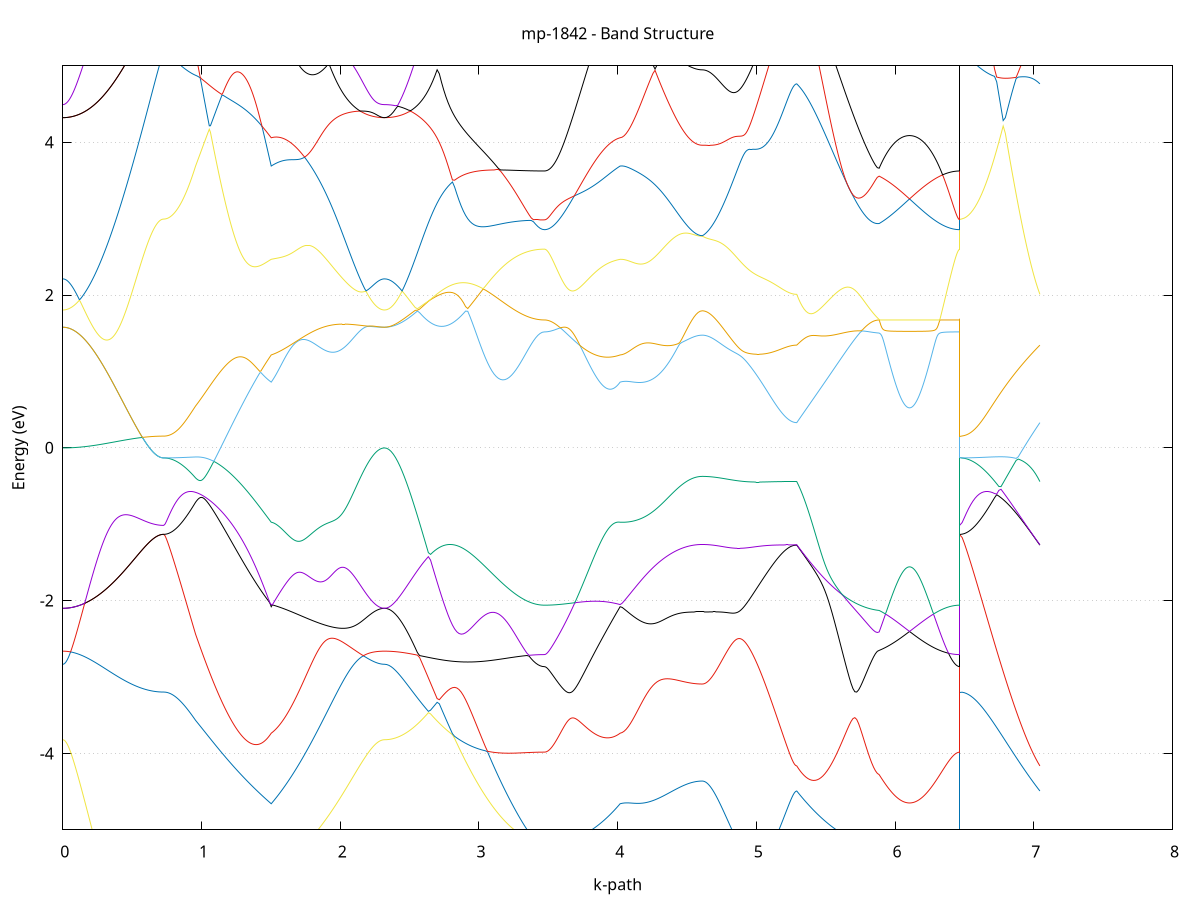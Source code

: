 set title 'mp-1842 - Band Structure'
set xlabel 'k-path'
set ylabel 'Energy (eV)'
set grid y
set yrange [-5:5]
set terminal png size 800,600
set output 'mp-1842_bands_gnuplot.png'
plot '-' using 1:2 with lines notitle, '-' using 1:2 with lines notitle, '-' using 1:2 with lines notitle, '-' using 1:2 with lines notitle, '-' using 1:2 with lines notitle, '-' using 1:2 with lines notitle, '-' using 1:2 with lines notitle, '-' using 1:2 with lines notitle, '-' using 1:2 with lines notitle, '-' using 1:2 with lines notitle, '-' using 1:2 with lines notitle, '-' using 1:2 with lines notitle, '-' using 1:2 with lines notitle, '-' using 1:2 with lines notitle, '-' using 1:2 with lines notitle, '-' using 1:2 with lines notitle, '-' using 1:2 with lines notitle, '-' using 1:2 with lines notitle, '-' using 1:2 with lines notitle, '-' using 1:2 with lines notitle
0.000000 -30.811559
0.006271 -30.811559
0.012541 -30.811559
0.018812 -30.811559
0.025083 -30.811559
0.031353 -30.811559
0.037624 -30.811559
0.043895 -30.811559
0.050165 -30.811559
0.056436 -30.811559
0.062707 -30.811559
0.068977 -30.811559
0.075248 -30.811559
0.081519 -30.811559
0.087789 -30.811559
0.094060 -30.811559
0.100331 -30.811559
0.106601 -30.811559
0.112872 -30.811559
0.119143 -30.811559
0.125413 -30.811559
0.131684 -30.811559
0.137955 -30.811559
0.144225 -30.811559
0.150496 -30.811559
0.156767 -30.811659
0.163037 -30.811659
0.169308 -30.811659
0.175579 -30.811659
0.181849 -30.811659
0.188120 -30.811659
0.194391 -30.811659
0.200661 -30.811659
0.206932 -30.811659
0.213203 -30.811659
0.219473 -30.811659
0.225744 -30.811659
0.232015 -30.811659
0.238285 -30.811659
0.244556 -30.811659
0.250827 -30.811759
0.257097 -30.811759
0.263368 -30.811759
0.269639 -30.811759
0.275909 -30.811759
0.282180 -30.811759
0.288451 -30.811759
0.294721 -30.811759
0.300992 -30.811759
0.307263 -30.811759
0.313533 -30.811759
0.319804 -30.811759
0.326075 -30.811859
0.332345 -30.811859
0.338616 -30.811859
0.344887 -30.811859
0.351157 -30.811859
0.357428 -30.811859
0.363699 -30.811859
0.369969 -30.811859
0.376240 -30.811859
0.382511 -30.811859
0.388781 -30.811859
0.395052 -30.811959
0.401323 -30.811959
0.407593 -30.811959
0.413864 -30.811959
0.420135 -30.811959
0.426405 -30.811959
0.432676 -30.811959
0.438947 -30.811959
0.445217 -30.811959
0.451488 -30.811959
0.457759 -30.811959
0.464029 -30.811959
0.470300 -30.812059
0.476571 -30.812059
0.482841 -30.812059
0.489112 -30.812059
0.495383 -30.812059
0.501653 -30.812059
0.507924 -30.812059
0.514195 -30.812059
0.520465 -30.812059
0.526736 -30.812059
0.533007 -30.812059
0.539277 -30.812059
0.545548 -30.812059
0.551819 -30.812059
0.558089 -30.812159
0.564360 -30.812159
0.570631 -30.812159
0.576901 -30.812159
0.583172 -30.812159
0.589443 -30.812159
0.595713 -30.812159
0.601984 -30.812159
0.608255 -30.812159
0.614525 -30.812159
0.620796 -30.812159
0.627067 -30.812159
0.633337 -30.812159
0.639608 -30.812159
0.645879 -30.812159
0.652149 -30.812159
0.658420 -30.812159
0.664691 -30.812159
0.670961 -30.812159
0.677232 -30.812159
0.683503 -30.812159
0.689773 -30.812159
0.696044 -30.812159
0.702315 -30.812159
0.708585 -30.812159
0.714856 -30.812159
0.721127 -30.812159
0.727397 -30.812159
0.727397 -30.812159
0.737378 -30.812159
0.747359 -30.812259
0.757340 -30.812259
0.767321 -30.812359
0.777302 -30.812459
0.787283 -30.812559
0.797264 -30.812759
0.807245 -30.812959
0.817225 -30.813159
0.827206 -30.813359
0.837187 -30.813559
0.847168 -30.813859
0.857149 -30.814159
0.867130 -30.814459
0.877111 -30.814759
0.887092 -30.815059
0.897072 -30.815459
0.907053 -30.815859
0.917034 -30.816259
0.927015 -30.816659
0.936996 -30.817059
0.946977 -30.817559
0.956958 -30.817959
0.956958 -30.817959
0.965225 -30.818359
0.973493 -30.818659
0.981761 -30.819059
0.990028 -30.819459
0.998296 -30.819759
1.006564 -30.820159
1.014831 -30.820559
1.023099 -30.820959
1.031367 -30.821359
1.039635 -30.821759
1.047902 -30.822159
1.056170 -30.822559
1.064438 -30.823059
1.072705 -30.823459
1.080973 -30.823859
1.089241 -30.824359
1.097508 -30.824759
1.105776 -30.825259
1.114044 -30.825659
1.122311 -30.826159
1.130579 -30.826659
1.138847 -30.827059
1.147114 -30.827559
1.155382 -30.828059
1.163650 -30.828559
1.171917 -30.829059
1.180185 -30.829559
1.188453 -30.830059
1.196721 -30.830559
1.204988 -30.831059
1.213256 -30.831559
1.221524 -30.832059
1.229791 -30.832559
1.238059 -30.833059
1.246327 -30.833559
1.254594 -30.834059
1.262862 -30.834559
1.271130 -30.835059
1.279397 -30.835659
1.287665 -30.836159
1.295933 -30.836659
1.304200 -30.837159
1.312468 -30.837659
1.320736 -30.838159
1.329003 -30.838759
1.337271 -30.839259
1.345539 -30.839759
1.353807 -30.840259
1.362074 -30.840759
1.370342 -30.841359
1.378610 -30.841859
1.386877 -30.842359
1.395145 -30.842859
1.403413 -30.843359
1.411680 -30.843859
1.419948 -30.844359
1.428216 -30.844859
1.436483 -30.845359
1.444751 -30.845859
1.453019 -30.846359
1.461286 -30.846859
1.469554 -30.847359
1.477822 -30.847859
1.486089 -30.848259
1.494357 -30.848759
1.502625 -30.849259
1.502625 -30.849259
1.510963 -30.848759
1.519301 -30.848359
1.527639 -30.847859
1.535977 -30.847359
1.544315 -30.846959
1.552653 -30.846459
1.560991 -30.845959
1.569329 -30.845459
1.577667 -30.844959
1.586005 -30.844459
1.594344 -30.843959
1.602682 -30.843459
1.611020 -30.842959
1.619358 -30.842459
1.627696 -30.841959
1.636034 -30.841459
1.644372 -30.840959
1.652710 -30.840459
1.661048 -30.839859
1.669386 -30.839359
1.677724 -30.838859
1.686062 -30.838359
1.694400 -30.837859
1.702738 -30.837259
1.711076 -30.836759
1.719414 -30.836259
1.727753 -30.835659
1.736091 -30.835159
1.744429 -30.834659
1.752767 -30.834159
1.761105 -30.833559
1.769443 -30.833059
1.777781 -30.832559
1.786119 -30.832059
1.794457 -30.831559
1.802795 -30.830959
1.811133 -30.830459
1.819471 -30.829959
1.827809 -30.829459
1.836147 -30.828959
1.844485 -30.828459
1.852823 -30.827959
1.861162 -30.827459
1.869500 -30.826959
1.877838 -30.826459
1.886176 -30.825959
1.894514 -30.825459
1.902852 -30.824959
1.911190 -30.824559
1.919528 -30.824059
1.927866 -30.823559
1.936204 -30.823159
1.944542 -30.822659
1.952880 -30.822259
1.961218 -30.821759
1.969556 -30.821359
1.977894 -30.820959
1.986233 -30.820559
1.994571 -30.820159
2.002909 -30.819759
2.011247 -30.819359
2.019585 -30.818959
2.027923 -30.818559
2.036261 -30.818159
2.044599 -30.817759
2.052937 -30.817459
2.061275 -30.817059
2.069613 -30.816759
2.077951 -30.816459
2.086289 -30.816159
2.094627 -30.815759
2.102965 -30.815459
2.111303 -30.815259
2.119642 -30.814959
2.127980 -30.814659
2.136318 -30.814359
2.144656 -30.814159
2.152994 -30.813959
2.161332 -30.813659
2.169670 -30.813459
2.178008 -30.813259
2.186346 -30.813059
2.194684 -30.812859
2.203022 -30.812759
2.211360 -30.812559
2.219698 -30.812359
2.228036 -30.812259
2.236374 -30.812159
2.244713 -30.812059
2.253051 -30.811959
2.261389 -30.811859
2.269727 -30.811759
2.278065 -30.811659
2.286403 -30.811659
2.294741 -30.811559
2.303079 -30.811559
2.311417 -30.811559
2.319755 -30.811559
2.319755 -30.811559
2.335542 -30.811559
2.351329 -30.811659
2.367115 -30.811759
2.382902 -30.812059
2.398689 -30.812259
2.414476 -30.812659
2.430263 -30.812959
2.446049 -30.813459
2.461836 -30.813959
2.477623 -30.814459
2.493410 -30.815059
2.509197 -30.815759
2.524983 -30.816459
2.540770 -30.817159
2.556557 -30.817959
2.572344 -30.818859
2.588131 -30.819659
2.603917 -30.820659
2.619704 -30.821559
2.635491 -30.822559
2.651278 -30.823559
2.667065 -30.824659
2.682851 -30.825759
2.698638 -30.826859
2.714425 -30.827959
2.730212 -30.829059
2.745999 -30.830259
2.761785 -30.831459
2.777572 -30.832559
2.793359 -30.833759
2.809146 -30.835059
2.824933 -30.836259
2.840719 -30.837459
2.856506 -30.838659
2.872293 -30.839859
2.888080 -30.841059
2.903867 -30.842259
2.919653 -30.843459
2.935440 -30.844559
2.951227 -30.845759
2.967014 -30.846859
2.982801 -30.848059
2.998587 -30.849159
3.014374 -30.850259
3.030161 -30.851259
3.045948 -30.852259
3.061735 -30.853359
3.077521 -30.854259
3.093308 -30.855259
3.109095 -30.856159
3.124882 -30.857059
3.140669 -30.857959
3.156455 -30.858759
3.172242 -30.859559
3.188029 -30.860259
3.203816 -30.860959
3.219603 -30.861659
3.235389 -30.862359
3.251176 -30.862959
3.266963 -30.863459
3.282750 -30.864059
3.298537 -30.864459
3.314323 -30.864959
3.330110 -30.865359
3.345897 -30.865659
3.361684 -30.866059
3.377471 -30.866259
3.393257 -30.866559
3.409044 -30.866759
3.424831 -30.866859
3.440618 -30.866959
3.456405 -30.867059
3.472191 -30.867059
3.472191 -30.867059
3.480459 -30.867059
3.488727 -30.867059
3.496994 -30.867059
3.505262 -30.866959
3.513530 -30.866959
3.521798 -30.866859
3.530065 -30.866859
3.538333 -30.866759
3.546601 -30.866659
3.554868 -30.866559
3.563136 -30.866459
3.571404 -30.866359
3.579671 -30.866159
3.587939 -30.866059
3.596207 -30.865959
3.604474 -30.865759
3.612742 -30.865559
3.621010 -30.865459
3.629277 -30.865259
3.637545 -30.865059
3.645813 -30.864859
3.654080 -30.864659
3.662348 -30.864359
3.670616 -30.864159
3.678883 -30.863959
3.687151 -30.863659
3.695419 -30.863359
3.703687 -30.863159
3.711954 -30.862859
3.720222 -30.862559
3.728490 -30.862259
3.736757 -30.861959
3.745025 -30.861659
3.753293 -30.861359
3.761560 -30.861059
3.769828 -30.860659
3.778096 -30.860359
3.786363 -30.859959
3.794631 -30.859659
3.802899 -30.859259
3.811166 -30.858859
3.819434 -30.858459
3.827702 -30.858159
3.835969 -30.857859
3.844237 -30.857559
3.852505 -30.857159
3.860773 -30.856859
3.869040 -30.856459
3.877308 -30.856159
3.885576 -30.855759
3.893843 -30.855459
3.902111 -30.855059
3.910379 -30.854659
3.918646 -30.854259
3.926914 -30.853859
3.935182 -30.853559
3.943449 -30.853159
3.951717 -30.852659
3.959985 -30.852259
3.968252 -30.851859
3.976520 -30.851459
3.984788 -30.851059
3.993055 -30.850559
4.001323 -30.850159
4.009591 -30.849659
4.017858 -30.849259
4.017858 -30.849259
4.032658 -30.849759
4.047458 -30.850659
4.062258 -30.851759
4.077057 -30.852759
4.091857 -30.853759
4.106657 -30.854759
4.121456 -30.855759
4.136256 -30.856759
4.151056 -30.857759
4.165856 -30.858759
4.180655 -30.859759
4.195455 -30.860659
4.210255 -30.861559
4.225054 -30.862459
4.239854 -30.863359
4.254654 -30.864159
4.269454 -30.865059
4.284253 -30.865859
4.299053 -30.866659
4.313853 -30.867359
4.328652 -30.868059
4.343452 -30.868759
4.358252 -30.869459
4.373052 -30.870059
4.387851 -30.870659
4.402651 -30.871259
4.417451 -30.871759
4.432250 -30.872259
4.447050 -30.872659
4.461850 -30.873159
4.476650 -30.873459
4.491449 -30.873859
4.506249 -30.874159
4.521049 -30.874359
4.535848 -30.874659
4.550648 -30.874759
4.565448 -30.874959
4.580248 -30.875059
4.595047 -30.875159
4.609847 -30.875159
4.609847 -30.875159
4.618157 -30.875159
4.626467 -30.875059
4.634776 -30.875059
4.643086 -30.875059
4.651396 -30.874959
4.659705 -30.874859
4.668015 -30.874859
4.676325 -30.874759
4.684635 -30.874559
4.692944 -30.874459
4.701254 -30.874359
4.709564 -30.874159
4.717874 -30.874059
4.726183 -30.873859
4.734493 -30.873659
4.742803 -30.873459
4.751113 -30.873259
4.759422 -30.873059
4.767732 -30.872759
4.776042 -30.872559
4.784352 -30.872259
4.792661 -30.872059
4.800971 -30.871759
4.809281 -30.871459
4.817591 -30.871159
4.825900 -30.870859
4.834210 -30.870459
4.842520 -30.870159
4.850829 -30.869759
4.859139 -30.869459
4.867449 -30.869059
4.875759 -30.868659
4.884068 -30.868259
4.892378 -30.867859
4.900688 -30.867459
4.908998 -30.867059
4.917307 -30.866559
4.925617 -30.866159
4.933927 -30.865659
4.942237 -30.865259
4.950546 -30.864759
4.958856 -30.864259
4.967166 -30.863759
4.975476 -30.863259
4.983785 -30.862759
4.992095 -30.862259
5.000405 -30.861759
5.008715 -30.861259
5.017024 -30.860659
5.025334 -30.860159
5.033644 -30.859559
5.041954 -30.859059
5.050263 -30.858459
5.058573 -30.857859
5.066883 -30.857359
5.075192 -30.856759
5.083502 -30.856159
5.091812 -30.855559
5.100122 -30.854959
5.108431 -30.854359
5.116741 -30.853759
5.125051 -30.853159
5.133361 -30.852559
5.141670 -30.851959
5.149980 -30.851259
5.158290 -30.850659
5.166600 -30.850059
5.174909 -30.849359
5.183219 -30.848759
5.191529 -30.848159
5.199839 -30.847459
5.208148 -30.846859
5.216458 -30.846159
5.224768 -30.845559
5.233078 -30.844959
5.241387 -30.844259
5.249697 -30.843659
5.258007 -30.842959
5.266317 -30.842359
5.274626 -30.841759
5.282936 -30.841259
5.291246 -30.840959
5.291246 -30.840959
5.304749 -30.841859
5.318253 -30.842859
5.331756 -30.843759
5.345260 -30.844659
5.358763 -30.845559
5.372267 -30.846459
5.385771 -30.847359
5.399274 -30.848259
5.412778 -30.849059
5.426281 -30.849859
5.439785 -30.850759
5.453288 -30.851559
5.466792 -30.852359
5.480295 -30.853059
5.493799 -30.853859
5.507303 -30.854559
5.520806 -30.855259
5.534310 -30.856059
5.547813 -30.856859
5.561317 -30.857559
5.574820 -30.858359
5.588324 -30.859059
5.601827 -30.859659
5.615331 -30.860359
5.628835 -30.860959
5.642338 -30.861559
5.655842 -30.862159
5.669345 -30.862659
5.682849 -30.863159
5.696352 -30.863659
5.709856 -30.864059
5.723359 -30.864459
5.736863 -30.864859
5.750367 -30.865259
5.763870 -30.865559
5.777374 -30.865859
5.790877 -30.866059
5.804381 -30.866259
5.817884 -30.866459
5.831388 -30.866659
5.844891 -30.866759
5.858395 -30.866859
5.871899 -30.866859
5.885402 -30.866859
5.885402 -30.866859
5.891666 -30.866859
5.897929 -30.866859
5.904193 -30.866859
5.910456 -30.866859
5.916719 -30.866759
5.922983 -30.866759
5.929246 -30.866759
5.935510 -30.866759
5.941773 -30.866759
5.948037 -30.866659
5.954300 -30.866659
5.960564 -30.866659
5.966827 -30.866659
5.973091 -30.866559
5.979354 -30.866559
5.985618 -30.866559
5.991881 -30.866559
5.998145 -30.866559
6.004408 -30.866459
6.010672 -30.866459
6.016935 -30.866459
6.023199 -30.866459
6.029462 -30.866359
6.035725 -30.866359
6.041989 -30.866359
6.048252 -30.866359
6.054516 -30.866259
6.060779 -30.866259
6.067043 -30.866259
6.073306 -30.866259
6.079570 -30.866159
6.085833 -30.866159
6.092097 -30.866159
6.098360 -30.866059
6.104624 -30.866059
6.110887 -30.866059
6.117151 -30.866159
6.123414 -30.866159
6.129678 -30.866159
6.135941 -30.866259
6.142205 -30.866259
6.148468 -30.866259
6.154731 -30.866259
6.160995 -30.866359
6.167258 -30.866359
6.173522 -30.866359
6.179785 -30.866359
6.186049 -30.866459
6.192312 -30.866459
6.198576 -30.866459
6.204839 -30.866459
6.211103 -30.866559
6.217366 -30.866559
6.223630 -30.866559
6.229893 -30.866559
6.236157 -30.866659
6.242420 -30.866659
6.248684 -30.866659
6.254947 -30.866659
6.261211 -30.866659
6.267474 -30.866759
6.273737 -30.866759
6.280001 -30.866759
6.286264 -30.866759
6.292528 -30.866759
6.298791 -30.866859
6.305055 -30.866859
6.311318 -30.866859
6.317582 -30.866859
6.323845 -30.866859
6.330109 -30.866859
6.336372 -30.866959
6.342636 -30.866959
6.348899 -30.866959
6.355163 -30.866959
6.361426 -30.866959
6.367690 -30.866959
6.373953 -30.866959
6.380217 -30.866959
6.386480 -30.866959
6.392744 -30.867059
6.399007 -30.867059
6.405270 -30.867059
6.411534 -30.867059
6.417797 -30.867059
6.424061 -30.867059
6.430324 -30.867059
6.436588 -30.867059
6.442851 -30.867059
6.449115 -30.867059
6.455378 -30.867059
6.461642 -30.867059
6.467905 -30.867059
6.467905 -30.812159
6.483479 -30.812259
6.499052 -30.812259
6.514626 -30.812459
6.530199 -30.812659
6.545773 -30.812859
6.561346 -30.813159
6.576919 -30.813559
6.592493 -30.813959
6.608066 -30.814459
6.623640 -30.814959
6.639213 -30.815459
6.654787 -30.816059
6.670360 -30.816759
6.685934 -30.817459
6.701507 -30.818159
6.717081 -30.818959
6.732654 -30.819759
6.748228 -30.820659
6.763801 -30.821559
6.779374 -30.822459
6.794948 -30.823459
6.810521 -30.824359
6.826095 -30.825459
6.841668 -30.826459
6.857242 -30.827459
6.872815 -30.828559
6.888389 -30.829659
6.903962 -30.830759
6.919536 -30.831859
6.935109 -30.832959
6.950683 -30.834159
6.966256 -30.835259
6.981830 -30.836459
6.997403 -30.837559
7.012976 -30.838659
7.028550 -30.839859
7.044123 -30.840959
e
0.000000 -30.811559
0.006271 -30.811559
0.012541 -30.811559
0.018812 -30.811559
0.025083 -30.811559
0.031353 -30.811559
0.037624 -30.811559
0.043895 -30.811559
0.050165 -30.811559
0.056436 -30.811559
0.062707 -30.811559
0.068977 -30.811559
0.075248 -30.811559
0.081519 -30.811559
0.087789 -30.811559
0.094060 -30.811559
0.100331 -30.811559
0.106601 -30.811559
0.112872 -30.811559
0.119143 -30.811559
0.125413 -30.811559
0.131684 -30.811559
0.137955 -30.811559
0.144225 -30.811559
0.150496 -30.811559
0.156767 -30.811659
0.163037 -30.811659
0.169308 -30.811659
0.175579 -30.811659
0.181849 -30.811659
0.188120 -30.811659
0.194391 -30.811659
0.200661 -30.811659
0.206932 -30.811659
0.213203 -30.811659
0.219473 -30.811659
0.225744 -30.811659
0.232015 -30.811659
0.238285 -30.811659
0.244556 -30.811659
0.250827 -30.811759
0.257097 -30.811759
0.263368 -30.811759
0.269639 -30.811759
0.275909 -30.811759
0.282180 -30.811759
0.288451 -30.811759
0.294721 -30.811759
0.300992 -30.811759
0.307263 -30.811759
0.313533 -30.811759
0.319804 -30.811759
0.326075 -30.811859
0.332345 -30.811859
0.338616 -30.811859
0.344887 -30.811859
0.351157 -30.811859
0.357428 -30.811859
0.363699 -30.811859
0.369969 -30.811859
0.376240 -30.811859
0.382511 -30.811859
0.388781 -30.811859
0.395052 -30.811959
0.401323 -30.811959
0.407593 -30.811959
0.413864 -30.811959
0.420135 -30.811959
0.426405 -30.811959
0.432676 -30.811959
0.438947 -30.811959
0.445217 -30.811959
0.451488 -30.811959
0.457759 -30.811959
0.464029 -30.811959
0.470300 -30.812059
0.476571 -30.812059
0.482841 -30.812059
0.489112 -30.812059
0.495383 -30.812059
0.501653 -30.812059
0.507924 -30.812059
0.514195 -30.812059
0.520465 -30.812059
0.526736 -30.812059
0.533007 -30.812059
0.539277 -30.812059
0.545548 -30.812059
0.551819 -30.812059
0.558089 -30.812159
0.564360 -30.812159
0.570631 -30.812159
0.576901 -30.812159
0.583172 -30.812159
0.589443 -30.812159
0.595713 -30.812159
0.601984 -30.812159
0.608255 -30.812159
0.614525 -30.812159
0.620796 -30.812159
0.627067 -30.812159
0.633337 -30.812159
0.639608 -30.812159
0.645879 -30.812159
0.652149 -30.812159
0.658420 -30.812159
0.664691 -30.812159
0.670961 -30.812159
0.677232 -30.812159
0.683503 -30.812159
0.689773 -30.812159
0.696044 -30.812159
0.702315 -30.812159
0.708585 -30.812159
0.714856 -30.812159
0.721127 -30.812159
0.727397 -30.812159
0.727397 -30.812159
0.737378 -30.812159
0.747359 -30.812259
0.757340 -30.812259
0.767321 -30.812359
0.777302 -30.812459
0.787283 -30.812559
0.797264 -30.812659
0.807245 -30.812859
0.817225 -30.813059
0.827206 -30.813159
0.837187 -30.813459
0.847168 -30.813659
0.857149 -30.813859
0.867130 -30.814159
0.877111 -30.814459
0.887092 -30.814759
0.897072 -30.815059
0.907053 -30.815459
0.917034 -30.815759
0.927015 -30.816159
0.936996 -30.816559
0.946977 -30.816959
0.956958 -30.817459
0.956958 -30.817459
0.965225 -30.817759
0.973493 -30.818059
0.981761 -30.818359
0.990028 -30.818659
0.998296 -30.819059
1.006564 -30.819359
1.014831 -30.819759
1.023099 -30.820159
1.031367 -30.820459
1.039635 -30.820859
1.047902 -30.821259
1.056170 -30.821659
1.064438 -30.822059
1.072705 -30.822459
1.080973 -30.822859
1.089241 -30.823259
1.097508 -30.823659
1.105776 -30.824159
1.114044 -30.824559
1.122311 -30.824959
1.130579 -30.825459
1.138847 -30.825859
1.147114 -30.826359
1.155382 -30.826759
1.163650 -30.827259
1.171917 -30.827659
1.180185 -30.828159
1.188453 -30.828659
1.196721 -30.829159
1.204988 -30.829559
1.213256 -30.830059
1.221524 -30.830559
1.229791 -30.831059
1.238059 -30.831559
1.246327 -30.832059
1.254594 -30.832559
1.262862 -30.833059
1.271130 -30.833559
1.279397 -30.834059
1.287665 -30.834559
1.295933 -30.835059
1.304200 -30.835559
1.312468 -30.836059
1.320736 -30.836559
1.329003 -30.837059
1.337271 -30.837559
1.345539 -30.838059
1.353807 -30.838659
1.362074 -30.839159
1.370342 -30.839659
1.378610 -30.840159
1.386877 -30.840659
1.395145 -30.841159
1.403413 -30.841659
1.411680 -30.842159
1.419948 -30.842659
1.428216 -30.843159
1.436483 -30.843659
1.444751 -30.844159
1.453019 -30.844659
1.461286 -30.845159
1.469554 -30.845659
1.477822 -30.846159
1.486089 -30.846659
1.494357 -30.847159
1.502625 -30.847559
1.502625 -30.847559
1.510963 -30.847059
1.519301 -30.846559
1.527639 -30.846059
1.535977 -30.845559
1.544315 -30.845059
1.552653 -30.844459
1.560991 -30.843959
1.569329 -30.843459
1.577667 -30.842959
1.586005 -30.842359
1.594344 -30.841859
1.602682 -30.841359
1.611020 -30.840759
1.619358 -30.840259
1.627696 -30.839759
1.636034 -30.839159
1.644372 -30.838659
1.652710 -30.838159
1.661048 -30.837559
1.669386 -30.837059
1.677724 -30.836559
1.686062 -30.835959
1.694400 -30.835459
1.702738 -30.834959
1.711076 -30.834459
1.719414 -30.833859
1.727753 -30.833359
1.736091 -30.832859
1.744429 -30.832359
1.752767 -30.831859
1.761105 -30.831259
1.769443 -30.830759
1.777781 -30.830259
1.786119 -30.829759
1.794457 -30.829259
1.802795 -30.828759
1.811133 -30.828359
1.819471 -30.827859
1.827809 -30.827359
1.836147 -30.826859
1.844485 -30.826359
1.852823 -30.825959
1.861162 -30.825459
1.869500 -30.824959
1.877838 -30.824559
1.886176 -30.824059
1.894514 -30.823659
1.902852 -30.823259
1.911190 -30.822759
1.919528 -30.822359
1.927866 -30.821959
1.936204 -30.821559
1.944542 -30.821159
1.952880 -30.820759
1.961218 -30.820359
1.969556 -30.819959
1.977894 -30.819559
1.986233 -30.819259
1.994571 -30.818859
2.002909 -30.818459
2.011247 -30.818159
2.019585 -30.817859
2.027923 -30.817459
2.036261 -30.817159
2.044599 -30.816859
2.052937 -30.816559
2.061275 -30.816259
2.069613 -30.815959
2.077951 -30.815659
2.086289 -30.815359
2.094627 -30.815159
2.102965 -30.814859
2.111303 -30.814659
2.119642 -30.814359
2.127980 -30.814159
2.136318 -30.813959
2.144656 -30.813759
2.152994 -30.813559
2.161332 -30.813359
2.169670 -30.813159
2.178008 -30.812959
2.186346 -30.812859
2.194684 -30.812659
2.203022 -30.812559
2.211360 -30.812359
2.219698 -30.812259
2.228036 -30.812159
2.236374 -30.812059
2.244713 -30.811959
2.253051 -30.811859
2.261389 -30.811759
2.269727 -30.811759
2.278065 -30.811659
2.286403 -30.811659
2.294741 -30.811559
2.303079 -30.811559
2.311417 -30.811559
2.319755 -30.811559
2.319755 -30.811559
2.335542 -30.811559
2.351329 -30.811659
2.367115 -30.811759
2.382902 -30.811959
2.398689 -30.812159
2.414476 -30.812459
2.430263 -30.812759
2.446049 -30.813159
2.461836 -30.813559
2.477623 -30.813959
2.493410 -30.814459
2.509197 -30.815059
2.524983 -30.815659
2.540770 -30.816259
2.556557 -30.816959
2.572344 -30.817659
2.588131 -30.818459
2.603917 -30.819259
2.619704 -30.820059
2.635491 -30.820859
2.651278 -30.821759
2.667065 -30.822759
2.682851 -30.823659
2.698638 -30.824659
2.714425 -30.825659
2.730212 -30.826659
2.745999 -30.827759
2.761785 -30.828759
2.777572 -30.829859
2.793359 -30.830959
2.809146 -30.832059
2.824933 -30.833259
2.840719 -30.834359
2.856506 -30.835459
2.872293 -30.836659
2.888080 -30.837759
2.903867 -30.838959
2.919653 -30.840159
2.935440 -30.841259
2.951227 -30.842359
2.967014 -30.843559
2.982801 -30.844659
2.998587 -30.845759
3.014374 -30.846859
3.030161 -30.847959
3.045948 -30.849059
3.061735 -30.850059
3.077521 -30.851059
3.093308 -30.852059
3.109095 -30.853059
3.124882 -30.853959
3.140669 -30.854959
3.156455 -30.855859
3.172242 -30.856659
3.188029 -30.857459
3.203816 -30.858259
3.219603 -30.859059
3.235389 -30.859759
3.251176 -30.860359
3.266963 -30.861059
3.282750 -30.861659
3.298537 -30.862159
3.314323 -30.862659
3.330110 -30.863159
3.345897 -30.863559
3.361684 -30.863859
3.377471 -30.864259
3.393257 -30.864459
3.409044 -30.864659
3.424831 -30.864859
3.440618 -30.864959
3.456405 -30.865059
3.472191 -30.865059
3.472191 -30.865059
3.480459 -30.865059
3.488727 -30.865059
3.496994 -30.865059
3.505262 -30.865059
3.513530 -30.864959
3.521798 -30.864959
3.530065 -30.864959
3.538333 -30.864859
3.546601 -30.864759
3.554868 -30.864759
3.563136 -30.864659
3.571404 -30.864559
3.579671 -30.864459
3.587939 -30.864359
3.596207 -30.864259
3.604474 -30.864159
3.612742 -30.863959
3.621010 -30.863859
3.629277 -30.863759
3.637545 -30.863559
3.645813 -30.863459
3.654080 -30.863259
3.662348 -30.863059
3.670616 -30.862959
3.678883 -30.862759
3.687151 -30.862559
3.695419 -30.862359
3.703687 -30.862159
3.711954 -30.861959
3.720222 -30.861659
3.728490 -30.861459
3.736757 -30.861259
3.745025 -30.860959
3.753293 -30.860759
3.761560 -30.860459
3.769828 -30.860259
3.778096 -30.859959
3.786363 -30.859659
3.794631 -30.859359
3.802899 -30.859059
3.811166 -30.858759
3.819434 -30.858459
3.827702 -30.858159
3.835969 -30.857759
3.844237 -30.857359
3.852505 -30.856859
3.860773 -30.856459
3.869040 -30.856059
3.877308 -30.855659
3.885576 -30.855159
3.893843 -30.854759
3.902111 -30.854359
3.910379 -30.853859
3.918646 -30.853459
3.926914 -30.852959
3.935182 -30.852459
3.943449 -30.852059
3.951717 -30.851559
3.959985 -30.851059
3.968252 -30.850559
3.976520 -30.850059
3.984788 -30.849559
3.993055 -30.849159
4.001323 -30.848659
4.009591 -30.848159
4.017858 -30.847559
4.017858 -30.847559
4.032658 -30.846759
4.047458 -30.845359
4.062258 -30.843859
4.077057 -30.842359
4.091857 -30.840859
4.106657 -30.839359
4.121456 -30.837859
4.136256 -30.836359
4.151056 -30.834959
4.165856 -30.833459
4.180655 -30.831959
4.195455 -30.830559
4.210255 -30.829059
4.225054 -30.827659
4.239854 -30.826259
4.254654 -30.824959
4.269454 -30.823659
4.284253 -30.822359
4.299053 -30.821059
4.313853 -30.819859
4.328652 -30.818759
4.343452 -30.817559
4.358252 -30.816559
4.373052 -30.815459
4.387851 -30.814559
4.402651 -30.813559
4.417451 -30.812759
4.432250 -30.811959
4.447050 -30.811159
4.461850 -30.810459
4.476650 -30.809859
4.491449 -30.809259
4.506249 -30.808759
4.521049 -30.808359
4.535848 -30.807959
4.550648 -30.807659
4.565448 -30.807459
4.580248 -30.807259
4.595047 -30.807159
4.609847 -30.807159
4.609847 -30.807159
4.618157 -30.807159
4.626467 -30.807159
4.634776 -30.807159
4.643086 -30.807259
4.651396 -30.807259
4.659705 -30.807359
4.668015 -30.807459
4.676325 -30.807559
4.684635 -30.807659
4.692944 -30.807759
4.701254 -30.807859
4.709564 -30.807959
4.717874 -30.808159
4.726183 -30.808259
4.734493 -30.808459
4.742803 -30.808659
4.751113 -30.808859
4.759422 -30.809059
4.767732 -30.809259
4.776042 -30.809459
4.784352 -30.809759
4.792661 -30.809959
4.800971 -30.810259
4.809281 -30.810459
4.817591 -30.810759
4.825900 -30.811059
4.834210 -30.811359
4.842520 -30.811659
4.850829 -30.812059
4.859139 -30.812359
4.867449 -30.812659
4.875759 -30.813059
4.884068 -30.813459
4.892378 -30.813759
4.900688 -30.814159
4.908998 -30.814559
4.917307 -30.814959
4.925617 -30.815359
4.933927 -30.815859
4.942237 -30.816259
4.950546 -30.816659
4.958856 -30.817159
4.967166 -30.817559
4.975476 -30.818059
4.983785 -30.818559
4.992095 -30.819059
5.000405 -30.819459
5.008715 -30.819959
5.017024 -30.820559
5.025334 -30.821059
5.033644 -30.821559
5.041954 -30.822059
5.050263 -30.822659
5.058573 -30.823159
5.066883 -30.823659
5.075192 -30.824259
5.083502 -30.824859
5.091812 -30.825359
5.100122 -30.825959
5.108431 -30.826559
5.116741 -30.827159
5.125051 -30.827759
5.133361 -30.828359
5.141670 -30.828959
5.149980 -30.829559
5.158290 -30.830159
5.166600 -30.830759
5.174909 -30.831359
5.183219 -30.831959
5.191529 -30.832559
5.199839 -30.833259
5.208148 -30.833859
5.216458 -30.834459
5.224768 -30.835159
5.233078 -30.835759
5.241387 -30.836359
5.249697 -30.837059
5.258007 -30.837659
5.266317 -30.838259
5.274626 -30.838859
5.282936 -30.839459
5.291246 -30.839659
5.291246 -30.839659
5.304749 -30.840659
5.318253 -30.841659
5.331756 -30.842659
5.345260 -30.843559
5.358763 -30.844559
5.372267 -30.845559
5.385771 -30.846459
5.399274 -30.847459
5.412778 -30.848359
5.426281 -30.849259
5.439785 -30.850159
5.453288 -30.851059
5.466792 -30.851959
5.480295 -30.852859
5.493799 -30.853659
5.507303 -30.854459
5.520806 -30.855259
5.534310 -30.855959
5.547813 -30.856659
5.561317 -30.857259
5.574820 -30.857959
5.588324 -30.858559
5.601827 -30.859159
5.615331 -30.859659
5.628835 -30.860159
5.642338 -30.860659
5.655842 -30.861159
5.669345 -30.861659
5.682849 -30.862059
5.696352 -30.862459
5.709856 -30.862859
5.723359 -30.863159
5.736863 -30.863559
5.750367 -30.863859
5.763870 -30.864059
5.777374 -30.864359
5.790877 -30.864559
5.804381 -30.864759
5.817884 -30.864859
5.831388 -30.865059
5.844891 -30.865159
5.858395 -30.865259
5.871899 -30.865259
5.885402 -30.865259
5.885402 -30.865259
5.891666 -30.865259
5.897929 -30.865359
5.904193 -30.865359
5.910456 -30.865359
5.916719 -30.865359
5.922983 -30.865359
5.929246 -30.865359
5.935510 -30.865459
5.941773 -30.865459
5.948037 -30.865459
5.954300 -30.865459
5.960564 -30.865459
5.966827 -30.865559
5.973091 -30.865559
5.979354 -30.865559
5.985618 -30.865559
5.991881 -30.865659
5.998145 -30.865659
6.004408 -30.865659
6.010672 -30.865659
6.016935 -30.865759
6.023199 -30.865759
6.029462 -30.865759
6.035725 -30.865759
6.041989 -30.865859
6.048252 -30.865859
6.054516 -30.865859
6.060779 -30.865859
6.067043 -30.865959
6.073306 -30.865959
6.079570 -30.865959
6.085833 -30.865959
6.092097 -30.866059
6.098360 -30.866059
6.104624 -30.866059
6.110887 -30.866059
6.117151 -30.866059
6.123414 -30.865959
6.129678 -30.865959
6.135941 -30.865959
6.142205 -30.865959
6.148468 -30.865859
6.154731 -30.865859
6.160995 -30.865859
6.167258 -30.865859
6.173522 -30.865759
6.179785 -30.865759
6.186049 -30.865759
6.192312 -30.865759
6.198576 -30.865659
6.204839 -30.865659
6.211103 -30.865659
6.217366 -30.865659
6.223630 -30.865559
6.229893 -30.865559
6.236157 -30.865559
6.242420 -30.865559
6.248684 -30.865459
6.254947 -30.865459
6.261211 -30.865459
6.267474 -30.865459
6.273737 -30.865459
6.280001 -30.865359
6.286264 -30.865359
6.292528 -30.865359
6.298791 -30.865359
6.305055 -30.865359
6.311318 -30.865359
6.317582 -30.865259
6.323845 -30.865259
6.330109 -30.865259
6.336372 -30.865259
6.342636 -30.865259
6.348899 -30.865259
6.355163 -30.865259
6.361426 -30.865159
6.367690 -30.865159
6.373953 -30.865159
6.380217 -30.865159
6.386480 -30.865159
6.392744 -30.865159
6.399007 -30.865159
6.405270 -30.865159
6.411534 -30.865159
6.417797 -30.865159
6.424061 -30.865159
6.430324 -30.865159
6.436588 -30.865059
6.442851 -30.865059
6.449115 -30.865059
6.455378 -30.865059
6.461642 -30.865059
6.467905 -30.865059
6.467905 -30.812159
6.483479 -30.812259
6.499052 -30.812259
6.514626 -30.812459
6.530199 -30.812559
6.545773 -30.812859
6.561346 -30.813059
6.576919 -30.813359
6.592493 -30.813759
6.608066 -30.814159
6.623640 -30.814659
6.639213 -30.815159
6.654787 -30.815659
6.670360 -30.816259
6.685934 -30.816959
6.701507 -30.817559
6.717081 -30.818359
6.732654 -30.819059
6.748228 -30.819859
6.763801 -30.820659
6.779374 -30.821559
6.794948 -30.822459
6.810521 -30.823359
6.826095 -30.824359
6.841668 -30.825259
6.857242 -30.826259
6.872815 -30.827359
6.888389 -30.828359
6.903962 -30.829459
6.919536 -30.830559
6.935109 -30.831659
6.950683 -30.832759
6.966256 -30.833959
6.981830 -30.835059
6.997403 -30.836159
7.012976 -30.837359
7.028550 -30.838559
7.044123 -30.839659
e
0.000000 -30.641659
0.006271 -30.641659
0.012541 -30.641659
0.018812 -30.641759
0.025083 -30.641759
0.031353 -30.641759
0.037624 -30.641759
0.043895 -30.641759
0.050165 -30.641759
0.056436 -30.641859
0.062707 -30.641859
0.068977 -30.641859
0.075248 -30.641859
0.081519 -30.641959
0.087789 -30.641959
0.094060 -30.642059
0.100331 -30.642059
0.106601 -30.642059
0.112872 -30.642159
0.119143 -30.642159
0.125413 -30.642259
0.131684 -30.642359
0.137955 -30.642359
0.144225 -30.642459
0.150496 -30.642459
0.156767 -30.642559
0.163037 -30.642659
0.169308 -30.642659
0.175579 -30.642759
0.181849 -30.642859
0.188120 -30.642959
0.194391 -30.642959
0.200661 -30.643059
0.206932 -30.643159
0.213203 -30.643259
0.219473 -30.643359
0.225744 -30.643359
0.232015 -30.643459
0.238285 -30.643559
0.244556 -30.643659
0.250827 -30.643759
0.257097 -30.643859
0.263368 -30.643959
0.269639 -30.644059
0.275909 -30.644159
0.282180 -30.644259
0.288451 -30.644359
0.294721 -30.644459
0.300992 -30.644559
0.307263 -30.644659
0.313533 -30.644759
0.319804 -30.644859
0.326075 -30.644959
0.332345 -30.645059
0.338616 -30.645159
0.344887 -30.645259
0.351157 -30.645359
0.357428 -30.645459
0.363699 -30.645559
0.369969 -30.645659
0.376240 -30.645759
0.382511 -30.645859
0.388781 -30.645959
0.395052 -30.646159
0.401323 -30.646259
0.407593 -30.646359
0.413864 -30.646459
0.420135 -30.646559
0.426405 -30.646659
0.432676 -30.646759
0.438947 -30.646859
0.445217 -30.646959
0.451488 -30.647059
0.457759 -30.647159
0.464029 -30.647259
0.470300 -30.647359
0.476571 -30.647359
0.482841 -30.647459
0.489112 -30.647559
0.495383 -30.647659
0.501653 -30.647759
0.507924 -30.647859
0.514195 -30.647959
0.520465 -30.648059
0.526736 -30.648059
0.533007 -30.648159
0.539277 -30.648259
0.545548 -30.648359
0.551819 -30.648359
0.558089 -30.648459
0.564360 -30.648559
0.570631 -30.648659
0.576901 -30.648659
0.583172 -30.648759
0.589443 -30.648759
0.595713 -30.648859
0.601984 -30.648959
0.608255 -30.648959
0.614525 -30.649059
0.620796 -30.649059
0.627067 -30.649059
0.633337 -30.649159
0.639608 -30.649159
0.645879 -30.649259
0.652149 -30.649259
0.658420 -30.649259
0.664691 -30.649359
0.670961 -30.649359
0.677232 -30.649359
0.683503 -30.649359
0.689773 -30.649459
0.696044 -30.649459
0.702315 -30.649459
0.708585 -30.649459
0.714856 -30.649459
0.721127 -30.649459
0.727397 -30.649459
0.727397 -30.649459
0.737378 -30.649459
0.747359 -30.649459
0.757340 -30.649459
0.767321 -30.649459
0.777302 -30.649359
0.787283 -30.649359
0.797264 -30.649359
0.807245 -30.649259
0.817225 -30.649259
0.827206 -30.649159
0.837187 -30.649059
0.847168 -30.649059
0.857149 -30.648959
0.867130 -30.648859
0.877111 -30.648759
0.887092 -30.648659
0.897072 -30.648559
0.907053 -30.648459
0.917034 -30.648359
0.927015 -30.648259
0.936996 -30.648059
0.946977 -30.647959
0.956958 -30.647859
0.956958 -30.647859
0.965225 -30.647759
0.973493 -30.647659
0.981761 -30.647559
0.990028 -30.647459
0.998296 -30.647359
1.006564 -30.647159
1.014831 -30.647059
1.023099 -30.646959
1.031367 -30.646859
1.039635 -30.646659
1.047902 -30.646559
1.056170 -30.646459
1.064438 -30.646259
1.072705 -30.646159
1.080973 -30.646059
1.089241 -30.645859
1.097508 -30.645759
1.105776 -30.645559
1.114044 -30.645459
1.122311 -30.645259
1.130579 -30.645059
1.138847 -30.644959
1.147114 -30.644759
1.155382 -30.644659
1.163650 -30.644459
1.171917 -30.644259
1.180185 -30.644159
1.188453 -30.643959
1.196721 -30.643759
1.204988 -30.643559
1.213256 -30.643459
1.221524 -30.643259
1.229791 -30.643059
1.238059 -30.642859
1.246327 -30.642759
1.254594 -30.642559
1.262862 -30.642359
1.271130 -30.642159
1.279397 -30.641959
1.287665 -30.641859
1.295933 -30.641659
1.304200 -30.641459
1.312468 -30.641259
1.320736 -30.641059
1.329003 -30.640959
1.337271 -30.640759
1.345539 -30.640559
1.353807 -30.640359
1.362074 -30.640159
1.370342 -30.640059
1.378610 -30.639859
1.386877 -30.639659
1.395145 -30.639459
1.403413 -30.639359
1.411680 -30.639159
1.419948 -30.638959
1.428216 -30.638859
1.436483 -30.638659
1.444751 -30.638459
1.453019 -30.638359
1.461286 -30.638159
1.469554 -30.637959
1.477822 -30.637859
1.486089 -30.637659
1.494357 -30.637559
1.502625 -30.637359
1.502625 -30.637359
1.510963 -30.637459
1.519301 -30.637559
1.527639 -30.637659
1.535977 -30.637759
1.544315 -30.637859
1.552653 -30.637959
1.560991 -30.638059
1.569329 -30.638159
1.577667 -30.638259
1.586005 -30.638359
1.594344 -30.638459
1.602682 -30.638559
1.611020 -30.638659
1.619358 -30.638759
1.627696 -30.638859
1.636034 -30.638959
1.644372 -30.639059
1.652710 -30.639159
1.661048 -30.639159
1.669386 -30.639259
1.677724 -30.639359
1.686062 -30.639459
1.694400 -30.639559
1.702738 -30.639659
1.711076 -30.639659
1.719414 -30.639759
1.727753 -30.639859
1.736091 -30.639959
1.744429 -30.639959
1.752767 -30.640059
1.761105 -30.640159
1.769443 -30.640159
1.777781 -30.640259
1.786119 -30.640259
1.794457 -30.640359
1.802795 -30.640459
1.811133 -30.640459
1.819471 -30.640559
1.827809 -30.640559
1.836147 -30.640659
1.844485 -30.640659
1.852823 -30.640759
1.861162 -30.640759
1.869500 -30.640859
1.877838 -30.640859
1.886176 -30.640959
1.894514 -30.640959
1.902852 -30.640959
1.911190 -30.641059
1.919528 -30.641059
1.927866 -30.641159
1.936204 -30.641159
1.944542 -30.641159
1.952880 -30.641159
1.961218 -30.641259
1.969556 -30.641259
1.977894 -30.641259
1.986233 -30.641359
1.994571 -30.641359
2.002909 -30.641359
2.011247 -30.641359
2.019585 -30.641459
2.027923 -30.641459
2.036261 -30.641459
2.044599 -30.641459
2.052937 -30.641459
2.061275 -30.641459
2.069613 -30.641559
2.077951 -30.641559
2.086289 -30.641559
2.094627 -30.641559
2.102965 -30.641559
2.111303 -30.641559
2.119642 -30.641559
2.127980 -30.641559
2.136318 -30.641659
2.144656 -30.641659
2.152994 -30.641659
2.161332 -30.641659
2.169670 -30.641659
2.178008 -30.641659
2.186346 -30.641659
2.194684 -30.641659
2.203022 -30.641659
2.211360 -30.641659
2.219698 -30.641659
2.228036 -30.641659
2.236374 -30.641659
2.244713 -30.641659
2.253051 -30.641659
2.261389 -30.641659
2.269727 -30.641659
2.278065 -30.641659
2.286403 -30.641659
2.294741 -30.641659
2.303079 -30.641659
2.311417 -30.641659
2.319755 -30.641659
2.319755 -30.641659
2.335542 -30.641659
2.351329 -30.641659
2.367115 -30.641659
2.382902 -30.641659
2.398689 -30.641559
2.414476 -30.641559
2.430263 -30.641459
2.446049 -30.641459
2.461836 -30.641359
2.477623 -30.641259
2.493410 -30.641159
2.509197 -30.641059
2.524983 -30.640959
2.540770 -30.640859
2.556557 -30.640759
2.572344 -30.640659
2.588131 -30.640459
2.603917 -30.640359
2.619704 -30.640259
2.635491 -30.640059
2.651278 -30.639959
2.667065 -30.639759
2.682851 -30.639559
2.698638 -30.639459
2.714425 -30.639259
2.730212 -30.639059
2.745999 -30.638859
2.761785 -30.638659
2.777572 -30.638559
2.793359 -30.638359
2.809146 -30.638159
2.824933 -30.637959
2.840719 -30.637759
2.856506 -30.637559
2.872293 -30.637359
2.888080 -30.637159
2.903867 -30.636959
2.919653 -30.636759
2.935440 -30.636559
2.951227 -30.636359
2.967014 -30.636159
2.982801 -30.635959
2.998587 -30.635759
3.014374 -30.635559
3.030161 -30.635359
3.045948 -30.635259
3.061735 -30.635059
3.077521 -30.634859
3.093308 -30.634659
3.109095 -30.634559
3.124882 -30.634359
3.140669 -30.634159
3.156455 -30.634059
3.172242 -30.633859
3.188029 -30.633759
3.203816 -30.633659
3.219603 -30.633459
3.235389 -30.633359
3.251176 -30.633259
3.266963 -30.633159
3.282750 -30.633059
3.298537 -30.632959
3.314323 -30.632859
3.330110 -30.632759
3.345897 -30.632759
3.361684 -30.632659
3.377471 -30.632659
3.393257 -30.632559
3.409044 -30.632559
3.424831 -30.632459
3.440618 -30.632459
3.456405 -30.632459
3.472191 -30.632459
3.472191 -30.632459
3.480459 -30.632459
3.488727 -30.632459
3.496994 -30.632459
3.505262 -30.632459
3.513530 -30.632459
3.521798 -30.632559
3.530065 -30.632559
3.538333 -30.632559
3.546601 -30.632559
3.554868 -30.632659
3.563136 -30.632659
3.571404 -30.632659
3.579671 -30.632759
3.587939 -30.632759
3.596207 -30.632759
3.604474 -30.632859
3.612742 -30.632859
3.621010 -30.632959
3.629277 -30.632959
3.637545 -30.633059
3.645813 -30.633159
3.654080 -30.633159
3.662348 -30.633259
3.670616 -30.633259
3.678883 -30.633359
3.687151 -30.633459
3.695419 -30.633559
3.703687 -30.633559
3.711954 -30.633659
3.720222 -30.633759
3.728490 -30.633859
3.736757 -30.633959
3.745025 -30.633959
3.753293 -30.634059
3.761560 -30.634159
3.769828 -30.634259
3.778096 -30.634359
3.786363 -30.634459
3.794631 -30.634559
3.802899 -30.634659
3.811166 -30.634759
3.819434 -30.634859
3.827702 -30.634959
3.835969 -30.635059
3.844237 -30.635159
3.852505 -30.635259
3.860773 -30.635359
3.869040 -30.635459
3.877308 -30.635559
3.885576 -30.635659
3.893843 -30.635759
3.902111 -30.635859
3.910379 -30.635959
3.918646 -30.636059
3.926914 -30.636159
3.935182 -30.636259
3.943449 -30.636359
3.951717 -30.636559
3.959985 -30.636659
3.968252 -30.636759
3.976520 -30.636859
3.984788 -30.636959
3.993055 -30.637059
4.001323 -30.637159
4.009591 -30.637259
4.017858 -30.637359
4.017858 -30.637359
4.032658 -30.637459
4.047458 -30.637459
4.062258 -30.637459
4.077057 -30.637559
4.091857 -30.637559
4.106657 -30.637659
4.121456 -30.637659
4.136256 -30.637759
4.151056 -30.637859
4.165856 -30.637859
4.180655 -30.637959
4.195455 -30.637959
4.210255 -30.638059
4.225054 -30.638059
4.239854 -30.638159
4.254654 -30.638159
4.269454 -30.638259
4.284253 -30.638259
4.299053 -30.638359
4.313853 -30.638359
4.328652 -30.638459
4.343452 -30.638459
4.358252 -30.638559
4.373052 -30.638559
4.387851 -30.638559
4.402651 -30.638659
4.417451 -30.638659
4.432250 -30.638759
4.447050 -30.638759
4.461850 -30.638759
4.476650 -30.638759
4.491449 -30.638859
4.506249 -30.638859
4.521049 -30.638859
4.535848 -30.638859
4.550648 -30.638859
4.565448 -30.638859
4.580248 -30.638859
4.595047 -30.638959
4.609847 -30.638959
4.609847 -30.638959
4.618157 -30.638959
4.626467 -30.638959
4.634776 -30.638959
4.643086 -30.638959
4.651396 -30.638959
4.659705 -30.638959
4.668015 -30.638959
4.676325 -30.638959
4.684635 -30.638959
4.692944 -30.638959
4.701254 -30.638959
4.709564 -30.639059
4.717874 -30.639059
4.726183 -30.639059
4.734493 -30.639059
4.742803 -30.639059
4.751113 -30.639159
4.759422 -30.639159
4.767732 -30.639159
4.776042 -30.639159
4.784352 -30.639259
4.792661 -30.639259
4.800971 -30.639259
4.809281 -30.639259
4.817591 -30.639359
4.825900 -30.639359
4.834210 -30.639359
4.842520 -30.639459
4.850829 -30.639459
4.859139 -30.639459
4.867449 -30.639559
4.875759 -30.639559
4.884068 -30.639659
4.892378 -30.639659
4.900688 -30.639659
4.908998 -30.639759
4.917307 -30.639759
4.925617 -30.639759
4.933927 -30.639859
4.942237 -30.639859
4.950546 -30.639959
4.958856 -30.639959
4.967166 -30.639959
4.975476 -30.640059
4.983785 -30.640059
4.992095 -30.640059
5.000405 -30.640159
5.008715 -30.640159
5.017024 -30.640259
5.025334 -30.640259
5.033644 -30.640259
5.041954 -30.640359
5.050263 -30.640359
5.058573 -30.640359
5.066883 -30.640459
5.075192 -30.640459
5.083502 -30.640459
5.091812 -30.640559
5.100122 -30.640559
5.108431 -30.640559
5.116741 -30.640559
5.125051 -30.640659
5.133361 -30.640659
5.141670 -30.640659
5.149980 -30.640659
5.158290 -30.640759
5.166600 -30.640759
5.174909 -30.640759
5.183219 -30.640759
5.191529 -30.640759
5.199839 -30.640859
5.208148 -30.640859
5.216458 -30.640859
5.224768 -30.640859
5.233078 -30.640859
5.241387 -30.640859
5.249697 -30.640859
5.258007 -30.640859
5.266317 -30.640859
5.274626 -30.640859
5.282936 -30.640959
5.291246 -30.640959
5.291246 -30.640959
5.304749 -30.640559
5.318253 -30.640259
5.331756 -30.639959
5.345260 -30.639659
5.358763 -30.639359
5.372267 -30.639059
5.385771 -30.638759
5.399274 -30.638559
5.412778 -30.638259
5.426281 -30.637959
5.439785 -30.637659
5.453288 -30.637359
5.466792 -30.637059
5.480295 -30.636859
5.493799 -30.636559
5.507303 -30.636259
5.520806 -30.636059
5.534310 -30.635759
5.547813 -30.635559
5.561317 -30.635359
5.574820 -30.635159
5.588324 -30.634859
5.601827 -30.634659
5.615331 -30.634459
5.628835 -30.634259
5.642338 -30.634159
5.655842 -30.633959
5.669345 -30.633759
5.682849 -30.633659
5.696352 -30.633459
5.709856 -30.633359
5.723359 -30.633159
5.736863 -30.633059
5.750367 -30.632959
5.763870 -30.632859
5.777374 -30.632759
5.790877 -30.632759
5.804381 -30.632659
5.817884 -30.632559
5.831388 -30.632559
5.844891 -30.632459
5.858395 -30.632459
5.871899 -30.632459
5.885402 -30.632459
5.885402 -30.632459
5.891666 -30.632459
5.897929 -30.632459
5.904193 -30.632459
5.910456 -30.632459
5.916719 -30.632459
5.922983 -30.632459
5.929246 -30.632459
5.935510 -30.632459
5.941773 -30.632459
5.948037 -30.632459
5.954300 -30.632459
5.960564 -30.632459
5.966827 -30.632459
5.973091 -30.632459
5.979354 -30.632459
5.985618 -30.632459
5.991881 -30.632459
5.998145 -30.632459
6.004408 -30.632459
6.010672 -30.632459
6.016935 -30.632459
6.023199 -30.632459
6.029462 -30.632459
6.035725 -30.632459
6.041989 -30.632459
6.048252 -30.632459
6.054516 -30.632459
6.060779 -30.632459
6.067043 -30.632459
6.073306 -30.632459
6.079570 -30.632459
6.085833 -30.632459
6.092097 -30.632459
6.098360 -30.632459
6.104624 -30.632459
6.110887 -30.632459
6.117151 -30.632459
6.123414 -30.632459
6.129678 -30.632459
6.135941 -30.632459
6.142205 -30.632459
6.148468 -30.632459
6.154731 -30.632459
6.160995 -30.632459
6.167258 -30.632459
6.173522 -30.632459
6.179785 -30.632459
6.186049 -30.632459
6.192312 -30.632459
6.198576 -30.632459
6.204839 -30.632459
6.211103 -30.632459
6.217366 -30.632459
6.223630 -30.632459
6.229893 -30.632459
6.236157 -30.632459
6.242420 -30.632459
6.248684 -30.632459
6.254947 -30.632459
6.261211 -30.632459
6.267474 -30.632459
6.273737 -30.632459
6.280001 -30.632459
6.286264 -30.632459
6.292528 -30.632459
6.298791 -30.632459
6.305055 -30.632459
6.311318 -30.632459
6.317582 -30.632459
6.323845 -30.632459
6.330109 -30.632459
6.336372 -30.632459
6.342636 -30.632459
6.348899 -30.632459
6.355163 -30.632459
6.361426 -30.632459
6.367690 -30.632459
6.373953 -30.632459
6.380217 -30.632459
6.386480 -30.632459
6.392744 -30.632459
6.399007 -30.632459
6.405270 -30.632459
6.411534 -30.632459
6.417797 -30.632459
6.424061 -30.632459
6.430324 -30.632459
6.436588 -30.632459
6.442851 -30.632459
6.449115 -30.632459
6.455378 -30.632459
6.461642 -30.632459
6.467905 -30.632459
6.467905 -30.649459
6.483479 -30.649459
6.499052 -30.649459
6.514626 -30.649359
6.530199 -30.649359
6.545773 -30.649259
6.561346 -30.649159
6.576919 -30.649059
6.592493 -30.648959
6.608066 -30.648859
6.623640 -30.648659
6.639213 -30.648559
6.654787 -30.648359
6.670360 -30.648159
6.685934 -30.647959
6.701507 -30.647759
6.717081 -30.647559
6.732654 -30.647359
6.748228 -30.647059
6.763801 -30.646859
6.779374 -30.646559
6.794948 -30.646259
6.810521 -30.645959
6.826095 -30.645659
6.841668 -30.645359
6.857242 -30.645059
6.872815 -30.644759
6.888389 -30.644459
6.903962 -30.644059
6.919536 -30.643759
6.935109 -30.643359
6.950683 -30.643059
6.966256 -30.642659
6.981830 -30.642359
6.997403 -30.641959
7.012976 -30.641659
7.028550 -30.641259
7.044123 -30.640959
e
0.000000 -10.384059
0.006271 -10.383859
0.012541 -10.383359
0.018812 -10.382559
0.025083 -10.381459
0.031353 -10.379959
0.037624 -10.378159
0.043895 -10.376059
0.050165 -10.373659
0.056436 -10.370959
0.062707 -10.367859
0.068977 -10.364459
0.075248 -10.360759
0.081519 -10.356659
0.087789 -10.352359
0.094060 -10.347659
0.100331 -10.342659
0.106601 -10.337359
0.112872 -10.331659
0.119143 -10.325759
0.125413 -10.319459
0.131684 -10.312859
0.137955 -10.305959
0.144225 -10.298659
0.150496 -10.291159
0.156767 -10.283259
0.163037 -10.275059
0.169308 -10.266559
0.175579 -10.257759
0.181849 -10.248559
0.188120 -10.239159
0.194391 -10.229359
0.200661 -10.219259
0.206932 -10.208859
0.213203 -10.198159
0.219473 -10.187159
0.225744 -10.175859
0.232015 -10.164259
0.238285 -10.152259
0.244556 -10.140059
0.250827 -10.127459
0.257097 -10.114659
0.263368 -10.101459
0.269639 -10.088059
0.275909 -10.074259
0.282180 -10.060159
0.288451 -10.045859
0.294721 -10.031159
0.300992 -10.016159
0.307263 -10.000959
0.313533 -9.985359
0.319804 -9.969459
0.326075 -9.953359
0.332345 -9.936959
0.338616 -9.920259
0.344887 -9.903159
0.351157 -9.885859
0.357428 -9.868359
0.363699 -9.850459
0.369969 -9.832259
0.376240 -9.813859
0.382511 -9.795159
0.388781 -9.776159
0.395052 -9.756959
0.401323 -9.737359
0.407593 -9.717559
0.413864 -9.697459
0.420135 -9.677159
0.426405 -9.656559
0.432676 -9.635759
0.438947 -9.614559
0.445217 -9.593259
0.451488 -9.571659
0.457759 -9.549759
0.464029 -9.527559
0.470300 -9.505259
0.476571 -9.482659
0.482841 -9.459859
0.489112 -9.436759
0.495383 -9.413459
0.501653 -9.389959
0.507924 -9.366259
0.514195 -9.342359
0.520465 -9.318159
0.526736 -9.293859
0.533007 -9.269359
0.539277 -9.244659
0.545548 -9.219759
0.551819 -9.194759
0.558089 -9.169559
0.564360 -9.144259
0.570631 -9.118859
0.576901 -9.093359
0.583172 -9.067659
0.589443 -9.041959
0.595713 -9.016259
0.601984 -8.990559
0.608255 -8.964759
0.614525 -8.939159
0.620796 -8.913559
0.627067 -8.888059
0.633337 -8.862859
0.639608 -8.837959
0.645879 -8.813359
0.652149 -8.789159
0.658420 -8.765659
0.664691 -8.742859
0.670961 -8.720859
0.677232 -8.700059
0.683503 -8.680559
0.689773 -8.662659
0.696044 -8.646659
0.702315 -8.632859
0.708585 -8.621759
0.714856 -8.613459
0.721127 -8.608359
0.727397 -8.606659
0.727397 -8.606659
0.737378 -8.606359
0.747359 -8.605459
0.757340 -8.604059
0.767321 -8.601959
0.777302 -8.599359
0.787283 -8.596059
0.797264 -8.592259
0.807245 -8.587759
0.817225 -8.582759
0.827206 -8.577159
0.837187 -8.570959
0.847168 -8.564159
0.857149 -8.556859
0.867130 -8.548859
0.877111 -8.540259
0.887092 -8.531159
0.897072 -8.521359
0.907053 -8.511059
0.917034 -8.500159
0.927015 -8.488659
0.936996 -8.476559
0.946977 -8.463859
0.956958 -8.450559
0.956958 -8.450559
0.965225 -8.441659
0.973493 -8.433859
0.981761 -8.427059
0.990028 -8.421259
0.998296 -8.416459
1.006564 -8.412359
1.014831 -8.408959
1.023099 -8.406059
1.031367 -8.403759
1.039635 -8.401859
1.047902 -8.400159
1.056170 -8.398759
1.064438 -8.397459
1.072705 -8.396259
1.080973 -8.395159
1.089241 -8.393959
1.097508 -8.392759
1.105776 -8.391359
1.114044 -8.389859
1.122311 -8.388259
1.130579 -8.386359
1.138847 -8.384259
1.147114 -8.381859
1.155382 -8.379159
1.163650 -8.376159
1.171917 -8.372859
1.180185 -8.369259
1.188453 -8.365359
1.196721 -8.361059
1.204988 -8.356359
1.213256 -8.351259
1.221524 -8.345859
1.229791 -8.340059
1.238059 -8.333859
1.246327 -8.327259
1.254594 -8.320159
1.262862 -8.312759
1.271130 -8.304859
1.279397 -8.296659
1.287665 -8.287959
1.295933 -8.278859
1.304200 -8.269259
1.312468 -8.259259
1.320736 -8.248959
1.329003 -8.238059
1.337271 -8.226859
1.345539 -8.215159
1.353807 -8.203059
1.362074 -8.190459
1.370342 -8.177559
1.378610 -8.164159
1.386877 -8.150359
1.395145 -8.136059
1.403413 -8.121359
1.411680 -8.106259
1.419948 -8.090759
1.428216 -8.074859
1.436483 -8.058459
1.444751 -8.041759
1.453019 -8.024559
1.461286 -8.007059
1.469554 -7.989059
1.477822 -7.970659
1.486089 -7.951959
1.494357 -7.932759
1.502625 -7.913259
1.502625 -7.913259
1.510963 -7.957259
1.519301 -8.001059
1.527639 -8.044759
1.535977 -8.088159
1.544315 -8.131459
1.552653 -8.174459
1.560991 -8.217259
1.569329 -8.259859
1.577667 -8.302259
1.586005 -8.344259
1.594344 -8.386159
1.602682 -8.427659
1.611020 -8.468959
1.619358 -8.509959
1.627696 -8.550659
1.636034 -8.591059
1.644372 -8.631159
1.652710 -8.670959
1.661048 -8.710359
1.669386 -8.749559
1.677724 -8.788259
1.686062 -8.826759
1.694400 -8.864859
1.702738 -8.902559
1.711076 -8.939859
1.719414 -8.976859
1.727753 -9.013459
1.736091 -9.049659
1.744429 -9.085559
1.752767 -9.120959
1.761105 -9.155959
1.769443 -9.190559
1.777781 -9.224859
1.786119 -9.258659
1.794457 -9.291959
1.802795 -9.324959
1.811133 -9.357459
1.819471 -9.389559
1.827809 -9.421159
1.836147 -9.452359
1.844485 -9.483059
1.852823 -9.513359
1.861162 -9.543159
1.869500 -9.572559
1.877838 -9.601359
1.886176 -9.629859
1.894514 -9.657759
1.902852 -9.685159
1.911190 -9.712159
1.919528 -9.738659
1.927866 -9.764659
1.936204 -9.790159
1.944542 -9.815159
1.952880 -9.839659
1.961218 -9.863659
1.969556 -9.887159
1.977894 -9.910059
1.986233 -9.932559
1.994571 -9.954459
2.002909 -9.975959
2.011247 -9.996759
2.019585 -10.017159
2.027923 -10.037059
2.036261 -10.056359
2.044599 -10.075159
2.052937 -10.093359
2.061275 -10.111059
2.069613 -10.128259
2.077951 -10.144859
2.086289 -10.160959
2.094627 -10.176459
2.102965 -10.191459
2.111303 -10.205859
2.119642 -10.219759
2.127980 -10.233059
2.136318 -10.245859
2.144656 -10.258059
2.152994 -10.269759
2.161332 -10.280859
2.169670 -10.291359
2.178008 -10.301359
2.186346 -10.310759
2.194684 -10.319659
2.203022 -10.327859
2.211360 -10.335659
2.219698 -10.342759
2.228036 -10.349359
2.236374 -10.355359
2.244713 -10.360759
2.253051 -10.365659
2.261389 -10.369959
2.269727 -10.373659
2.278065 -10.376859
2.286403 -10.379459
2.294741 -10.381459
2.303079 -10.382859
2.311417 -10.383759
2.319755 -10.384059
2.319755 -10.384059
2.335542 -10.382959
2.351329 -10.379859
2.367115 -10.374759
2.382902 -10.367559
2.398689 -10.358259
2.414476 -10.346959
2.430263 -10.333659
2.446049 -10.318259
2.461836 -10.300859
2.477623 -10.281459
2.493410 -10.259959
2.509197 -10.236559
2.524983 -10.211059
2.540770 -10.183659
2.556557 -10.154259
2.572344 -10.122859
2.588131 -10.089459
2.603917 -10.054259
2.619704 -10.017059
2.635491 -9.977959
2.651278 -9.936959
2.667065 -9.894059
2.682851 -9.849359
2.698638 -9.802859
2.714425 -9.754459
2.730212 -9.704259
2.745999 -9.652359
2.761785 -9.598659
2.777572 -9.543359
2.793359 -9.486259
2.809146 -9.427459
2.824933 -9.367059
2.840719 -9.305059
2.856506 -9.241459
2.872293 -9.176359
2.888080 -9.109759
2.903867 -9.041659
2.919653 -8.972159
2.935440 -8.901259
2.951227 -8.829059
2.967014 -8.755459
2.982801 -8.680759
2.998587 -8.604759
3.014374 -8.527659
3.030161 -8.449559
3.045948 -8.370459
3.061735 -8.290459
3.077521 -8.209559
3.093308 -8.127959
3.109095 -8.045659
3.124882 -7.962859
3.140669 -7.879659
3.156455 -7.796159
3.172242 -7.712459
3.188029 -7.628859
3.203816 -7.545359
3.219603 -7.462359
3.235389 -7.379859
3.251176 -7.298359
3.266963 -7.218059
3.282750 -7.139259
3.298537 -7.062359
3.314323 -6.987959
3.330110 -6.916559
3.345897 -6.848759
3.361684 -6.785259
3.377471 -6.727059
3.393257 -6.675059
3.409044 -6.630259
3.424831 -6.593859
3.440618 -6.566859
3.456405 -6.550359
3.472191 -6.544759
3.472191 -6.544759
3.480459 -6.544559
3.488727 -6.544059
3.496994 -6.543359
3.505262 -6.542259
3.513530 -6.540859
3.521798 -6.539259
3.530065 -6.537259
3.538333 -6.535059
3.546601 -6.532659
3.554868 -6.529959
3.563136 -6.527059
3.571404 -6.524059
3.579671 -6.520759
3.587939 -6.517459
3.596207 -6.514059
3.604474 -6.510559
3.612742 -6.507159
3.621010 -6.503859
3.629277 -6.500759
3.637545 -6.497959
3.645813 -6.495559
3.654080 -6.493759
3.662348 -6.492659
3.670616 -6.492459
3.678883 -6.493359
3.687151 -6.495759
3.695419 -6.499859
3.703687 -6.506059
3.711954 -6.514459
3.720222 -6.525659
3.728490 -6.539659
3.736757 -6.556759
3.745025 -6.576959
3.753293 -6.600159
3.761560 -6.626359
3.769828 -6.655059
3.778096 -6.686259
3.786363 -6.719559
3.794631 -6.754559
3.802899 -6.791259
3.811166 -6.829259
3.819434 -6.868359
3.827702 -6.908459
3.835969 -6.949359
3.844237 -6.990959
3.852505 -7.033059
3.860773 -7.075759
3.869040 -7.118759
3.877308 -7.162159
3.885576 -7.205859
3.893843 -7.249659
3.902111 -7.293759
3.910379 -7.337959
3.918646 -7.382259
3.926914 -7.426659
3.935182 -7.471059
3.943449 -7.515559
3.951717 -7.560059
3.959985 -7.604459
3.968252 -7.648859
3.976520 -7.693159
3.984788 -7.737359
3.993055 -7.781559
4.001323 -7.825559
4.009591 -7.869459
4.017858 -7.913259
4.017858 -7.913259
4.032658 -7.930459
4.047458 -7.946159
4.062258 -7.960359
4.077057 -7.973059
4.091857 -7.984259
4.106657 -7.993959
4.121456 -8.002059
4.136256 -8.008659
4.151056 -8.013859
4.165856 -8.017459
4.180655 -8.019459
4.195455 -8.020059
4.210255 -8.019059
4.225054 -8.016559
4.239854 -8.012559
4.254654 -8.006959
4.269454 -7.999959
4.284253 -7.991359
4.299053 -7.981259
4.313853 -7.969659
4.328652 -7.956659
4.343452 -7.942059
4.358252 -7.925959
4.373052 -7.908459
4.387851 -7.889459
4.402651 -7.869059
4.417451 -7.847159
4.432250 -7.823859
4.447050 -7.799059
4.461850 -7.772859
4.476650 -7.745359
4.491449 -7.716459
4.506249 -7.686259
4.521049 -7.654759
4.535848 -7.621959
4.550648 -7.588159
4.565448 -7.553559
4.580248 -7.518859
4.595047 -7.486659
4.609847 -7.469459
4.609847 -7.469459
4.618157 -7.473159
4.626467 -7.482559
4.634776 -7.494759
4.643086 -7.508259
4.651396 -7.522159
4.659705 -7.536159
4.668015 -7.550059
4.676325 -7.563759
4.684635 -7.577059
4.692944 -7.590159
4.701254 -7.602759
4.709564 -7.615059
4.717874 -7.626959
4.726183 -7.638459
4.734493 -7.649559
4.742803 -7.660159
4.751113 -7.670459
4.759422 -7.680259
4.767732 -7.689559
4.776042 -7.698559
4.784352 -7.707059
4.792661 -7.715059
4.800971 -7.722759
4.809281 -7.729959
4.817591 -7.736659
4.825900 -7.742959
4.834210 -7.748859
4.842520 -7.754359
4.850829 -7.759359
4.859139 -7.763959
4.867449 -7.768059
4.875759 -7.771759
4.884068 -7.775059
4.892378 -7.777959
4.900688 -7.780459
4.908998 -7.782459
4.917307 -7.784059
4.925617 -7.785259
4.933927 -7.786059
4.942237 -7.786459
4.950546 -7.786459
4.958856 -7.786059
4.967166 -7.785259
4.975476 -7.784159
4.983785 -7.782559
4.992095 -7.780659
5.000405 -7.778459
5.008715 -7.775859
5.017024 -7.772859
5.025334 -7.769659
5.033644 -7.766059
5.041954 -7.762159
5.050263 -7.757959
5.058573 -7.753459
5.066883 -7.748759
5.075192 -7.743759
5.083502 -7.738559
5.091812 -7.733159
5.100122 -7.727559
5.108431 -7.721759
5.116741 -7.715859
5.125051 -7.709859
5.133361 -7.703759
5.141670 -7.697659
5.149980 -7.691459
5.158290 -7.685359
5.166600 -7.679259
5.174909 -7.673259
5.183219 -7.667359
5.191529 -7.661659
5.199839 -7.656159
5.208148 -7.650959
5.216458 -7.646059
5.224768 -7.641559
5.233078 -7.637459
5.241387 -7.633759
5.249697 -7.630559
5.258007 -7.627859
5.266317 -7.625759
5.274626 -7.624259
5.282936 -7.623359
5.291246 -7.623059
5.291246 -7.623059
5.304749 -7.578159
5.318253 -7.532759
5.331756 -7.486759
5.345260 -7.440259
5.358763 -7.393159
5.372267 -7.345459
5.385771 -7.297259
5.399274 -7.248359
5.412778 -7.199059
5.426281 -7.149059
5.439785 -7.098659
5.453288 -7.047859
5.466792 -6.996659
5.480295 -6.945159
5.493799 -6.893759
5.507303 -6.842459
5.520806 -6.791659
5.534310 -6.741959
5.547813 -6.693959
5.561317 -6.648759
5.574820 -6.607459
5.588324 -6.571659
5.601827 -6.542559
5.615331 -6.520559
5.628835 -6.505259
5.642338 -6.495459
5.655842 -6.490059
5.669345 -6.487659
5.682849 -6.487559
5.696352 -6.488859
5.709856 -6.491159
5.723359 -6.493959
5.736863 -6.497159
5.750367 -6.500259
5.763870 -6.503359
5.777374 -6.506159
5.790877 -6.508659
5.804381 -6.510659
5.817884 -6.512259
5.831388 -6.513259
5.844891 -6.513759
5.858395 -6.513659
5.871899 -6.513059
5.885402 -6.511959
5.885402 -6.511959
5.891666 -6.509359
5.897929 -6.506759
5.904193 -6.504059
5.910456 -6.501359
5.916719 -6.498559
5.922983 -6.495759
5.929246 -6.492959
5.935510 -6.490159
5.941773 -6.487359
5.948037 -6.484559
5.954300 -6.481759
5.960564 -6.479059
5.966827 -6.476359
5.973091 -6.473659
5.979354 -6.470959
5.985618 -6.468459
5.991881 -6.465859
5.998145 -6.463459
6.004408 -6.461159
6.010672 -6.458859
6.016935 -6.456759
6.023199 -6.454659
6.029462 -6.452759
6.035725 -6.450959
6.041989 -6.449259
6.048252 -6.447759
6.054516 -6.446359
6.060779 -6.445159
6.067043 -6.444059
6.073306 -6.443159
6.079570 -6.442359
6.085833 -6.441759
6.092097 -6.441359
6.098360 -6.441159
6.104624 -6.441059
6.110887 -6.441159
6.117151 -6.441459
6.123414 -6.441859
6.129678 -6.442459
6.135941 -6.443259
6.142205 -6.444159
6.148468 -6.445259
6.154731 -6.446559
6.160995 -6.447959
6.167258 -6.449459
6.173522 -6.451159
6.179785 -6.452959
6.186049 -6.454959
6.192312 -6.456959
6.198576 -6.459159
6.204839 -6.461459
6.211103 -6.463759
6.217366 -6.466259
6.223630 -6.468759
6.229893 -6.471359
6.236157 -6.473959
6.242420 -6.476659
6.248684 -6.479359
6.254947 -6.482159
6.261211 -6.484959
6.267474 -6.487759
6.273737 -6.490559
6.280001 -6.493359
6.286264 -6.496159
6.292528 -6.498959
6.298791 -6.501659
6.305055 -6.504359
6.311318 -6.507059
6.317582 -6.509659
6.323845 -6.512259
6.330109 -6.514759
6.336372 -6.517259
6.342636 -6.519559
6.348899 -6.521859
6.355163 -6.524059
6.361426 -6.526159
6.367690 -6.528259
6.373953 -6.530159
6.380217 -6.531959
6.386480 -6.533659
6.392744 -6.535259
6.399007 -6.536759
6.405270 -6.538059
6.411534 -6.539359
6.417797 -6.540459
6.424061 -6.541459
6.430324 -6.542359
6.436588 -6.543059
6.442851 -6.543659
6.449115 -6.544159
6.455378 -6.544459
6.461642 -6.544659
6.467905 -6.544759
6.467905 -8.606659
6.483479 -8.605959
6.499052 -8.603859
6.514626 -8.600259
6.530199 -8.595159
6.545773 -8.588759
6.561346 -8.580859
6.576919 -8.571459
6.592493 -8.560759
6.608066 -8.548459
6.623640 -8.534859
6.639213 -8.519759
6.654787 -8.503259
6.670360 -8.485259
6.685934 -8.465859
6.701507 -8.444959
6.717081 -8.422759
6.732654 -8.398959
6.748228 -8.373859
6.763801 -8.347259
6.779374 -8.319159
6.794948 -8.289759
6.810521 -8.258859
6.826095 -8.226459
6.841668 -8.192659
6.857242 -8.157459
6.872815 -8.120759
6.888389 -8.082659
6.903962 -8.043159
6.919536 -8.002159
6.935109 -7.959759
6.950683 -7.915959
6.966256 -7.870759
6.981830 -7.824059
6.997403 -7.775859
7.012976 -7.726359
7.028550 -7.675459
7.044123 -7.623059
e
0.000000 -3.821259
0.006271 -3.823559
0.012541 -3.830559
0.018812 -3.841959
0.025083 -3.857459
0.031353 -3.876759
0.037624 -3.899359
0.043895 -3.925059
0.050165 -3.953359
0.056436 -3.983859
0.062707 -4.016359
0.068977 -4.050459
0.075248 -4.086059
0.081519 -4.122959
0.087789 -4.160759
0.094060 -4.199559
0.100331 -4.239159
0.106601 -4.279359
0.112872 -4.320159
0.119143 -4.361459
0.125413 -4.403159
0.131684 -4.445259
0.137955 -4.487659
0.144225 -4.530359
0.150496 -4.573259
0.156767 -4.616359
0.163037 -4.659559
0.169308 -4.702959
0.175579 -4.746559
0.181849 -4.790159
0.188120 -4.833859
0.194391 -4.877559
0.200661 -4.921359
0.206932 -4.965159
0.213203 -5.008959
0.219473 -5.052859
0.225744 -5.096659
0.232015 -5.140559
0.238285 -5.184359
0.244556 -5.228059
0.250827 -5.271859
0.257097 -5.315559
0.263368 -5.359159
0.269639 -5.402759
0.275909 -5.446359
0.282180 -5.489759
0.288451 -5.533259
0.294721 -5.576559
0.300992 -5.619759
0.307263 -5.662959
0.313533 -5.706059
0.319804 -5.749059
0.326075 -5.791959
0.332345 -5.834759
0.338616 -5.877359
0.344887 -5.919959
0.351157 -5.962459
0.357428 -6.004859
0.363699 -6.047059
0.369969 -6.089259
0.376240 -6.131259
0.382511 -6.173159
0.388781 -6.214859
0.395052 -6.256559
0.401323 -6.298059
0.407593 -6.339359
0.413864 -6.380659
0.420135 -6.421759
0.426405 -6.462659
0.432676 -6.503459
0.438947 -6.544059
0.445217 -6.584559
0.451488 -6.624859
0.457759 -6.665059
0.464029 -6.704959
0.470300 -6.744859
0.476571 -6.784459
0.482841 -6.823959
0.489112 -6.863159
0.495383 -6.902259
0.501653 -6.941159
0.507924 -6.979859
0.514195 -7.018359
0.520465 -7.056559
0.526736 -7.094659
0.533007 -7.132459
0.539277 -7.169959
0.545548 -7.207359
0.551819 -7.244359
0.558089 -7.281159
0.564360 -7.317659
0.570631 -7.353859
0.576901 -7.389759
0.583172 -7.425359
0.589443 -7.460559
0.595713 -7.495359
0.601984 -7.529759
0.608255 -7.563759
0.614525 -7.597259
0.620796 -7.630259
0.627067 -7.662659
0.633337 -7.694459
0.639608 -7.725559
0.645879 -7.755859
0.652149 -7.785259
0.658420 -7.813659
0.664691 -7.840959
0.670961 -7.866959
0.677232 -7.891359
0.683503 -7.914059
0.689773 -7.934659
0.696044 -7.953059
0.702315 -7.968659
0.708585 -7.981359
0.714856 -7.990659
0.721127 -7.996359
0.727397 -7.998259
0.727397 -7.998259
0.737378 -7.997859
0.747359 -7.996559
0.757340 -7.994359
0.767321 -7.991359
0.777302 -7.987459
0.787283 -7.982659
0.797264 -7.977059
0.807245 -7.970659
0.817225 -7.963259
0.827206 -7.955059
0.837187 -7.946059
0.847168 -7.936159
0.857149 -7.925459
0.867130 -7.913959
0.877111 -7.901559
0.887092 -7.888359
0.897072 -7.874359
0.907053 -7.859459
0.917034 -7.843859
0.927015 -7.827359
0.936996 -7.810159
0.946977 -7.792159
0.956958 -7.773359
0.956958 -7.773359
0.965225 -7.758959
0.973493 -7.742559
0.981761 -7.724159
0.990028 -7.704059
0.998296 -7.682159
1.006564 -7.658559
1.014831 -7.633559
1.023099 -7.607159
1.031367 -7.579459
1.039635 -7.550459
1.047902 -7.520459
1.056170 -7.489459
1.064438 -7.457459
1.072705 -7.424659
1.080973 -7.390959
1.089241 -7.356659
1.097508 -7.321659
1.105776 -7.286059
1.114044 -7.249859
1.122311 -7.213159
1.130579 -7.176059
1.138847 -7.138459
1.147114 -7.100459
1.155382 -7.062159
1.163650 -7.023559
1.171917 -6.984659
1.180185 -6.945459
1.188453 -6.906159
1.196721 -6.866659
1.204988 -6.826959
1.213256 -6.787259
1.221524 -6.747359
1.229791 -6.707559
1.238059 -6.667759
1.246327 -6.627959
1.254594 -6.588259
1.262862 -6.548659
1.271130 -6.509259
1.279397 -6.470059
1.287665 -6.431159
1.295933 -6.392559
1.304200 -6.354259
1.312468 -6.316359
1.320736 -6.278959
1.329003 -6.242059
1.337271 -6.205759
1.345539 -6.169959
1.353807 -6.134959
1.362074 -6.100559
1.370342 -6.066959
1.378610 -6.034159
1.386877 -6.002359
1.395145 -5.971359
1.403413 -5.941359
1.411680 -5.912459
1.419948 -5.884559
1.428216 -5.857659
1.436483 -5.831959
1.444751 -5.807359
1.453019 -5.783959
1.461286 -5.761659
1.469554 -5.740459
1.477822 -5.720459
1.486089 -5.701559
1.494357 -5.683759
1.502625 -5.667059
1.502625 -5.667059
1.510963 -5.650959
1.519301 -5.634959
1.527639 -5.619059
1.535977 -5.603059
1.544315 -5.587159
1.552653 -5.571359
1.560991 -5.555559
1.569329 -5.539759
1.577667 -5.524059
1.586005 -5.508459
1.594344 -5.492759
1.602682 -5.477159
1.611020 -5.461559
1.619358 -5.445959
1.627696 -5.430359
1.636034 -5.414859
1.644372 -5.399159
1.652710 -5.383559
1.661048 -5.367859
1.669386 -5.352159
1.677724 -5.336359
1.686062 -5.320459
1.694400 -5.304459
1.702738 -5.288359
1.711076 -5.272259
1.719414 -5.255959
1.727753 -5.239459
1.736091 -5.222859
1.744429 -5.206159
1.752767 -5.189259
1.761105 -5.172159
1.769443 -5.154859
1.777781 -5.137459
1.786119 -5.119759
1.794457 -5.101859
1.802795 -5.083759
1.811133 -5.065459
1.819471 -5.046959
1.827809 -5.028159
1.836147 -5.009059
1.844485 -4.989759
1.852823 -4.970259
1.861162 -4.950459
1.869500 -4.930359
1.877838 -4.910059
1.886176 -4.889459
1.894514 -4.868659
1.902852 -4.847559
1.911190 -4.826159
1.919528 -4.804559
1.927866 -4.782659
1.936204 -4.760459
1.944542 -4.738059
1.952880 -4.715359
1.961218 -4.692459
1.969556 -4.669259
1.977894 -4.645859
1.986233 -4.622259
1.994571 -4.598459
2.002909 -4.574359
2.011247 -4.550159
2.019585 -4.525659
2.027923 -4.501059
2.036261 -4.476259
2.044599 -4.451359
2.052937 -4.426359
2.061275 -4.401159
2.069613 -4.375959
2.077951 -4.350659
2.086289 -4.325359
2.094627 -4.299959
2.102965 -4.274659
2.111303 -4.249459
2.119642 -4.224259
2.127980 -4.199259
2.136318 -4.174459
2.144656 -4.149759
2.152994 -4.125459
2.161332 -4.101459
2.169670 -4.077859
2.178008 -4.054759
2.186346 -4.032159
2.194684 -4.010159
2.203022 -3.988859
2.211360 -3.968459
2.219698 -3.948859
2.228036 -3.930259
2.236374 -3.912759
2.244713 -3.896459
2.253051 -3.881459
2.261389 -3.867959
2.269727 -3.855959
2.278065 -3.845559
2.286403 -3.836959
2.294741 -3.830159
2.303079 -3.825259
2.311417 -3.822259
2.319755 -3.821259
2.319755 -3.821259
2.335542 -3.820359
2.351329 -3.817459
2.367115 -3.812859
2.382902 -3.806259
2.398689 -3.797859
2.414476 -3.787559
2.430263 -3.775559
2.446049 -3.761659
2.461836 -3.745959
2.477623 -3.728559
2.493410 -3.709359
2.509197 -3.688459
2.524983 -3.665959
2.540770 -3.641859
2.556557 -3.616159
2.572344 -3.589059
2.588131 -3.560459
2.603917 -3.530559
2.619704 -3.499459
2.635491 -3.467259
2.651278 -3.482659
2.667065 -3.514559
2.682851 -3.545559
2.698638 -3.575459
2.714425 -3.604459
2.730212 -3.632359
2.745999 -3.659159
2.761785 -3.684959
2.777572 -3.709659
2.793359 -3.733259
2.809146 -3.755759
2.824933 -3.805059
2.840719 -3.866459
2.856506 -3.926959
2.872293 -3.986259
2.888080 -4.044359
2.903867 -4.101359
2.919653 -4.157059
2.935440 -4.211559
2.951227 -4.264659
2.967014 -4.316459
2.982801 -4.366859
2.998587 -4.415959
3.014374 -4.463559
3.030161 -4.509659
3.045948 -4.554359
3.061735 -4.597659
3.077521 -4.639359
3.093308 -4.679559
3.109095 -4.718159
3.124882 -4.755259
3.140669 -4.790859
3.156455 -4.824759
3.172242 -4.857159
3.188029 -4.887959
3.203816 -4.917159
3.219603 -4.944659
3.235389 -4.970559
3.251176 -4.994859
3.266963 -5.017459
3.282750 -5.038459
3.298537 -5.057859
3.314323 -5.075459
3.330110 -5.091459
3.345897 -5.105759
3.361684 -5.118459
3.377471 -5.129359
3.393257 -5.138659
3.409044 -5.146259
3.424831 -5.166559
3.440618 -5.185259
3.456405 -5.196759
3.472191 -5.200659
3.472191 -5.200659
3.480459 -5.200559
3.488727 -5.200259
3.496994 -5.199659
3.505262 -5.198959
3.513530 -5.204359
3.521798 -5.222959
3.530065 -5.244259
3.538333 -5.267959
3.546601 -5.293859
3.554868 -5.321559
3.563136 -5.351059
3.571404 -5.381959
3.579671 -5.414059
3.587939 -5.447259
3.596207 -5.481259
3.604474 -5.515959
3.612742 -5.551159
3.621010 -5.586659
3.629277 -5.622359
3.637545 -5.658059
3.645813 -5.693559
3.654080 -5.728659
3.662348 -5.763159
3.670616 -5.796759
3.678883 -5.829259
3.687151 -5.860359
3.695419 -5.889659
3.703687 -5.916859
3.711954 -5.941659
3.720222 -5.963659
3.728490 -5.982759
3.736757 -5.998559
3.745025 -6.011259
3.753293 -6.020659
3.761560 -6.027059
3.769828 -6.030559
3.778096 -6.031659
3.786363 -6.030359
3.794631 -6.027059
3.802899 -6.022059
3.811166 -6.015559
3.819434 -6.007659
3.827702 -5.998759
3.835969 -5.988759
3.844237 -5.977959
3.852505 -5.966359
3.860773 -5.954059
3.869040 -5.941259
3.877308 -5.927959
3.885576 -5.914259
3.893843 -5.900159
3.902111 -5.885659
3.910379 -5.870959
3.918646 -5.855959
3.926914 -5.840759
3.935182 -5.825359
3.943449 -5.809859
3.951717 -5.794259
3.959985 -5.778459
3.968252 -5.762659
3.976520 -5.746759
3.984788 -5.730859
3.993055 -5.714859
4.001323 -5.698959
4.009591 -5.682959
4.017858 -5.667059
4.017858 -5.667059
4.032658 -5.663959
4.047458 -5.667359
4.062258 -5.677259
4.077057 -5.692959
4.091857 -5.714359
4.106657 -5.740959
4.121456 -5.772159
4.136256 -5.807759
4.151056 -5.847259
4.165856 -5.890059
4.180655 -5.935759
4.195455 -5.983959
4.210255 -6.034359
4.225054 -6.086459
4.239854 -6.139959
4.254654 -6.194559
4.269454 -6.250059
4.284253 -6.306159
4.299053 -6.362659
4.313853 -6.419259
4.328652 -6.475959
4.343452 -6.532559
4.358252 -6.588959
4.373052 -6.644859
4.387851 -6.700359
4.402651 -6.755259
4.417451 -6.809559
4.432250 -6.863059
4.447050 -6.915759
4.461850 -6.967559
4.476650 -7.018459
4.491449 -7.068359
4.506249 -7.117159
4.521049 -7.164859
4.535848 -7.211359
4.550648 -7.256359
4.565448 -7.299759
4.580248 -7.340759
4.595047 -7.376759
4.609847 -7.395159
4.609847 -7.395159
4.618157 -7.391059
4.626467 -7.380459
4.634776 -7.366159
4.643086 -7.349759
4.651396 -7.332159
4.659705 -7.313659
4.668015 -7.294459
4.676325 -7.274659
4.684635 -7.254359
4.692944 -7.233659
4.701254 -7.212459
4.709564 -7.190859
4.717874 -7.168959
4.726183 -7.146659
4.734493 -7.124059
4.742803 -7.101059
4.751113 -7.077859
4.759422 -7.054259
4.767732 -7.030459
4.776042 -7.006459
4.784352 -6.982259
4.792661 -6.957759
4.800971 -6.933159
4.809281 -6.908459
4.817591 -6.883659
4.825900 -6.858759
4.834210 -6.833759
4.842520 -6.808959
4.850829 -6.784059
4.859139 -6.759459
4.867449 -6.734959
4.875759 -6.710759
4.884068 -6.686859
4.892378 -6.663459
4.900688 -6.640559
4.908998 -6.618359
4.917307 -6.596959
4.925617 -6.576459
4.933927 -6.556959
4.942237 -6.538759
4.950546 -6.521959
4.958856 -6.506659
4.967166 -6.493059
4.975476 -6.481359
4.983785 -6.471659
4.992095 -6.464059
5.000405 -6.458659
5.008715 -6.455459
5.017024 -6.454459
5.025334 -6.455759
5.033644 -6.458959
5.041954 -6.464259
5.050263 -6.471259
5.058573 -6.479959
5.066883 -6.489959
5.075192 -6.501359
5.083502 -6.513759
5.091812 -6.527059
5.100122 -6.541059
5.108431 -6.555559
5.116741 -6.570459
5.125051 -6.585659
5.133361 -6.600959
5.141670 -6.616259
5.149980 -6.631459
5.158290 -6.646359
5.166600 -6.660959
5.174909 -6.675159
5.183219 -6.688759
5.191529 -6.701859
5.199839 -6.714159
5.208148 -6.725759
5.216458 -6.736559
5.224768 -6.746359
5.233078 -6.755259
5.241387 -6.763059
5.249697 -6.769759
5.258007 -6.775259
5.266317 -6.779659
5.274626 -6.782859
5.282936 -6.784659
5.291246 -6.785359
5.291246 -6.785359
5.304749 -6.745259
5.318253 -6.705859
5.331756 -6.667359
5.345260 -6.629959
5.358763 -6.593859
5.372267 -6.559559
5.385771 -6.527059
5.399274 -6.496559
5.412778 -6.468359
5.426281 -6.442559
5.439785 -6.419259
5.453288 -6.398259
5.466792 -6.379759
5.480295 -6.363459
5.493799 -6.349059
5.507303 -6.336259
5.520806 -6.324559
5.534310 -6.313159
5.547813 -6.301259
5.561317 -6.287559
5.574820 -6.270659
5.588324 -6.248859
5.601827 -6.220659
5.615331 -6.185559
5.628835 -6.143759
5.642338 -6.096159
5.655842 -6.043959
5.669345 -5.988359
5.682849 -5.930159
5.696352 -5.869959
5.709856 -5.808359
5.723359 -5.745859
5.736863 -5.682759
5.750367 -5.619459
5.763870 -5.556559
5.777374 -5.494459
5.790877 -5.433759
5.804381 -5.375459
5.817884 -5.320559
5.831388 -5.270559
5.844891 -5.227459
5.858395 -5.196259
5.871899 -5.197259
5.885402 -5.197559
5.885402 -5.197559
5.891666 -5.197259
5.897929 -5.196959
5.904193 -5.196659
5.910456 -5.196359
5.916719 -5.196059
5.922983 -5.195759
5.929246 -5.195359
5.935510 -5.195059
5.941773 -5.194659
5.948037 -5.194359
5.954300 -5.193959
5.960564 -5.193559
5.966827 -5.193159
5.973091 -5.192759
5.979354 -5.192359
5.985618 -5.191859
5.991881 -5.191459
5.998145 -5.191059
6.004408 -5.190559
6.010672 -5.190059
6.016935 -5.189659
6.023199 -5.189159
6.029462 -5.188659
6.035725 -5.188159
6.041989 -5.187659
6.048252 -5.187159
6.054516 -5.186659
6.060779 -5.186159
6.067043 -5.185659
6.073306 -5.185159
6.079570 -5.184559
6.085833 -5.184059
6.092097 -5.183559
6.098360 -5.182959
6.104624 -5.182559
6.110887 -5.183059
6.117151 -5.183659
6.123414 -5.184159
6.129678 -5.184659
6.135941 -5.185259
6.142205 -5.185759
6.148468 -5.186259
6.154731 -5.186759
6.160995 -5.187259
6.167258 -5.187759
6.173522 -5.188259
6.179785 -5.188759
6.186049 -5.189259
6.192312 -5.189759
6.198576 -5.190159
6.204839 -5.190659
6.211103 -5.191059
6.217366 -5.191559
6.223630 -5.191959
6.229893 -5.192359
6.236157 -5.192759
6.242420 -5.193159
6.248684 -5.193559
6.254947 -5.193959
6.261211 -5.194359
6.267474 -5.194759
6.273737 -5.195059
6.280001 -5.195459
6.286264 -5.195759
6.292528 -5.196059
6.298791 -5.196459
6.305055 -5.196759
6.311318 -5.197059
6.317582 -5.197359
6.323845 -5.197559
6.330109 -5.197859
6.336372 -5.198059
6.342636 -5.198359
6.348899 -5.198559
6.355163 -5.198759
6.361426 -5.198959
6.367690 -5.199159
6.373953 -5.199359
6.380217 -5.199559
6.386480 -5.199659
6.392744 -5.199859
6.399007 -5.199959
6.405270 -5.200159
6.411534 -5.200259
6.417797 -5.200359
6.424061 -5.200459
6.430324 -5.200459
6.436588 -5.200559
6.442851 -5.200659
6.449115 -5.200659
6.455378 -5.200659
6.461642 -5.200659
6.467905 -5.200659
6.467905 -7.998259
6.483479 -7.997259
6.499052 -7.994059
6.514626 -7.988759
6.530199 -7.981459
6.545773 -7.971959
6.561346 -7.960459
6.576919 -7.946759
6.592493 -7.931159
6.608066 -7.913459
6.623640 -7.893659
6.639213 -7.871959
6.654787 -7.848259
6.670360 -7.822559
6.685934 -7.795059
6.701507 -7.765559
6.717081 -7.734259
6.732654 -7.701159
6.748228 -7.666359
6.763801 -7.629759
6.779374 -7.591559
6.794948 -7.551759
6.810521 -7.510459
6.826095 -7.467659
6.841668 -7.423559
6.857242 -7.378159
6.872815 -7.331659
6.888389 -7.284059
6.903962 -7.235459
6.919536 -7.186159
6.935109 -7.136159
6.950683 -7.085759
6.966256 -7.034959
6.981830 -6.984159
6.997403 -6.933559
7.012976 -6.883359
7.028550 -6.833859
7.044123 -6.785359
e
0.000000 -2.833459
0.006271 -2.831159
0.012541 -2.824159
0.018812 -2.812759
0.025083 -2.797159
0.031353 -2.777759
0.037624 -2.755059
0.043895 -2.729259
0.050165 -2.700959
0.056436 -2.671759
0.062707 -2.673959
0.068977 -2.676559
0.075248 -2.679259
0.081519 -2.682259
0.087789 -2.685459
0.094060 -2.688859
0.100331 -2.692459
0.106601 -2.696259
0.112872 -2.700259
0.119143 -2.704459
0.125413 -2.708859
0.131684 -2.713459
0.137955 -2.718259
0.144225 -2.723159
0.150496 -2.728259
0.156767 -2.733559
0.163037 -2.738959
0.169308 -2.744559
0.175579 -2.750259
0.181849 -2.756159
0.188120 -2.762159
0.194391 -2.768259
0.200661 -2.774459
0.206932 -2.780859
0.213203 -2.787259
0.219473 -2.793859
0.225744 -2.800459
0.232015 -2.807159
0.238285 -2.813959
0.244556 -2.820859
0.250827 -2.827759
0.257097 -2.834859
0.263368 -2.841859
0.269639 -2.848959
0.275909 -2.856159
0.282180 -2.863359
0.288451 -2.870559
0.294721 -2.877759
0.300992 -2.885059
0.307263 -2.892359
0.313533 -2.899559
0.319804 -2.906859
0.326075 -2.914159
0.332345 -2.921459
0.338616 -2.928659
0.344887 -2.935859
0.351157 -2.943059
0.357428 -2.950259
0.363699 -2.957359
0.369969 -2.964559
0.376240 -2.971559
0.382511 -2.978559
0.388781 -2.985559
0.395052 -2.992459
0.401323 -2.999259
0.407593 -3.006059
0.413864 -3.012759
0.420135 -3.019359
0.426405 -3.025959
0.432676 -3.032359
0.438947 -3.038759
0.445217 -3.045059
0.451488 -3.051259
0.457759 -3.057359
0.464029 -3.063359
0.470300 -3.069259
0.476571 -3.075059
0.482841 -3.080759
0.489112 -3.086359
0.495383 -3.091859
0.501653 -3.097159
0.507924 -3.102459
0.514195 -3.107559
0.520465 -3.112559
0.526736 -3.117459
0.533007 -3.122159
0.539277 -3.126759
0.545548 -3.131259
0.551819 -3.135659
0.558089 -3.139859
0.564360 -3.143859
0.570631 -3.147859
0.576901 -3.151659
0.583172 -3.155259
0.589443 -3.158759
0.595713 -3.162159
0.601984 -3.165359
0.608255 -3.168459
0.614525 -3.171359
0.620796 -3.174059
0.627067 -3.176659
0.633337 -3.179159
0.639608 -3.181459
0.645879 -3.183659
0.652149 -3.185659
0.658420 -3.187459
0.664691 -3.189159
0.670961 -3.190659
0.677232 -3.192059
0.683503 -3.193259
0.689773 -3.194259
0.696044 -3.195159
0.702315 -3.195859
0.708585 -3.196459
0.714856 -3.196859
0.721127 -3.197059
0.727397 -3.197159
0.727397 -3.197159
0.737378 -3.198059
0.747359 -3.200659
0.757340 -3.205059
0.767321 -3.211159
0.777302 -3.218859
0.787283 -3.228259
0.797264 -3.239159
0.807245 -3.251659
0.817225 -3.265459
0.827206 -3.280659
0.837187 -3.297159
0.847168 -3.314859
0.857149 -3.333659
0.867130 -3.353559
0.877111 -3.374359
0.887092 -3.396059
0.897072 -3.418559
0.907053 -3.441859
0.917034 -3.465759
0.927015 -3.490259
0.936996 -3.515359
0.946977 -3.540959
0.956958 -3.566959
0.956958 -3.566959
0.965225 -3.585459
0.973493 -3.603959
0.981761 -3.622559
0.990028 -3.641159
0.998296 -3.659859
1.006564 -3.678659
1.014831 -3.697359
1.023099 -3.716159
1.031367 -3.734959
1.039635 -3.753759
1.047902 -3.772559
1.056170 -3.791259
1.064438 -3.809959
1.072705 -3.828659
1.080973 -3.847259
1.089241 -3.865759
1.097508 -3.884259
1.105776 -3.902659
1.114044 -3.921059
1.122311 -3.939259
1.130579 -3.957459
1.138847 -3.975559
1.147114 -3.993559
1.155382 -4.011359
1.163650 -4.029159
1.171917 -4.046859
1.180185 -4.064459
1.188453 -4.081959
1.196721 -4.099259
1.204988 -4.116559
1.213256 -4.133659
1.221524 -4.150659
1.229791 -4.167559
1.238059 -4.184359
1.246327 -4.200959
1.254594 -4.217559
1.262862 -4.233959
1.271130 -4.250259
1.279397 -4.266359
1.287665 -4.282459
1.295933 -4.298359
1.304200 -4.314159
1.312468 -4.329859
1.320736 -4.345459
1.329003 -4.360959
1.337271 -4.376259
1.345539 -4.391459
1.353807 -4.406559
1.362074 -4.421559
1.370342 -4.436459
1.378610 -4.451159
1.386877 -4.465859
1.395145 -4.480359
1.403413 -4.494759
1.411680 -4.509059
1.419948 -4.523259
1.428216 -4.537359
1.436483 -4.551359
1.444751 -4.565259
1.453019 -4.578959
1.461286 -4.592659
1.469554 -4.606159
1.477822 -4.619559
1.486089 -4.632959
1.494357 -4.646159
1.502625 -4.659259
1.502625 -4.659259
1.510963 -4.641359
1.519301 -4.623059
1.527639 -4.604459
1.535977 -4.585559
1.544315 -4.566359
1.552653 -4.546859
1.560991 -4.526959
1.569329 -4.506759
1.577667 -4.486259
1.586005 -4.465459
1.594344 -4.444359
1.602682 -4.422859
1.611020 -4.401059
1.619358 -4.378959
1.627696 -4.356559
1.636034 -4.333759
1.644372 -4.310759
1.652710 -4.287359
1.661048 -4.263759
1.669386 -4.239759
1.677724 -4.215459
1.686062 -4.190959
1.694400 -4.166059
1.702738 -4.140859
1.711076 -4.115459
1.719414 -4.089759
1.727753 -4.063759
1.736091 -4.037459
1.744429 -4.010859
1.752767 -3.984059
1.761105 -3.956959
1.769443 -3.929659
1.777781 -3.902059
1.786119 -3.874259
1.794457 -3.846259
1.802795 -3.818059
1.811133 -3.789559
1.819471 -3.760859
1.827809 -3.732059
1.836147 -3.703059
1.844485 -3.673859
1.852823 -3.644459
1.861162 -3.615059
1.869500 -3.585459
1.877838 -3.555659
1.886176 -3.525859
1.894514 -3.496059
1.902852 -3.466159
1.911190 -3.436159
1.919528 -3.406159
1.927866 -3.376259
1.936204 -3.346359
1.944542 -3.316559
1.952880 -3.286859
1.961218 -3.257259
1.969556 -3.227859
1.977894 -3.198659
1.986233 -3.169759
1.994571 -3.141159
2.002909 -3.112959
2.011247 -3.085059
2.019585 -3.057759
2.027923 -3.030859
2.036261 -3.004659
2.044599 -2.979159
2.052937 -2.954359
2.061275 -2.930359
2.069613 -2.907259
2.077951 -2.885159
2.086289 -2.864059
2.094627 -2.844159
2.102965 -2.825359
2.111303 -2.807759
2.119642 -2.791459
2.127980 -2.776359
2.136318 -2.762559
2.144656 -2.749959
2.152994 -2.738559
2.161332 -2.728259
2.169670 -2.725259
2.178008 -2.734659
2.186346 -2.743759
2.194684 -2.752759
2.203022 -2.761459
2.211360 -2.769859
2.219698 -2.778059
2.228036 -2.785859
2.236374 -2.793259
2.244713 -2.800259
2.253051 -2.806659
2.261389 -2.812559
2.269727 -2.817859
2.278065 -2.822459
2.286403 -2.826359
2.294741 -2.829459
2.303079 -2.831659
2.311417 -2.833059
2.319755 -2.833459
2.319755 -2.833459
2.335542 -2.837159
2.351329 -2.847859
2.367115 -2.864859
2.382902 -2.887359
2.398689 -2.914359
2.414476 -2.944659
2.430263 -2.977659
2.446049 -3.012459
2.461836 -3.048659
2.477623 -3.085759
2.493410 -3.123259
2.509197 -3.161059
2.524983 -3.198759
2.540770 -3.236259
2.556557 -3.273459
2.572344 -3.310059
2.588131 -3.346159
2.603917 -3.381459
2.619704 -3.416059
2.635491 -3.449759
2.651278 -3.434159
2.667065 -3.400359
2.682851 -3.366059
2.698638 -3.331559
2.714425 -3.350459
2.730212 -3.417459
2.745999 -3.483859
2.761785 -3.549659
2.777572 -3.614759
2.793359 -3.679059
2.809146 -3.742559
2.824933 -3.777059
2.840719 -3.797359
2.856506 -3.816559
2.872293 -3.834759
2.888080 -3.851759
2.903867 -3.867659
2.919653 -3.882559
2.935440 -3.896459
2.951227 -3.909359
2.967014 -3.921159
2.982801 -3.931959
2.998587 -3.941859
3.014374 -3.950859
3.030161 -3.958859
3.045948 -3.966059
3.061735 -3.978659
3.077521 -4.045859
3.093308 -4.111959
3.109095 -4.176759
3.124882 -4.240359
3.140669 -4.302759
3.156455 -4.363859
3.172242 -4.423659
3.188029 -4.482159
3.203816 -4.539459
3.219603 -4.595459
3.235389 -4.650259
3.251176 -4.703859
3.266963 -4.756159
3.282750 -4.807259
3.298537 -4.856859
3.314323 -4.904959
3.330110 -4.951259
3.345897 -4.995559
3.361684 -5.037359
3.377471 -5.076059
3.393257 -5.111059
3.409044 -5.141559
3.424831 -5.152159
3.440618 -5.156459
3.456405 -5.158959
3.472191 -5.159859
3.472191 -5.159859
3.480459 -5.161659
3.488727 -5.167159
3.496994 -5.176259
3.505262 -5.188659
3.513530 -5.197859
3.521798 -5.196659
3.530065 -5.195259
3.538333 -5.193559
3.546601 -5.191659
3.554868 -5.189459
3.563136 -5.187159
3.571404 -5.184559
3.579671 -5.181659
3.587939 -5.178659
3.596207 -5.175359
3.604474 -5.171859
3.612742 -5.168059
3.621010 -5.164059
3.629277 -5.159859
3.637545 -5.155359
3.645813 -5.150659
3.654080 -5.145759
3.662348 -5.140559
3.670616 -5.135059
3.678883 -5.129459
3.687151 -5.123459
3.695419 -5.117259
3.703687 -5.110859
3.711954 -5.104159
3.720222 -5.097159
3.728490 -5.089959
3.736757 -5.082459
3.745025 -5.074759
3.753293 -5.066759
3.761560 -5.058459
3.769828 -5.049959
3.778096 -5.041159
3.786363 -5.032059
3.794631 -5.022759
3.802899 -5.013059
3.811166 -5.003159
3.819434 -4.992959
3.827702 -4.982459
3.835969 -4.971759
3.844237 -4.960659
3.852505 -4.949359
3.860773 -4.937659
3.869040 -4.925759
3.877308 -4.913559
3.885576 -4.901059
3.893843 -4.888259
3.902111 -4.875159
3.910379 -4.861759
3.918646 -4.847959
3.926914 -4.833959
3.935182 -4.819659
3.943449 -4.804959
3.951717 -4.790059
3.959985 -4.774759
3.968252 -4.759259
3.976520 -4.743359
3.984788 -4.727159
3.993055 -4.710659
4.001323 -4.693859
4.009591 -4.676659
4.017858 -4.659259
4.017858 -4.659259
4.032658 -4.653159
4.047458 -4.649459
4.062258 -4.647959
4.077057 -4.648159
4.091857 -4.649559
4.106657 -4.651459
4.121456 -4.653159
4.136256 -4.654259
4.151056 -4.654459
4.165856 -4.653359
4.180655 -4.650959
4.195455 -4.647059
4.210255 -4.641759
4.225054 -4.635059
4.239854 -4.627059
4.254654 -4.617859
4.269454 -4.607559
4.284253 -4.596259
4.299053 -4.584159
4.313853 -4.571259
4.328652 -4.557859
4.343452 -4.543859
4.358252 -4.529559
4.373052 -4.515059
4.387851 -4.500559
4.402651 -4.486059
4.417451 -4.471759
4.432250 -4.457859
4.447050 -4.444359
4.461850 -4.431459
4.476650 -4.419359
4.491449 -4.408159
4.506249 -4.397859
4.521049 -4.388759
4.535848 -4.380859
4.550648 -4.374259
4.565448 -4.368959
4.580248 -4.365159
4.595047 -4.362859
4.609847 -4.362159
4.609847 -4.362159
4.618157 -4.363759
4.626467 -4.368459
4.634776 -4.376159
4.643086 -4.386859
4.651396 -4.400359
4.659705 -4.416459
4.668015 -4.434959
4.676325 -4.455659
4.684635 -4.478359
4.692944 -4.502759
4.701254 -4.528859
4.709564 -4.556259
4.717874 -4.584859
4.726183 -4.614559
4.734493 -4.645159
4.742803 -4.676559
4.751113 -4.708459
4.759422 -4.740959
4.767732 -4.773759
4.776042 -4.806959
4.784352 -4.840259
4.792661 -4.873759
4.800971 -4.907159
4.809281 -4.940559
4.817591 -4.973759
4.825900 -5.006659
4.834210 -5.039359
4.842520 -5.071559
4.850829 -5.103259
4.859139 -5.134459
4.867449 -5.164859
4.875759 -5.194559
4.884068 -5.223359
4.892378 -5.251159
4.900688 -5.277859
4.908998 -5.303259
4.917307 -5.327259
4.925617 -5.349759
4.933927 -5.370459
4.942237 -5.389359
4.950546 -5.406159
4.958856 -5.420659
4.967166 -5.432759
4.975476 -5.442359
4.983785 -5.449159
4.992095 -5.453059
5.000405 -5.454059
5.008715 -5.452059
5.017024 -5.446959
5.025334 -5.439059
5.033644 -5.428159
5.041954 -5.414559
5.050263 -5.398259
5.058573 -5.379459
5.066883 -5.358459
5.075192 -5.335359
5.083502 -5.310259
5.091812 -5.283359
5.100122 -5.254859
5.108431 -5.224859
5.116741 -5.193559
5.125051 -5.161059
5.133361 -5.127459
5.141670 -5.092859
5.149980 -5.057459
5.158290 -5.021259
5.166600 -4.984359
5.174909 -4.946859
5.183219 -4.908859
5.191529 -4.870459
5.199839 -4.831759
5.208148 -4.792959
5.216458 -4.754159
5.224768 -4.715459
5.233078 -4.677259
5.241387 -4.639859
5.249697 -4.603959
5.258007 -4.570159
5.266317 -4.539859
5.274626 -4.515159
5.282936 -4.498459
5.291246 -4.492459
5.291246 -4.492459
5.304749 -4.522859
5.318253 -4.552659
5.331756 -4.581859
5.345260 -4.610459
5.358763 -4.638459
5.372267 -4.665759
5.385771 -4.692559
5.399274 -4.718659
5.412778 -4.744159
5.426281 -4.768959
5.439785 -4.793159
5.453288 -4.816759
5.466792 -4.839659
5.480295 -4.861859
5.493799 -4.883359
5.507303 -4.904259
5.520806 -4.924459
5.534310 -4.943959
5.547813 -4.962759
5.561317 -4.980859
5.574820 -4.998359
5.588324 -5.015059
5.601827 -5.031059
5.615331 -5.046359
5.628835 -5.060959
5.642338 -5.074859
5.655842 -5.088059
5.669345 -5.100459
5.682849 -5.112259
5.696352 -5.123159
5.709856 -5.133459
5.723359 -5.142959
5.736863 -5.151659
5.750367 -5.159759
5.763870 -5.166959
5.777374 -5.173459
5.790877 -5.179159
5.804381 -5.184159
5.817884 -5.188359
5.831388 -5.191759
5.844891 -5.194359
5.858395 -5.193759
5.871899 -5.171959
5.885402 -5.164459
5.885402 -5.164459
5.891666 -5.164859
5.897929 -5.165259
5.904193 -5.165759
5.910456 -5.166159
5.916719 -5.166559
5.922983 -5.167059
5.929246 -5.167459
5.935510 -5.167959
5.941773 -5.168459
5.948037 -5.168959
5.954300 -5.169459
5.960564 -5.169959
5.966827 -5.170459
5.973091 -5.170959
5.979354 -5.171459
5.985618 -5.171959
5.991881 -5.172559
5.998145 -5.173059
6.004408 -5.173659
6.010672 -5.174159
6.016935 -5.174759
6.023199 -5.175259
6.029462 -5.175859
6.035725 -5.176359
6.041989 -5.176959
6.048252 -5.177459
6.054516 -5.178059
6.060779 -5.178659
6.067043 -5.179159
6.073306 -5.179759
6.079570 -5.180259
6.085833 -5.180859
6.092097 -5.181459
6.098360 -5.181959
6.104624 -5.182459
6.110887 -5.181859
6.117151 -5.181359
6.123414 -5.180759
6.129678 -5.180259
6.135941 -5.179659
6.142205 -5.179059
6.148468 -5.178559
6.154731 -5.177959
6.160995 -5.177459
6.167258 -5.176859
6.173522 -5.176259
6.179785 -5.175759
6.186049 -5.175159
6.192312 -5.174659
6.198576 -5.174059
6.204839 -5.173559
6.211103 -5.172959
6.217366 -5.172459
6.223630 -5.171959
6.229893 -5.171359
6.236157 -5.170859
6.242420 -5.170359
6.248684 -5.169859
6.254947 -5.169359
6.261211 -5.168859
6.267474 -5.168359
6.273737 -5.167859
6.280001 -5.167359
6.286264 -5.166959
6.292528 -5.166459
6.298791 -5.166059
6.305055 -5.165659
6.311318 -5.165259
6.317582 -5.164859
6.323845 -5.164459
6.330109 -5.164059
6.336372 -5.163659
6.342636 -5.163359
6.348899 -5.163059
6.355163 -5.162759
6.361426 -5.162359
6.367690 -5.162159
6.373953 -5.161859
6.380217 -5.161559
6.386480 -5.161359
6.392744 -5.161159
6.399007 -5.160959
6.405270 -5.160759
6.411534 -5.160559
6.417797 -5.160359
6.424061 -5.160259
6.430324 -5.160159
6.436588 -5.160059
6.442851 -5.159959
6.449115 -5.159859
6.455378 -5.159859
6.461642 -5.159859
6.467905 -5.159859
6.467905 -3.197159
6.483479 -3.199259
6.499052 -3.205659
6.514626 -3.216259
6.530199 -3.230759
6.545773 -3.249059
6.561346 -3.270859
6.576919 -3.295859
6.592493 -3.323759
6.608066 -3.354359
6.623640 -3.387359
6.639213 -3.422259
6.654787 -3.459059
6.670360 -3.497359
6.685934 -3.536959
6.701507 -3.577659
6.717081 -3.619159
6.732654 -3.661459
6.748228 -3.704259
6.763801 -3.747459
6.779374 -3.790959
6.794948 -3.834659
6.810521 -3.878359
6.826095 -3.922059
6.841668 -3.965559
6.857242 -4.008859
6.872815 -4.051959
6.888389 -4.094659
6.903962 -4.136959
6.919536 -4.178859
6.935109 -4.220159
6.950683 -4.260959
6.966256 -4.301259
6.981830 -4.340859
6.997403 -4.379759
7.012976 -4.418059
7.028550 -4.455659
7.044123 -4.492459
e
0.000000 -2.661859
0.006271 -2.661959
0.012541 -2.662359
0.018812 -2.662959
0.025083 -2.663759
0.031353 -2.664859
0.037624 -2.666259
0.043895 -2.667859
0.050165 -2.669659
0.056436 -2.670259
0.062707 -2.637759
0.068977 -2.603459
0.075248 -2.567859
0.081519 -2.530959
0.087789 -2.493159
0.094060 -2.454359
0.100331 -2.414959
0.106601 -2.374959
0.112872 -2.334359
0.119143 -2.293459
0.125413 -2.252159
0.131684 -2.210659
0.137955 -2.169059
0.144225 -2.127259
0.150496 -2.085459
0.156767 -2.043559
0.163037 -2.030759
0.169308 -2.025359
0.175579 -2.019659
0.181849 -2.013859
0.188120 -2.007759
0.194391 -2.001559
0.200661 -1.995059
0.206932 -1.988459
0.213203 -1.981659
0.219473 -1.974559
0.225744 -1.967359
0.232015 -1.959959
0.238285 -1.952359
0.244556 -1.944559
0.250827 -1.936559
0.257097 -1.928459
0.263368 -1.920059
0.269639 -1.911559
0.275909 -1.902859
0.282180 -1.893959
0.288451 -1.884859
0.294721 -1.875559
0.300992 -1.866159
0.307263 -1.856559
0.313533 -1.846759
0.319804 -1.836759
0.326075 -1.826659
0.332345 -1.816359
0.338616 -1.805959
0.344887 -1.795259
0.351157 -1.784559
0.357428 -1.773559
0.363699 -1.762459
0.369969 -1.751259
0.376240 -1.739859
0.382511 -1.728259
0.388781 -1.716559
0.395052 -1.704759
0.401323 -1.692759
0.407593 -1.680659
0.413864 -1.668459
0.420135 -1.656159
0.426405 -1.643659
0.432676 -1.631059
0.438947 -1.618359
0.445217 -1.605559
0.451488 -1.592659
0.457759 -1.579659
0.464029 -1.566559
0.470300 -1.553359
0.476571 -1.540159
0.482841 -1.526859
0.489112 -1.513459
0.495383 -1.500059
0.501653 -1.486559
0.507924 -1.473059
0.514195 -1.459559
0.520465 -1.446059
0.526736 -1.432559
0.533007 -1.419059
0.539277 -1.405559
0.545548 -1.392059
0.551819 -1.378759
0.558089 -1.365459
0.564360 -1.352159
0.570631 -1.339059
0.576901 -1.326159
0.583172 -1.313259
0.589443 -1.300659
0.595713 -1.288259
0.601984 -1.276059
0.608255 -1.264059
0.614525 -1.252359
0.620796 -1.241059
0.627067 -1.230059
0.633337 -1.219459
0.639608 -1.209259
0.645879 -1.199559
0.652149 -1.190359
0.658420 -1.181659
0.664691 -1.173559
0.670961 -1.166159
0.677232 -1.159359
0.683503 -1.153159
0.689773 -1.147859
0.696044 -1.143259
0.702315 -1.139359
0.708585 -1.136359
0.714856 -1.134259
0.721127 -1.132959
0.727397 -1.132459
0.727397 -1.132459
0.737378 -1.151859
0.747359 -1.193259
0.757340 -1.242259
0.767321 -1.294759
0.777302 -1.349259
0.787283 -1.405359
0.797264 -1.462659
0.807245 -1.520859
0.817225 -1.579859
0.827206 -1.639559
0.837187 -1.699759
0.847168 -1.760459
0.857149 -1.821459
0.867130 -1.882859
0.877111 -1.944459
0.887092 -2.006159
0.897072 -2.067959
0.907053 -2.129859
0.917034 -2.191659
0.927015 -2.253459
0.936996 -2.315159
0.946977 -2.376659
0.956958 -2.438059
0.956958 -2.438059
0.965225 -2.480759
0.973493 -2.523259
0.981761 -2.565559
0.990028 -2.607459
0.998296 -2.649159
1.006564 -2.690459
1.014831 -2.731359
1.023099 -2.771959
1.031367 -2.812159
1.039635 -2.851959
1.047902 -2.891259
1.056170 -2.930159
1.064438 -2.968659
1.072705 -3.006559
1.080973 -3.044059
1.089241 -3.080959
1.097508 -3.117359
1.105776 -3.153259
1.114044 -3.188559
1.122311 -3.223259
1.130579 -3.257359
1.138847 -3.290859
1.147114 -3.323759
1.155382 -3.355959
1.163650 -3.387459
1.171917 -3.418259
1.180185 -3.448359
1.188453 -3.477759
1.196721 -3.506359
1.204988 -3.534159
1.213256 -3.561159
1.221524 -3.587359
1.229791 -3.612659
1.238059 -3.637159
1.246327 -3.660659
1.254594 -3.683159
1.262862 -3.704759
1.271130 -3.725359
1.279397 -3.744859
1.287665 -3.763259
1.295933 -3.780559
1.304200 -3.796659
1.312468 -3.811659
1.320736 -3.825259
1.329003 -3.837659
1.337271 -3.848759
1.345539 -3.858459
1.353807 -3.866659
1.362074 -3.873459
1.370342 -3.878759
1.378610 -3.882459
1.386877 -3.884559
1.395145 -3.885059
1.403413 -3.883859
1.411680 -3.881059
1.419948 -3.876459
1.428216 -3.870159
1.436483 -3.862059
1.444751 -3.852259
1.453019 -3.840659
1.461286 -3.827359
1.469554 -3.812359
1.477822 -3.795659
1.486089 -3.777259
1.494357 -3.757359
1.502625 -3.735859
1.502625 -3.735859
1.510963 -3.724059
1.519301 -3.711159
1.527639 -3.697259
1.535977 -3.682259
1.544315 -3.666159
1.552653 -3.649059
1.560991 -3.630959
1.569329 -3.611759
1.577667 -3.591659
1.586005 -3.570459
1.594344 -3.548359
1.602682 -3.525359
1.611020 -3.501359
1.619358 -3.476459
1.627696 -3.450759
1.636034 -3.424159
1.644372 -3.396759
1.652710 -3.368659
1.661048 -3.339759
1.669386 -3.310159
1.677724 -3.279859
1.686062 -3.248959
1.694400 -3.217559
1.702738 -3.185559
1.711076 -3.153159
1.719414 -3.120359
1.727753 -3.087159
1.736091 -3.053659
1.744429 -3.020059
1.752767 -2.986259
1.761105 -2.952459
1.769443 -2.918759
1.777781 -2.885259
1.786119 -2.852059
1.794457 -2.819259
1.802795 -2.787059
1.811133 -2.755659
1.819471 -2.725159
1.827809 -2.695759
1.836147 -2.667659
1.844485 -2.641159
1.852823 -2.616359
1.861162 -2.593459
1.869500 -2.572659
1.877838 -2.554259
1.886176 -2.538159
1.894514 -2.524559
1.902852 -2.513559
1.911190 -2.504859
1.919528 -2.498559
1.927866 -2.494459
1.936204 -2.492459
1.944542 -2.492259
1.952880 -2.493859
1.961218 -2.496759
1.969556 -2.501059
1.977894 -2.506459
1.986233 -2.512859
1.994571 -2.520059
2.002909 -2.527859
2.011247 -2.536359
2.019585 -2.545259
2.027923 -2.554559
2.036261 -2.564159
2.044599 -2.573959
2.052937 -2.583959
2.061275 -2.594159
2.069613 -2.604459
2.077951 -2.614759
2.086289 -2.625059
2.094627 -2.635459
2.102965 -2.645759
2.111303 -2.656059
2.119642 -2.666259
2.127980 -2.676359
2.136318 -2.686359
2.144656 -2.696259
2.152994 -2.706059
2.161332 -2.715759
2.169670 -2.719159
2.178008 -2.710959
2.186346 -2.703659
2.194684 -2.697159
2.203022 -2.691559
2.211360 -2.686559
2.219698 -2.682259
2.228036 -2.678459
2.236374 -2.675159
2.244713 -2.672359
2.253051 -2.669959
2.261389 -2.667959
2.269727 -2.666259
2.278065 -2.664859
2.286403 -2.663759
2.294741 -2.662859
2.303079 -2.662259
2.311417 -2.661959
2.319755 -2.661859
2.319755 -2.661859
2.335542 -2.662159
2.351329 -2.662959
2.367115 -2.664259
2.382902 -2.666159
2.398689 -2.668559
2.414476 -2.671359
2.430263 -2.674659
2.446049 -2.678459
2.461836 -2.682559
2.477623 -2.687059
2.493410 -2.691859
2.509197 -2.696959
2.524983 -2.702359
2.540770 -2.707859
2.556557 -2.713659
2.572344 -2.745259
2.588131 -2.810659
2.603917 -2.876959
2.619704 -2.944059
2.635491 -3.011559
2.651278 -3.079459
2.667065 -3.147359
2.682851 -3.215259
2.698638 -3.282959
2.714425 -3.297259
2.730212 -3.263659
2.745999 -3.231459
2.761785 -3.201559
2.777572 -3.175159
2.793359 -3.154059
2.809146 -3.140259
2.824933 -3.135959
2.840719 -3.143659
2.856506 -3.164359
2.872293 -3.198159
2.888080 -3.243159
2.903867 -3.297159
2.919653 -3.357659
2.935440 -3.422559
2.951227 -3.490359
2.967014 -3.559859
2.982801 -3.630259
2.998587 -3.700859
3.014374 -3.771259
3.030161 -3.841259
3.045948 -3.910359
3.061735 -3.972359
3.077521 -3.977859
3.093308 -3.982659
3.109095 -3.986659
3.124882 -3.989959
3.140669 -3.992559
3.156455 -3.994659
3.172242 -3.996159
3.188029 -3.997059
3.203816 -3.997559
3.219603 -3.997659
3.235389 -3.997459
3.251176 -3.996859
3.266963 -3.996059
3.282750 -3.994959
3.298537 -3.993759
3.314323 -3.992559
3.330110 -3.991159
3.345897 -3.989859
3.361684 -3.988559
3.377471 -3.987359
3.393257 -3.986259
3.409044 -3.985259
3.424831 -3.984559
3.440618 -3.983959
3.456405 -3.983659
3.472191 -3.983459
3.472191 -3.983459
3.480459 -3.981859
3.488727 -3.976759
3.496994 -3.968559
3.505262 -3.957159
3.513530 -3.942959
3.521798 -3.926159
3.530065 -3.907059
3.538333 -3.885959
3.546601 -3.863059
3.554868 -3.838659
3.563136 -3.813159
3.571404 -3.786759
3.579671 -3.759759
3.587939 -3.732459
3.596207 -3.705059
3.604474 -3.678059
3.612742 -3.651859
3.621010 -3.626859
3.629277 -3.603659
3.637545 -3.582759
3.645813 -3.565059
3.654080 -3.551059
3.662348 -3.541359
3.670616 -3.536259
3.678883 -3.535359
3.687151 -3.538259
3.695419 -3.544259
3.703687 -3.552659
3.711954 -3.562859
3.720222 -3.574359
3.728490 -3.586759
3.736757 -3.599659
3.745025 -3.612959
3.753293 -3.626359
3.761560 -3.639659
3.769828 -3.652859
3.778096 -3.665859
3.786363 -3.678459
3.794631 -3.690759
3.802899 -3.702459
3.811166 -3.713759
3.819434 -3.724459
3.827702 -3.734459
3.835969 -3.743959
3.844237 -3.752659
3.852505 -3.760759
3.860773 -3.768059
3.869040 -3.774559
3.877308 -3.780359
3.885576 -3.785259
3.893843 -3.789259
3.902111 -3.792459
3.910379 -3.794759
3.918646 -3.796159
3.926914 -3.796559
3.935182 -3.796059
3.943449 -3.794659
3.951717 -3.792159
3.959985 -3.788759
3.968252 -3.784259
3.976520 -3.778759
3.984788 -3.772259
3.993055 -3.764759
4.001323 -3.756159
4.009591 -3.746559
4.017858 -3.735859
4.017858 -3.735859
4.032658 -3.726759
4.047458 -3.708859
4.062258 -3.682659
4.077057 -3.649059
4.091857 -3.609359
4.106657 -3.564859
4.121456 -3.516759
4.136256 -3.466359
4.151056 -3.414959
4.165856 -3.363659
4.180655 -3.313559
4.195455 -3.265459
4.210255 -3.220459
4.225054 -3.179359
4.239854 -3.142759
4.254654 -3.111059
4.269454 -3.084659
4.284253 -3.063459
4.299053 -3.047259
4.313853 -3.035759
4.328652 -3.028259
4.343452 -3.024259
4.358252 -3.023159
4.373052 -3.024359
4.387851 -3.027259
4.402651 -3.031559
4.417451 -3.036759
4.432250 -3.042559
4.447050 -3.048759
4.461850 -3.054959
4.476650 -3.061059
4.491449 -3.066959
4.506249 -3.072359
4.521049 -3.077259
4.535848 -3.081659
4.550648 -3.085259
4.565448 -3.088159
4.580248 -3.090259
4.595047 -3.091559
4.609847 -3.091959
4.609847 -3.091959
4.618157 -3.090459
4.626467 -3.086159
4.634776 -3.079059
4.643086 -3.069159
4.651396 -3.056859
4.659705 -3.042159
4.668015 -3.025259
4.676325 -3.006559
4.684635 -2.986059
4.692944 -2.964059
4.701254 -2.940859
4.709564 -2.916559
4.717874 -2.891359
4.726183 -2.865459
4.734493 -2.838959
4.742803 -2.812159
4.751113 -2.785259
4.759422 -2.758159
4.767732 -2.731259
4.776042 -2.704559
4.784352 -2.678359
4.792661 -2.652859
4.800971 -2.628159
4.809281 -2.604559
4.817591 -2.582259
4.825900 -2.561759
4.834210 -2.543259
4.842520 -2.527259
4.850829 -2.514259
4.859139 -2.504559
4.867449 -2.498559
4.875759 -2.496459
4.884068 -2.498159
4.892378 -2.503859
4.900688 -2.512959
4.908998 -2.525459
4.917307 -2.540859
4.925617 -2.558959
4.933927 -2.579459
4.942237 -2.602059
4.950546 -2.626659
4.958856 -2.653059
4.967166 -2.681059
4.975476 -2.710559
4.983785 -2.741459
4.992095 -2.773659
5.000405 -2.807059
5.008715 -2.841559
5.017024 -2.876959
5.025334 -2.913459
5.033644 -2.950759
5.041954 -2.988959
5.050263 -3.027859
5.058573 -3.067359
5.066883 -3.107659
5.075192 -3.148459
5.083502 -3.189859
5.091812 -3.231659
5.100122 -3.273959
5.108431 -3.316659
5.116741 -3.359759
5.125051 -3.403059
5.133361 -3.446759
5.141670 -3.490559
5.149980 -3.534559
5.158290 -3.578659
5.166600 -3.622859
5.174909 -3.666959
5.183219 -3.711159
5.191529 -3.755059
5.199839 -3.798859
5.208148 -3.842259
5.216458 -3.885259
5.224768 -3.927559
5.233078 -3.969059
5.241387 -4.009159
5.249697 -4.047459
5.258007 -4.083159
5.266317 -4.114859
5.274626 -4.140659
5.282936 -4.157959
5.291246 -4.164159
5.291246 -4.164159
5.304749 -4.201359
5.318253 -4.234959
5.331756 -4.264859
5.345260 -4.290759
5.358763 -4.312559
5.372267 -4.329959
5.385771 -4.342759
5.399274 -4.350859
5.412778 -4.354059
5.426281 -4.352159
5.439785 -4.345259
5.453288 -4.333259
5.466792 -4.316159
5.480295 -4.294159
5.493799 -4.267359
5.507303 -4.236059
5.520806 -4.200359
5.534310 -4.160659
5.547813 -4.117259
5.561317 -4.070459
5.574820 -4.020759
5.588324 -3.968459
5.601827 -3.913959
5.615331 -3.857759
5.628835 -3.800459
5.642338 -3.742659
5.655842 -3.685559
5.669345 -3.630759
5.682849 -3.581559
5.696352 -3.544559
5.709856 -3.532159
5.723359 -3.555359
5.736863 -3.608959
5.750367 -3.678659
5.763870 -3.755059
5.777374 -3.833459
5.790877 -3.911359
5.804381 -3.986659
5.817884 -4.057959
5.831388 -4.123459
5.844891 -4.180759
5.858395 -4.227559
5.871899 -4.261059
5.885402 -4.278759
5.885402 -4.278759
5.891666 -4.296459
5.897929 -4.314059
5.904193 -4.331459
5.910456 -4.348659
5.916719 -4.365659
5.922983 -4.382359
5.929246 -4.398659
5.935510 -4.414759
5.941773 -4.430359
5.948037 -4.445659
5.954300 -4.460559
5.960564 -4.474959
5.966827 -4.488959
5.973091 -4.502459
5.979354 -4.515459
5.985618 -4.527959
5.991881 -4.539959
5.998145 -4.551359
6.004408 -4.562159
6.010672 -4.572459
6.016935 -4.582059
6.023199 -4.591159
6.029462 -4.599559
6.035725 -4.607459
6.041989 -4.614559
6.048252 -4.621059
6.054516 -4.626959
6.060779 -4.632059
6.067043 -4.636559
6.073306 -4.640359
6.079570 -4.643459
6.085833 -4.645859
6.092097 -4.647659
6.098360 -4.648659
6.104624 -4.648959
6.110887 -4.648559
6.117151 -4.647459
6.123414 -4.645659
6.129678 -4.643159
6.135941 -4.639959
6.142205 -4.636059
6.148468 -4.631459
6.154731 -4.626159
6.160995 -4.620259
6.167258 -4.613659
6.173522 -4.606459
6.179785 -4.598559
6.186049 -4.589959
6.192312 -4.580859
6.198576 -4.571059
6.204839 -4.560759
6.211103 -4.549859
6.217366 -4.538359
6.223630 -4.526359
6.229893 -4.513759
6.236157 -4.500659
6.242420 -4.487159
6.248684 -4.473059
6.254947 -4.458559
6.261211 -4.443659
6.267474 -4.428359
6.273737 -4.412659
6.280001 -4.396559
6.286264 -4.380159
6.292528 -4.363459
6.298791 -4.346459
6.305055 -4.329159
6.311318 -4.311759
6.317582 -4.294159
6.323845 -4.276359
6.330109 -4.258559
6.336372 -4.240659
6.342636 -4.222859
6.348899 -4.205059
6.355163 -4.187359
6.361426 -4.169759
6.367690 -4.152559
6.373953 -4.135559
6.380217 -4.119059
6.386480 -4.102959
6.392744 -4.087459
6.399007 -4.072659
6.405270 -4.058559
6.411534 -4.045459
6.417797 -4.033259
6.424061 -4.022159
6.430324 -4.012259
6.436588 -4.003759
6.442851 -3.996559
6.449115 -3.990959
6.455378 -3.986859
6.461642 -3.984359
6.467905 -3.983459
6.467905 -1.132459
6.483479 -1.173659
6.499052 -1.248459
6.514626 -1.331659
6.530199 -1.419059
6.545773 -1.509259
6.561346 -1.601359
6.576919 -1.695059
6.592493 -1.789859
6.608066 -1.885459
6.623640 -1.981659
6.639213 -2.078159
6.654787 -2.174659
6.670360 -2.271059
6.685934 -2.367159
6.701507 -2.462759
6.717081 -2.557759
6.732654 -2.652059
6.748228 -2.745359
6.763801 -2.837659
6.779374 -2.928759
6.794948 -3.018659
6.810521 -3.107059
6.826095 -3.193859
6.841668 -3.279059
6.857242 -3.362459
6.872815 -3.443859
6.888389 -3.523259
6.903962 -3.600359
6.919536 -3.675159
6.935109 -3.747359
6.950683 -3.816759
6.966256 -3.883359
6.981830 -3.946759
6.997403 -4.006859
7.012976 -4.063259
7.028550 -4.115759
7.044123 -4.164159
e
0.000000 -2.100759
0.006271 -2.100659
0.012541 -2.100359
0.018812 -2.099859
0.025083 -2.099159
0.031353 -2.098159
0.037624 -2.097059
0.043895 -2.095659
0.050165 -2.094159
0.056436 -2.092359
0.062707 -2.090359
0.068977 -2.088159
0.075248 -2.085859
0.081519 -2.083259
0.087789 -2.080359
0.094060 -2.077359
0.100331 -2.074159
0.106601 -2.070759
0.112872 -2.067159
0.119143 -2.063259
0.125413 -2.059259
0.131684 -2.055059
0.137955 -2.050559
0.144225 -2.045959
0.150496 -2.041059
0.156767 -2.036059
0.163037 -2.030759
0.169308 -2.025259
0.175579 -2.019659
0.181849 -2.013759
0.188120 -2.007759
0.194391 -2.001459
0.200661 -1.995059
0.206932 -1.988459
0.213203 -1.981559
0.219473 -1.974559
0.225744 -1.967359
0.232015 -1.959959
0.238285 -1.952359
0.244556 -1.944559
0.250827 -1.936559
0.257097 -1.928359
0.263368 -1.920059
0.269639 -1.911559
0.275909 -1.902759
0.282180 -1.893859
0.288451 -1.884859
0.294721 -1.875559
0.300992 -1.866159
0.307263 -1.856559
0.313533 -1.846759
0.319804 -1.836759
0.326075 -1.826659
0.332345 -1.816359
0.338616 -1.805859
0.344887 -1.795259
0.351157 -1.784459
0.357428 -1.773559
0.363699 -1.762459
0.369969 -1.751259
0.376240 -1.739859
0.382511 -1.728259
0.388781 -1.716559
0.395052 -1.704759
0.401323 -1.692759
0.407593 -1.680659
0.413864 -1.668459
0.420135 -1.656159
0.426405 -1.643659
0.432676 -1.631059
0.438947 -1.618359
0.445217 -1.605559
0.451488 -1.592659
0.457759 -1.579659
0.464029 -1.566559
0.470300 -1.553359
0.476571 -1.540159
0.482841 -1.526859
0.489112 -1.513459
0.495383 -1.500059
0.501653 -1.486559
0.507924 -1.473059
0.514195 -1.459559
0.520465 -1.446059
0.526736 -1.432559
0.533007 -1.419059
0.539277 -1.405559
0.545548 -1.392059
0.551819 -1.378659
0.558089 -1.365359
0.564360 -1.352159
0.570631 -1.339059
0.576901 -1.326159
0.583172 -1.313259
0.589443 -1.300659
0.595713 -1.288259
0.601984 -1.275959
0.608255 -1.264059
0.614525 -1.252359
0.620796 -1.241059
0.627067 -1.230059
0.633337 -1.219459
0.639608 -1.209259
0.645879 -1.199559
0.652149 -1.190359
0.658420 -1.181659
0.664691 -1.173559
0.670961 -1.166159
0.677232 -1.159359
0.683503 -1.153159
0.689773 -1.147859
0.696044 -1.143159
0.702315 -1.139359
0.708585 -1.136359
0.714856 -1.134259
0.721127 -1.132959
0.727397 -1.132459
0.727397 -1.132459
0.737378 -1.131559
0.747359 -1.128559
0.757340 -1.123659
0.767321 -1.116759
0.777302 -1.108059
0.787283 -1.097559
0.797264 -1.085259
0.807245 -1.071159
0.817225 -1.055559
0.827206 -1.038359
0.837187 -1.019759
0.847168 -0.999759
0.857149 -0.978459
0.867130 -0.955959
0.877111 -0.932259
0.887092 -0.907659
0.897072 -0.882059
0.907053 -0.855659
0.917034 -0.828359
0.927015 -0.800459
0.936996 -0.771859
0.946977 -0.742759
0.956958 -0.713059
0.956958 -0.713059
0.965225 -0.693059
0.973493 -0.675559
0.981761 -0.661459
0.990028 -0.652259
0.998296 -0.648759
1.006564 -0.651259
1.014831 -0.659059
1.023099 -0.671159
1.031367 -0.686559
1.039635 -0.704159
1.047902 -0.723559
1.056170 -0.744159
1.064438 -0.765759
1.072705 -0.788159
1.080973 -0.811259
1.089241 -0.834759
1.097508 -0.858759
1.105776 -0.883159
1.114044 -0.907859
1.122311 -0.932859
1.130579 -0.958159
1.138847 -0.983559
1.147114 -1.009259
1.155382 -1.035059
1.163650 -1.060959
1.171917 -1.087059
1.180185 -1.113159
1.188453 -1.139359
1.196721 -1.165659
1.204988 -1.192059
1.213256 -1.218359
1.221524 -1.244759
1.229791 -1.271159
1.238059 -1.297459
1.246327 -1.323759
1.254594 -1.350059
1.262862 -1.376259
1.271130 -1.402359
1.279397 -1.428359
1.287665 -1.454259
1.295933 -1.480059
1.304200 -1.505659
1.312468 -1.531159
1.320736 -1.556459
1.329003 -1.581659
1.337271 -1.606659
1.345539 -1.631459
1.353807 -1.655959
1.362074 -1.680359
1.370342 -1.704459
1.378610 -1.728359
1.386877 -1.751959
1.395145 -1.775359
1.403413 -1.798459
1.411680 -1.821259
1.419948 -1.843859
1.428216 -1.866059
1.436483 -1.888059
1.444751 -1.909659
1.453019 -1.930959
1.461286 -1.951959
1.469554 -1.972659
1.477822 -1.992959
1.486089 -2.012959
1.494357 -2.038359
1.502625 -2.080059
1.502625 -2.080059
1.510963 -2.056159
1.519301 -2.060559
1.527639 -2.065059
1.535977 -2.069759
1.544315 -2.074659
1.552653 -2.079659
1.560991 -2.084859
1.569329 -2.090159
1.577667 -2.095559
1.586005 -2.101059
1.594344 -2.106759
1.602682 -2.112459
1.611020 -2.118359
1.619358 -2.124259
1.627696 -2.130359
1.636034 -2.136459
1.644372 -2.142659
1.652710 -2.148859
1.661048 -2.155159
1.669386 -2.161459
1.677724 -2.167859
1.686062 -2.174259
1.694400 -2.180659
1.702738 -2.187159
1.711076 -2.193559
1.719414 -2.200059
1.727753 -2.206459
1.736091 -2.212859
1.744429 -2.219359
1.752767 -2.225659
1.761105 -2.232059
1.769443 -2.238359
1.777781 -2.244559
1.786119 -2.250759
1.794457 -2.256859
1.802795 -2.262959
1.811133 -2.268859
1.819471 -2.274759
1.827809 -2.280559
1.836147 -2.286259
1.844485 -2.291759
1.852823 -2.297259
1.861162 -2.302559
1.869500 -2.307759
1.877838 -2.312759
1.886176 -2.317659
1.894514 -2.322359
1.902852 -2.326859
1.911190 -2.331259
1.919528 -2.335359
1.927866 -2.339259
1.936204 -2.342959
1.944542 -2.346459
1.952880 -2.349559
1.961218 -2.352459
1.969556 -2.355059
1.977894 -2.357359
1.986233 -2.359259
1.994571 -2.360859
2.002909 -2.361959
2.011247 -2.362659
2.019585 -2.362959
2.027923 -2.362659
2.036261 -2.361859
2.044599 -2.360459
2.052937 -2.358359
2.061275 -2.355659
2.069613 -2.352159
2.077951 -2.347959
2.086289 -2.342959
2.094627 -2.337159
2.102965 -2.330459
2.111303 -2.322959
2.119642 -2.314559
2.127980 -2.305459
2.136318 -2.295559
2.144656 -2.284959
2.152994 -2.273759
2.161332 -2.262159
2.169670 -2.250059
2.178008 -2.237859
2.186346 -2.225459
2.194684 -2.213059
2.203022 -2.200759
2.211360 -2.188759
2.219698 -2.177159
2.228036 -2.166059
2.236374 -2.155559
2.244713 -2.145759
2.253051 -2.136759
2.261389 -2.128659
2.269727 -2.121459
2.278065 -2.115259
2.286403 -2.110059
2.294741 -2.106059
2.303079 -2.103159
2.311417 -2.101359
2.319755 -2.100759
2.319755 -2.100759
2.335542 -2.103959
2.351329 -2.113559
2.367115 -2.129359
2.382902 -2.151159
2.398689 -2.178659
2.414476 -2.211559
2.430263 -2.249459
2.446049 -2.291859
2.461836 -2.338359
2.477623 -2.388559
2.493410 -2.442059
2.509197 -2.498459
2.524983 -2.557259
2.540770 -2.618259
2.556557 -2.680959
2.572344 -2.719459
2.588131 -2.725359
2.603917 -2.731259
2.619704 -2.737159
2.635491 -2.742959
2.651278 -2.748759
2.667065 -2.754359
2.682851 -2.759759
2.698638 -2.764959
2.714425 -2.769959
2.730212 -2.774759
2.745999 -2.779159
2.761785 -2.783359
2.777572 -2.787159
2.793359 -2.790559
2.809146 -2.793659
2.824933 -2.796259
2.840719 -2.798559
2.856506 -2.800459
2.872293 -2.801859
2.888080 -2.802959
2.903867 -2.803559
2.919653 -2.803759
2.935440 -2.803559
2.951227 -2.802959
2.967014 -2.802059
2.982801 -2.800659
2.998587 -2.798959
3.014374 -2.796859
3.030161 -2.794459
3.045948 -2.791759
3.061735 -2.788759
3.077521 -2.785459
3.093308 -2.781959
3.109095 -2.778259
3.124882 -2.774359
3.140669 -2.770259
3.156455 -2.766059
3.172242 -2.761859
3.188029 -2.757559
3.203816 -2.753159
3.219603 -2.748859
3.235389 -2.744559
3.251176 -2.740459
3.266963 -2.736359
3.282750 -2.732459
3.298537 -2.728659
3.314323 -2.725159
3.330110 -2.721859
3.345897 -2.718859
3.361684 -2.726659
3.377471 -2.761559
3.393257 -2.792059
3.409044 -2.817659
3.424831 -2.837959
3.440618 -2.852759
3.456405 -2.861659
3.472191 -2.864659
3.472191 -2.864659
3.480459 -2.868359
3.488727 -2.878559
3.496994 -2.893159
3.505262 -2.910659
3.513530 -2.929959
3.521798 -2.950059
3.530065 -2.970859
3.538333 -2.991859
3.546601 -3.012859
3.554868 -3.033859
3.563136 -3.054559
3.571404 -3.074859
3.579671 -3.094659
3.587939 -3.113759
3.596207 -3.132059
3.604474 -3.149159
3.612742 -3.164959
3.621010 -3.178959
3.629277 -3.190659
3.637545 -3.199559
3.645813 -3.204959
3.654080 -3.206159
3.662348 -3.202859
3.670616 -3.194859
3.678883 -3.182259
3.687151 -3.165759
3.695419 -3.145859
3.703687 -3.123359
3.711954 -3.098859
3.720222 -3.072959
3.728490 -3.045859
3.736757 -3.018059
3.745025 -2.989759
3.753293 -2.961059
3.761560 -2.932159
3.769828 -2.903059
3.778096 -2.873959
3.786363 -2.844859
3.794631 -2.815859
3.802899 -2.786859
3.811166 -2.757959
3.819434 -2.729259
3.827702 -2.700659
3.835969 -2.672159
3.844237 -2.643859
3.852505 -2.615659
3.860773 -2.587659
3.869040 -2.559759
3.877308 -2.532059
3.885576 -2.504459
3.893843 -2.477059
3.902111 -2.449659
3.910379 -2.422559
3.918646 -2.395459
3.926914 -2.368459
3.935182 -2.341659
3.943449 -2.314959
3.951717 -2.288359
3.959985 -2.261859
3.968252 -2.235559
3.976520 -2.209259
3.984788 -2.183159
3.993055 -2.157159
4.001323 -2.131359
4.009591 -2.105659
4.017858 -2.080059
4.017858 -2.080059
4.032658 -2.089159
4.047458 -2.110059
4.062258 -2.131959
4.077057 -2.153959
4.091857 -2.175459
4.106657 -2.196259
4.121456 -2.216059
4.136256 -2.234659
4.151056 -2.251759
4.165856 -2.267059
4.180655 -2.280159
4.195455 -2.290659
4.210255 -2.298459
4.225054 -2.303159
4.239854 -2.304559
4.254654 -2.302559
4.269454 -2.297459
4.284253 -2.289459
4.299053 -2.278959
4.313853 -2.266659
4.328652 -2.253359
4.343452 -2.239459
4.358252 -2.225759
4.373052 -2.212659
4.387851 -2.200659
4.402651 -2.189859
4.417451 -2.180459
4.432250 -2.172559
4.447050 -2.166059
4.461850 -2.160859
4.476650 -2.156959
4.491449 -2.153959
4.506249 -2.151959
4.521049 -2.150559
4.535848 -2.149759
4.550648 -2.149259
4.565448 -2.149059
4.580248 -2.149059
4.595047 -2.148959
4.609847 -2.148959
4.609847 -2.148959
4.618157 -2.148959
4.626467 -2.148859
4.634776 -2.148759
4.643086 -2.148659
4.651396 -2.148459
4.659705 -2.148259
4.668015 -2.148059
4.676325 -2.147859
4.684635 -2.147659
4.692944 -2.147559
4.701254 -2.147559
4.709564 -2.147659
4.717874 -2.147859
4.726183 -2.148159
4.734493 -2.148659
4.742803 -2.149359
4.751113 -2.150259
4.759422 -2.151359
4.767732 -2.152759
4.776042 -2.154259
4.784352 -2.156059
4.792661 -2.157859
4.800971 -2.159759
4.809281 -2.161559
4.817591 -2.163059
4.825900 -2.164059
4.834210 -2.164259
4.842520 -2.163359
4.850829 -2.160959
4.859139 -2.156659
4.867449 -2.150259
4.875759 -2.141459
4.884068 -2.130259
4.892378 -2.116859
4.900688 -2.101559
4.908998 -2.084459
4.917307 -2.065959
4.925617 -2.046259
4.933927 -2.025759
4.942237 -2.004459
4.950546 -1.982659
4.958856 -1.960459
4.967166 -1.937859
4.975476 -1.915159
4.983785 -1.892159
4.992095 -1.869159
5.000405 -1.846059
5.008715 -1.822959
5.017024 -1.799959
5.025334 -1.776859
5.033644 -1.753859
5.041954 -1.730959
5.050263 -1.708259
5.058573 -1.685559
5.066883 -1.663159
5.075192 -1.640859
5.083502 -1.618859
5.091812 -1.597059
5.100122 -1.575459
5.108431 -1.554259
5.116741 -1.533459
5.125051 -1.513059
5.133361 -1.492959
5.141670 -1.473459
5.149980 -1.454459
5.158290 -1.436059
5.166600 -1.418359
5.174909 -1.401259
5.183219 -1.384959
5.191529 -1.369559
5.199839 -1.354959
5.208148 -1.341359
5.216458 -1.328859
5.224768 -1.317359
5.233078 -1.307159
5.241387 -1.298159
5.249697 -1.290459
5.258007 -1.284159
5.266317 -1.279359
5.274626 -1.276259
5.282936 -1.274659
5.291246 -1.274259
5.291246 -1.274259
5.304749 -1.308159
5.318253 -1.342259
5.331756 -1.376559
5.345260 -1.411159
5.358763 -1.445959
5.372267 -1.481159
5.385771 -1.516759
5.399274 -1.553159
5.412778 -1.590359
5.426281 -1.628959
5.439785 -1.669359
5.453288 -1.712459
5.466792 -1.759359
5.480295 -1.811159
5.493799 -1.869359
5.507303 -1.934859
5.520806 -2.007859
5.534310 -2.087559
5.547813 -2.172559
5.561317 -2.261559
5.574820 -2.353459
5.588324 -2.447059
5.601827 -2.541759
5.615331 -2.636759
5.628835 -2.731359
5.642338 -2.824959
5.655842 -2.916359
5.669345 -3.004059
5.682849 -3.084659
5.696352 -3.151759
5.709856 -3.192959
5.723359 -3.197159
5.736863 -3.169759
5.750367 -3.124859
5.763870 -3.071759
5.777374 -3.014959
5.790877 -2.956859
5.804381 -2.898759
5.817884 -2.841959
5.831388 -2.787659
5.844891 -2.737459
5.858395 -2.694659
5.871899 -2.664159
5.885402 -2.651759
5.885402 -2.651759
5.891666 -2.646959
5.897929 -2.642059
5.904193 -2.636959
5.910456 -2.631759
5.916719 -2.626259
5.922983 -2.620659
5.929246 -2.614959
5.935510 -2.609059
5.941773 -2.602959
5.948037 -2.596759
5.954300 -2.590359
5.960564 -2.583859
5.966827 -2.577159
5.973091 -2.570359
5.979354 -2.563359
5.985618 -2.556359
5.991881 -2.549159
5.998145 -2.541859
6.004408 -2.534359
6.010672 -2.526859
6.016935 -2.519159
6.023199 -2.511359
6.029462 -2.503559
6.035725 -2.495559
6.041989 -2.487559
6.048252 -2.479359
6.054516 -2.471159
6.060779 -2.462859
6.067043 -2.454559
6.073306 -2.446159
6.079570 -2.437659
6.085833 -2.429159
6.092097 -2.420559
6.098360 -2.411959
6.104624 -2.404459
6.110887 -2.413059
6.117151 -2.421659
6.123414 -2.430259
6.129678 -2.438759
6.135941 -2.447259
6.142205 -2.455659
6.148468 -2.464059
6.154731 -2.472259
6.160995 -2.480459
6.167258 -2.488659
6.173522 -2.496659
6.179785 -2.504559
6.186049 -2.512459
6.192312 -2.520159
6.198576 -2.527859
6.204839 -2.535359
6.211103 -2.542859
6.217366 -2.550159
6.223630 -2.557259
6.229893 -2.564359
6.236157 -2.571259
6.242420 -2.578059
6.248684 -2.584759
6.254947 -2.591259
6.261211 -2.597559
6.267474 -2.603759
6.273737 -2.609859
6.280001 -2.615759
6.286264 -2.621459
6.292528 -2.627059
6.298791 -2.632459
6.305055 -2.637659
6.311318 -2.642759
6.317582 -2.647659
6.323845 -2.652359
6.330109 -2.656859
6.336372 -2.661259
6.342636 -2.665359
6.348899 -2.669359
6.355163 -2.673159
6.361426 -2.676659
6.367690 -2.680059
6.373953 -2.683259
6.380217 -2.686259
6.386480 -2.693959
6.392744 -2.716959
6.399007 -2.738759
6.405270 -2.759159
6.411534 -2.778059
6.417797 -2.795459
6.424061 -2.811059
6.430324 -2.824859
6.436588 -2.836859
6.442851 -2.846759
6.449115 -2.854559
6.455378 -2.860159
6.461642 -2.863559
6.467905 -2.864659
6.467905 -1.132459
6.483479 -1.130059
6.499052 -1.122859
6.514626 -1.111059
6.530199 -1.094659
6.545773 -1.074059
6.561346 -1.049459
6.576919 -1.021259
6.592493 -0.989559
6.608066 -0.954959
6.623640 -0.917559
6.639213 -0.877759
6.654787 -0.835959
6.670360 -0.792359
6.685934 -0.747259
6.701507 -0.700959
6.717081 -0.653659
6.732654 -0.613759
6.748228 -0.632359
6.763801 -0.653459
6.779374 -0.676959
6.794948 -0.702459
6.810521 -0.729959
6.826095 -0.759059
6.841668 -0.789859
6.857242 -0.821959
6.872815 -0.855359
6.888389 -0.889859
6.903962 -0.925459
6.919536 -0.961959
6.935109 -0.999159
6.950683 -1.037159
6.966256 -1.075759
6.981830 -1.114759
6.997403 -1.154259
7.012976 -1.193959
7.028550 -1.234059
7.044123 -1.274259
e
0.000000 -2.100759
0.006271 -2.100659
0.012541 -2.100359
0.018812 -2.099859
0.025083 -2.099159
0.031353 -2.098159
0.037624 -2.097059
0.043895 -2.095659
0.050165 -2.094159
0.056436 -2.092359
0.062707 -2.090359
0.068977 -2.088159
0.075248 -2.085759
0.081519 -2.083159
0.087789 -2.080359
0.094060 -2.077359
0.100331 -2.074159
0.106601 -2.070759
0.112872 -2.067059
0.119143 -2.063259
0.125413 -2.059259
0.131684 -2.054959
0.137955 -2.050559
0.144225 -2.045859
0.150496 -2.041059
0.156767 -2.035959
0.163037 -2.001859
0.169308 -1.960159
0.175579 -1.918659
0.181849 -1.877259
0.188120 -1.836259
0.194391 -1.795359
0.200661 -1.754959
0.206932 -1.714859
0.213203 -1.675159
0.219473 -1.636059
0.225744 -1.597359
0.232015 -1.559259
0.238285 -1.521759
0.244556 -1.484959
0.250827 -1.448859
0.257097 -1.413559
0.263368 -1.379059
0.269639 -1.345359
0.275909 -1.312659
0.282180 -1.280959
0.288451 -1.250159
0.294721 -1.220459
0.300992 -1.191859
0.307263 -1.164459
0.313533 -1.138259
0.319804 -1.113259
0.326075 -1.089459
0.332345 -1.066959
0.338616 -1.045759
0.344887 -1.025959
0.351157 -1.007459
0.357428 -0.990259
0.363699 -0.974359
0.369969 -0.959759
0.376240 -0.946559
0.382511 -0.934559
0.388781 -0.923759
0.395052 -0.914259
0.401323 -0.905959
0.407593 -0.898759
0.413864 -0.892559
0.420135 -0.887559
0.426405 -0.883459
0.432676 -0.880259
0.438947 -0.877959
0.445217 -0.876459
0.451488 -0.875759
0.457759 -0.875759
0.464029 -0.876359
0.470300 -0.877659
0.476571 -0.879459
0.482841 -0.881759
0.489112 -0.884459
0.495383 -0.887559
0.501653 -0.891059
0.507924 -0.894859
0.514195 -0.898959
0.520465 -0.903259
0.526736 -0.907759
0.533007 -0.912359
0.539277 -0.917159
0.545548 -0.922059
0.551819 -0.926959
0.558089 -0.931959
0.564360 -0.936959
0.570631 -0.941859
0.576901 -0.946759
0.583172 -0.951659
0.589443 -0.956459
0.595713 -0.961159
0.601984 -0.965759
0.608255 -0.970159
0.614525 -0.974459
0.620796 -0.978659
0.627067 -0.982559
0.633337 -0.986359
0.639608 -0.989959
0.645879 -0.993359
0.652149 -0.996459
0.658420 -0.999359
0.664691 -1.002159
0.670961 -1.004559
0.677232 -1.006859
0.683503 -1.008759
0.689773 -1.010559
0.696044 -1.011959
0.702315 -1.013159
0.708585 -1.014159
0.714856 -1.014759
0.721127 -1.015159
0.727397 -1.015359
0.727397 -1.015359
0.737378 -0.997659
0.747359 -0.961359
0.757340 -0.920759
0.767321 -0.880159
0.777302 -0.840959
0.787283 -0.803759
0.797264 -0.768959
0.807245 -0.736759
0.817225 -0.707459
0.827206 -0.680959
0.837187 -0.657459
0.847168 -0.637059
0.857149 -0.619559
0.867130 -0.604959
0.877111 -0.593159
0.887092 -0.584159
0.897072 -0.577559
0.907053 -0.573359
0.917034 -0.571459
0.927015 -0.571559
0.936996 -0.573659
0.946977 -0.577459
0.956958 -0.582959
0.956958 -0.582959
0.965225 -0.587759
0.973493 -0.593359
0.981761 -0.599759
0.990028 -0.606759
0.998296 -0.614459
1.006564 -0.622759
1.014831 -0.631659
1.023099 -0.641059
1.031367 -0.651059
1.039635 -0.661459
1.047902 -0.672359
1.056170 -0.683659
1.064438 -0.695459
1.072705 -0.707759
1.080973 -0.720459
1.089241 -0.733559
1.097508 -0.747159
1.105776 -0.761059
1.114044 -0.775559
1.122311 -0.790359
1.130579 -0.805659
1.138847 -0.821359
1.147114 -0.837559
1.155382 -0.854159
1.163650 -0.871259
1.171917 -0.888859
1.180185 -0.906859
1.188453 -0.925459
1.196721 -0.944459
1.204988 -0.963959
1.213256 -0.984059
1.221524 -1.004659
1.229791 -1.025759
1.238059 -1.047459
1.246327 -1.069759
1.254594 -1.092559
1.262862 -1.115959
1.271130 -1.140059
1.279397 -1.164659
1.287665 -1.189959
1.295933 -1.215859
1.304200 -1.242459
1.312468 -1.269659
1.320736 -1.297559
1.329003 -1.326159
1.337271 -1.355359
1.345539 -1.385359
1.353807 -1.415959
1.362074 -1.447259
1.370342 -1.479359
1.378610 -1.512059
1.386877 -1.545459
1.395145 -1.579559
1.403413 -1.614359
1.411680 -1.649859
1.419948 -1.685959
1.428216 -1.722759
1.436483 -1.760159
1.444751 -1.798159
1.453019 -1.836859
1.461286 -1.876059
1.469554 -1.915859
1.477822 -1.956159
1.486089 -1.997059
1.494357 -2.032659
1.502625 -2.051959
1.502625 -2.051959
1.510963 -2.054459
1.519301 -2.029059
1.527639 -2.003859
1.535977 -1.978759
1.544315 -1.954059
1.552653 -1.929559
1.560991 -1.905359
1.569329 -1.881559
1.577667 -1.858159
1.586005 -1.835159
1.594344 -1.812659
1.602682 -1.790859
1.611020 -1.769659
1.619358 -1.749359
1.627696 -1.729859
1.636034 -1.711559
1.644372 -1.694559
1.652710 -1.678959
1.661048 -1.665059
1.669386 -1.653059
1.677724 -1.643359
1.686062 -1.635859
1.694400 -1.630959
1.702738 -1.628559
1.711076 -1.628659
1.719414 -1.631159
1.727753 -1.635659
1.736091 -1.641959
1.744429 -1.649759
1.752767 -1.658759
1.761105 -1.668459
1.769443 -1.678659
1.777781 -1.689159
1.786119 -1.699559
1.794457 -1.709659
1.802795 -1.719359
1.811133 -1.728259
1.819471 -1.736259
1.827809 -1.743059
1.836147 -1.748559
1.844485 -1.752459
1.852823 -1.754659
1.861162 -1.754859
1.869500 -1.753159
1.877838 -1.749259
1.886176 -1.743159
1.894514 -1.735059
1.902852 -1.724859
1.911190 -1.712859
1.919528 -1.699259
1.927866 -1.684459
1.936204 -1.668859
1.944542 -1.652759
1.952880 -1.636659
1.961218 -1.621159
1.969556 -1.606759
1.977894 -1.593759
1.986233 -1.582659
1.994571 -1.573859
2.002909 -1.567659
2.011247 -1.564159
2.019585 -1.563559
2.027923 -1.565759
2.036261 -1.570859
2.044599 -1.578459
2.052937 -1.588459
2.061275 -1.600759
2.069613 -1.614959
2.077951 -1.630959
2.086289 -1.648459
2.094627 -1.667259
2.102965 -1.687159
2.111303 -1.707859
2.119642 -1.729359
2.127980 -1.751359
2.136318 -1.773759
2.144656 -1.796259
2.152994 -1.818859
2.161332 -1.841459
2.169670 -1.863759
2.178008 -1.885659
2.186346 -1.907159
2.194684 -1.927959
2.203022 -1.948159
2.211360 -1.967459
2.219698 -1.985759
2.228036 -2.003059
2.236374 -2.019159
2.244713 -2.034059
2.253051 -2.047659
2.261389 -2.059759
2.269727 -2.070459
2.278065 -2.079659
2.286403 -2.087159
2.294741 -2.093159
2.303079 -2.097359
2.311417 -2.099959
2.319755 -2.100759
2.319755 -2.100759
2.335542 -2.096759
2.351329 -2.085059
2.367115 -2.066159
2.382902 -2.041259
2.398689 -2.011359
2.414476 -1.977459
2.430263 -1.940359
2.446049 -1.901059
2.461836 -1.860059
2.477623 -1.818059
2.493410 -1.775459
2.509197 -1.732659
2.524983 -1.690059
2.540770 -1.648059
2.556557 -1.606959
2.572344 -1.567059
2.588131 -1.528659
2.603917 -1.491959
2.619704 -1.457359
2.635491 -1.425059
2.651278 -1.469759
2.667065 -1.566459
2.682851 -1.662359
2.698638 -1.756859
2.714425 -1.849559
2.730212 -1.939859
2.745999 -2.027059
2.761785 -2.110159
2.777572 -2.187959
2.793359 -2.258759
2.809146 -2.320559
2.824933 -2.371159
2.840719 -2.408259
2.856506 -2.430859
2.872293 -2.439159
2.888080 -2.435159
2.903867 -2.421259
2.919653 -2.400259
2.935440 -2.374559
2.951227 -2.345959
2.967014 -2.316059
2.982801 -2.286059
2.998587 -2.257259
3.014374 -2.230359
3.030161 -2.206359
3.045948 -2.186059
3.061735 -2.170059
3.077521 -2.159159
3.093308 -2.153759
3.109095 -2.154259
3.124882 -2.161059
3.140669 -2.174159
3.156455 -2.193459
3.172242 -2.218659
3.188029 -2.249259
3.203816 -2.284759
3.219603 -2.324459
3.235389 -2.367359
3.251176 -2.412759
3.266963 -2.459759
3.282750 -2.507359
3.298537 -2.554859
3.314323 -2.601259
3.330110 -2.645859
3.345897 -2.687859
3.361684 -2.716059
3.377471 -2.713659
3.393257 -2.711559
3.409044 -2.709859
3.424831 -2.708559
3.440618 -2.707559
3.456405 -2.706959
3.472191 -2.706759
3.472191 -2.706759
3.480459 -2.702859
3.488727 -2.692159
3.496994 -2.676559
3.505262 -2.657659
3.513530 -2.636559
3.521798 -2.614159
3.530065 -2.590659
3.538333 -2.566359
3.546601 -2.541359
3.554868 -2.515859
3.563136 -2.489859
3.571404 -2.463359
3.579671 -2.436359
3.587939 -2.409059
3.596207 -2.381159
3.604474 -2.352959
3.612742 -2.324259
3.621010 -2.295059
3.629277 -2.265459
3.637545 -2.235359
3.645813 -2.204859
3.654080 -2.173859
3.662348 -2.142359
3.670616 -2.110359
3.678883 -2.077859
3.687151 -2.044959
3.695419 -2.026959
3.703687 -2.025159
3.711954 -2.023459
3.720222 -2.021759
3.728490 -2.020159
3.736757 -2.018559
3.745025 -2.017059
3.753293 -2.015659
3.761560 -2.014359
3.769828 -2.013159
3.778096 -2.012059
3.786363 -2.011059
3.794631 -2.010159
3.802899 -2.009459
3.811166 -2.008759
3.819434 -2.008359
3.827702 -2.008059
3.835969 -2.007859
3.844237 -2.007959
3.852505 -2.008059
3.860773 -2.008459
3.869040 -2.009059
3.877308 -2.009759
3.885576 -2.010659
3.893843 -2.011759
3.902111 -2.013059
3.910379 -2.014559
3.918646 -2.016259
3.926914 -2.018159
3.935182 -2.020259
3.943449 -2.022559
3.951717 -2.025059
3.959985 -2.027759
3.968252 -2.030659
3.976520 -2.033759
3.984788 -2.036959
3.993055 -2.040459
4.001323 -2.044059
4.009591 -2.047959
4.017858 -2.051959
4.017858 -2.051959
4.032658 -2.033759
4.047458 -2.003259
4.062258 -1.971159
4.077057 -1.938459
4.091857 -1.905559
4.106657 -1.872459
4.121456 -1.839559
4.136256 -1.806859
4.151056 -1.774459
4.165856 -1.742659
4.180655 -1.711459
4.195455 -1.681059
4.210255 -1.651459
4.225054 -1.622859
4.239854 -1.595359
4.254654 -1.568859
4.269454 -1.543559
4.284253 -1.519359
4.299053 -1.496359
4.313853 -1.474459
4.328652 -1.453659
4.343452 -1.434059
4.358252 -1.415559
4.373052 -1.398059
4.387851 -1.381659
4.402651 -1.366359
4.417451 -1.352159
4.432250 -1.339059
4.447050 -1.327059
4.461850 -1.316059
4.476650 -1.306259
4.491449 -1.297459
4.506249 -1.289859
4.521049 -1.283259
4.535848 -1.277759
4.550648 -1.273259
4.565448 -1.269759
4.580248 -1.267259
4.595047 -1.265759
4.609847 -1.265259
4.609847 -1.265259
4.618157 -1.265359
4.626467 -1.265759
4.634776 -1.266259
4.643086 -1.266959
4.651396 -1.267859
4.659705 -1.268959
4.668015 -1.270259
4.676325 -1.271759
4.684635 -1.273359
4.692944 -1.275159
4.701254 -1.277159
4.709564 -1.279259
4.717874 -1.281459
4.726183 -1.283759
4.734493 -1.286159
4.742803 -1.288659
4.751113 -1.291159
4.759422 -1.293759
4.767732 -1.296259
4.776042 -1.298759
4.784352 -1.301159
4.792661 -1.303459
4.800971 -1.305559
4.809281 -1.307659
4.817591 -1.309459
4.825900 -1.311059
4.834210 -1.312459
4.842520 -1.313559
4.850829 -1.314459
4.859139 -1.315059
4.867449 -1.315359
4.875759 -1.315359
4.884068 -1.315159
4.892378 -1.314659
4.900688 -1.313859
4.908998 -1.312859
4.917307 -1.311659
4.925617 -1.310259
4.933927 -1.308759
4.942237 -1.307059
4.950546 -1.305259
4.958856 -1.303359
4.967166 -1.301359
4.975476 -1.299359
4.983785 -1.297359
4.992095 -1.295359
5.000405 -1.293459
5.008715 -1.291459
5.017024 -1.289659
5.025334 -1.287859
5.033644 -1.286159
5.041954 -1.284459
5.050263 -1.282959
5.058573 -1.281559
5.066883 -1.280259
5.075192 -1.279059
5.083502 -1.277959
5.091812 -1.276959
5.100122 -1.276059
5.108431 -1.275259
5.116741 -1.274459
5.125051 -1.273859
5.133361 -1.273359
5.141670 -1.272859
5.149980 -1.272459
5.158290 -1.272159
5.166600 -1.271859
5.174909 -1.271659
5.183219 -1.271459
5.191529 -1.271359
5.199839 -1.271259
5.208148 -1.271159
5.216458 -1.271059
5.224768 -1.271059
5.233078 -1.270959
5.241387 -1.270859
5.249697 -1.270759
5.258007 -1.270659
5.266317 -1.270359
5.274626 -1.269859
5.282936 -1.269259
5.291246 -1.268959
5.291246 -1.268959
5.304749 -1.301459
5.318253 -1.333859
5.331756 -1.365959
5.345260 -1.397759
5.358763 -1.429159
5.372267 -1.460259
5.385771 -1.490859
5.399274 -1.520959
5.412778 -1.550659
5.426281 -1.579659
5.439785 -1.608259
5.453288 -1.636159
5.466792 -1.663359
5.480295 -1.690059
5.493799 -1.715959
5.507303 -1.741259
5.520806 -1.765759
5.534310 -1.789559
5.547813 -1.812659
5.561317 -1.834959
5.574820 -1.856459
5.588324 -1.877259
5.601827 -1.897159
5.615331 -1.916259
5.628835 -1.942759
5.642338 -1.972359
5.655842 -2.001359
5.669345 -2.029959
5.682849 -2.058159
5.696352 -2.086159
5.709856 -2.114059
5.723359 -2.141959
5.736863 -2.169959
5.750367 -2.197959
5.763870 -2.226259
5.777374 -2.254659
5.790877 -2.283059
5.804381 -2.311459
5.817884 -2.339359
5.831388 -2.366159
5.844891 -2.390259
5.858395 -2.408959
5.871899 -2.417459
5.885402 -2.409959
5.885402 -2.409959
5.891666 -2.378659
5.897929 -2.346959
5.904193 -2.314959
5.910456 -2.282759
5.916719 -2.250459
5.922983 -2.217959
5.929246 -2.185459
5.935510 -2.180659
5.941773 -2.187859
5.948037 -2.195159
5.954300 -2.202659
5.960564 -2.210159
5.966827 -2.217859
5.973091 -2.225759
5.979354 -2.233659
5.985618 -2.241659
5.991881 -2.249759
5.998145 -2.257959
6.004408 -2.266259
6.010672 -2.274659
6.016935 -2.283059
6.023199 -2.291559
6.029462 -2.300159
6.035725 -2.308759
6.041989 -2.317359
6.048252 -2.326059
6.054516 -2.334759
6.060779 -2.343459
6.067043 -2.352159
6.073306 -2.360859
6.079570 -2.369659
6.085833 -2.378359
6.092097 -2.387059
6.098360 -2.395759
6.104624 -2.403259
6.110887 -2.394559
6.117151 -2.385859
6.123414 -2.377159
6.129678 -2.368459
6.135941 -2.359759
6.142205 -2.350959
6.148468 -2.342259
6.154731 -2.333559
6.160995 -2.324859
6.167258 -2.316159
6.173522 -2.307559
6.179785 -2.298959
6.186049 -2.290459
6.192312 -2.281959
6.198576 -2.273559
6.204839 -2.265159
6.211103 -2.256859
6.217366 -2.248659
6.223630 -2.240559
6.229893 -2.232559
6.236157 -2.224659
6.242420 -2.216859
6.248684 -2.209159
6.254947 -2.201659
6.261211 -2.194159
6.267474 -2.186859
6.273737 -2.179759
6.280001 -2.189759
6.286264 -2.222259
6.292528 -2.254759
6.298791 -2.287059
6.305055 -2.319259
6.311318 -2.351159
6.317582 -2.382759
6.323845 -2.414059
6.330109 -2.444959
6.336372 -2.475359
6.342636 -2.505259
6.348899 -2.534559
6.355163 -2.563259
6.361426 -2.591159
6.367690 -2.618259
6.373953 -2.644459
6.380217 -2.669759
6.386480 -2.689059
6.392744 -2.691659
6.399007 -2.694059
6.405270 -2.696259
6.411534 -2.698259
6.417797 -2.700059
6.424061 -2.701559
6.430324 -2.702959
6.436588 -2.704159
6.442851 -2.705059
6.449115 -2.705759
6.455378 -2.706359
6.461642 -2.706659
6.467905 -2.706759
6.467905 -1.015359
6.483479 -0.978359
6.499052 -0.915859
6.514626 -0.853259
6.530199 -0.795159
6.545773 -0.742959
6.561346 -0.697459
6.576919 -0.659259
6.592493 -0.628259
6.608066 -0.604359
6.623640 -0.587359
6.639213 -0.576659
6.654787 -0.571759
6.670360 -0.571959
6.685934 -0.576759
6.701507 -0.585559
6.717081 -0.598059
6.732654 -0.605459
6.748228 -0.556759
6.763801 -0.542959
6.779374 -0.580859
6.794948 -0.619559
6.810521 -0.658859
6.826095 -0.698859
6.841668 -0.739259
6.857242 -0.780059
6.872815 -0.821159
6.888389 -0.862459
6.903962 -0.903859
6.919536 -0.945359
6.935109 -0.986659
6.950683 -1.027959
6.966256 -1.068959
6.981830 -1.109759
6.997403 -1.150259
7.012976 -1.190259
7.028550 -1.229859
7.044123 -1.268959
e
0.000000 -0.001259
0.006271 -0.001259
0.012541 -0.001159
0.018812 -0.001059
0.025083 -0.000859
0.031353 -0.000659
0.037624 -0.000359
0.043895 0.000041
0.050165 0.000441
0.056436 0.000841
0.062707 0.001441
0.068977 0.001941
0.075248 0.002541
0.081519 0.003241
0.087789 0.003941
0.094060 0.004741
0.100331 0.005541
0.106601 0.006341
0.112872 0.007341
0.119143 0.008241
0.125413 0.009241
0.131684 0.010341
0.137955 0.011441
0.144225 0.012641
0.150496 0.013741
0.156767 0.015041
0.163037 0.016341
0.169308 0.017641
0.175579 0.019041
0.181849 0.020441
0.188120 0.021841
0.194391 0.023341
0.200661 0.024841
0.206932 0.026441
0.213203 0.028041
0.219473 0.029641
0.225744 0.031341
0.232015 0.033041
0.238285 0.034741
0.244556 0.036541
0.250827 0.038341
0.257097 0.040141
0.263368 0.042041
0.269639 0.043841
0.275909 0.045741
0.282180 0.047641
0.288451 0.049641
0.294721 0.051541
0.300992 0.053541
0.307263 0.055541
0.313533 0.057541
0.319804 0.059641
0.326075 0.061641
0.332345 0.063741
0.338616 0.065741
0.344887 0.067841
0.351157 0.069941
0.357428 0.071941
0.363699 0.074041
0.369969 0.076141
0.376240 0.078241
0.382511 0.080341
0.388781 0.082441
0.395052 0.084541
0.401323 0.086641
0.407593 0.088741
0.413864 0.090741
0.420135 0.092841
0.426405 0.094841
0.432676 0.096941
0.438947 0.098941
0.445217 0.100941
0.451488 0.102941
0.457759 0.104841
0.464029 0.106841
0.470300 0.108741
0.476571 0.110641
0.482841 0.112541
0.489112 0.114441
0.495383 0.116241
0.501653 0.118041
0.507924 0.119741
0.514195 0.121541
0.520465 0.123241
0.526736 0.124841
0.533007 0.126541
0.539277 0.128141
0.545548 0.129641
0.551819 0.131141
0.558089 0.132641
0.564360 0.134041
0.570631 0.135441
0.576901 0.127841
0.583172 0.109741
0.589443 0.091941
0.595713 0.074641
0.601984 0.057841
0.608255 0.041441
0.614525 0.025541
0.620796 0.010141
0.627067 -0.004659
0.633337 -0.018759
0.639608 -0.032359
0.645879 -0.045159
0.652149 -0.057259
0.658420 -0.068559
0.664691 -0.079159
0.670961 -0.088859
0.677232 -0.097659
0.683503 -0.105459
0.689773 -0.112359
0.696044 -0.118259
0.702315 -0.123159
0.708585 -0.126959
0.714856 -0.129759
0.721127 -0.131359
0.727397 -0.131959
0.727397 -0.131959
0.737378 -0.132459
0.747359 -0.134059
0.757340 -0.136759
0.767321 -0.140559
0.777302 -0.145459
0.787283 -0.151359
0.797264 -0.158259
0.807245 -0.166259
0.817225 -0.175259
0.827206 -0.185259
0.837187 -0.196159
0.847168 -0.208059
0.857149 -0.220859
0.867130 -0.234559
0.877111 -0.249159
0.887092 -0.264559
0.897072 -0.280859
0.907053 -0.297859
0.917034 -0.315659
0.927015 -0.334159
0.936996 -0.353259
0.946977 -0.373159
0.956958 -0.393559
0.956958 -0.393559
0.965225 -0.407159
0.973493 -0.418359
0.981761 -0.426059
0.990028 -0.428959
0.998296 -0.426159
1.006564 -0.417359
1.014831 -0.403259
1.023099 -0.384959
1.031367 -0.363559
1.039635 -0.339959
1.047902 -0.314659
1.056170 -0.288159
1.064438 -0.260859
1.072705 -0.232759
1.080973 -0.204159
1.089241 -0.177659
1.097508 -0.185759
1.105776 -0.194259
1.114044 -0.203259
1.122311 -0.212759
1.130579 -0.222659
1.138847 -0.233059
1.147114 -0.243759
1.155382 -0.254959
1.163650 -0.266459
1.171917 -0.278459
1.180185 -0.290759
1.188453 -0.303459
1.196721 -0.316459
1.204988 -0.329859
1.213256 -0.343559
1.221524 -0.357659
1.229791 -0.372059
1.238059 -0.386759
1.246327 -0.401759
1.254594 -0.417059
1.262862 -0.432659
1.271130 -0.448559
1.279397 -0.464759
1.287665 -0.481259
1.295933 -0.497959
1.304200 -0.514959
1.312468 -0.532159
1.320736 -0.549659
1.329003 -0.567359
1.337271 -0.585259
1.345539 -0.603459
1.353807 -0.621759
1.362074 -0.640359
1.370342 -0.659059
1.378610 -0.677959
1.386877 -0.697059
1.395145 -0.716359
1.403413 -0.735659
1.411680 -0.755159
1.419948 -0.774759
1.428216 -0.794459
1.436483 -0.814259
1.444751 -0.834159
1.453019 -0.854059
1.461286 -0.874059
1.469554 -0.893959
1.477822 -0.913959
1.486089 -0.933959
1.494357 -0.953959
1.502625 -0.973859
1.502625 -0.973859
1.510963 -0.977559
1.519301 -0.983059
1.527639 -0.990259
1.535977 -0.998959
1.544315 -1.008959
1.552653 -1.020259
1.560991 -1.032559
1.569329 -1.045759
1.577667 -1.059659
1.586005 -1.074059
1.594344 -1.088959
1.602682 -1.104059
1.611020 -1.119159
1.619358 -1.134059
1.627696 -1.148759
1.636034 -1.162759
1.644372 -1.175959
1.652710 -1.188159
1.661048 -1.198959
1.669386 -1.208159
1.677724 -1.215459
1.686062 -1.220659
1.694400 -1.223559
1.702738 -1.224059
1.711076 -1.222159
1.719414 -1.218059
1.727753 -1.211859
1.736091 -1.203959
1.744429 -1.194459
1.752767 -1.183959
1.761105 -1.172459
1.769443 -1.160259
1.777781 -1.147659
1.786119 -1.134859
1.794457 -1.122059
1.802795 -1.109259
1.811133 -1.096659
1.819471 -1.084359
1.827809 -1.072459
1.836147 -1.061059
1.844485 -1.050159
1.852823 -1.039859
1.861162 -1.030159
1.869500 -1.021159
1.877838 -1.012759
1.886176 -1.004859
1.894514 -0.997659
1.902852 -0.990859
1.911190 -0.984559
1.919528 -0.978459
1.927866 -0.972559
1.936204 -0.966559
1.944542 -0.960259
1.952880 -0.953459
1.961218 -0.945859
1.969556 -0.937159
1.977894 -0.927059
1.986233 -0.915259
1.994571 -0.901659
2.002909 -0.885859
2.011247 -0.867859
2.019585 -0.847659
2.027923 -0.825259
2.036261 -0.800859
2.044599 -0.774659
2.052937 -0.746759
2.061275 -0.717359
2.069613 -0.686859
2.077951 -0.655459
2.086289 -0.623259
2.094627 -0.590559
2.102965 -0.557559
2.111303 -0.524359
2.119642 -0.491259
2.127980 -0.458259
2.136318 -0.425559
2.144656 -0.393359
2.152994 -0.361759
2.161332 -0.330859
2.169670 -0.300759
2.178008 -0.271559
2.186346 -0.243359
2.194684 -0.216359
2.203022 -0.190459
2.211360 -0.165959
2.219698 -0.142859
2.228036 -0.121259
2.236374 -0.101159
2.244713 -0.082759
2.253051 -0.066059
2.261389 -0.051159
2.269727 -0.038159
2.278065 -0.026959
2.286403 -0.017759
2.294741 -0.010559
2.303079 -0.005459
2.311417 -0.002359
2.319755 -0.001259
2.319755 -0.001259
2.335542 -0.006559
2.351329 -0.022259
2.367115 -0.047959
2.382902 -0.083159
2.398689 -0.127259
2.414476 -0.179459
2.430263 -0.238959
2.446049 -0.304959
2.461836 -0.376659
2.477623 -0.453459
2.493410 -0.534559
2.509197 -0.619359
2.524983 -0.707359
2.540770 -0.797959
2.556557 -0.890759
2.572344 -0.985259
2.588131 -1.081059
2.603917 -1.177759
2.619704 -1.274959
2.635491 -1.372459
2.651278 -1.395159
2.667065 -1.368059
2.682851 -1.343859
2.698638 -1.322759
2.714425 -1.304859
2.730212 -1.290159
2.745999 -1.278859
2.761785 -1.270959
2.777572 -1.266359
2.793359 -1.265059
2.809146 -1.266959
2.824933 -1.271859
2.840719 -1.279659
2.856506 -1.290159
2.872293 -1.303259
2.888080 -1.318659
2.903867 -1.336159
2.919653 -1.355559
2.935440 -1.376659
2.951227 -1.399359
2.967014 -1.423259
2.982801 -1.448259
2.998587 -1.474259
3.014374 -1.500959
3.030161 -1.528359
3.045948 -1.556059
3.061735 -1.584059
3.077521 -1.612259
3.093308 -1.640459
3.109095 -1.668559
3.124882 -1.696359
3.140669 -1.723759
3.156455 -1.750859
3.172242 -1.777259
3.188029 -1.803059
3.203816 -1.828059
3.219603 -1.852159
3.235389 -1.875359
3.251176 -1.897559
3.266963 -1.918559
3.282750 -1.938459
3.298537 -1.956959
3.314323 -1.974159
3.330110 -1.989959
3.345897 -2.004359
3.361684 -2.017059
3.377471 -2.028259
3.393257 -2.037859
3.409044 -2.045759
3.424831 -2.051859
3.440618 -2.056259
3.456405 -2.058959
3.472191 -2.059859
3.472191 -2.059859
3.480459 -2.059759
3.488727 -2.059659
3.496994 -2.059359
3.505262 -2.058959
3.513530 -2.058359
3.521798 -2.057759
3.530065 -2.057059
3.538333 -2.056159
3.546601 -2.055259
3.554868 -2.054259
3.563136 -2.053059
3.571404 -2.051859
3.579671 -2.050559
3.587939 -2.049159
3.596207 -2.047659
3.604474 -2.046159
3.612742 -2.044559
3.621010 -2.042959
3.629277 -2.041259
3.637545 -2.039459
3.645813 -2.037759
3.654080 -2.035959
3.662348 -2.034159
3.670616 -2.032359
3.678883 -2.030559
3.687151 -2.028759
3.695419 -2.011559
3.703687 -1.977759
3.711954 -1.943459
3.720222 -1.908759
3.728490 -1.873659
3.736757 -1.838259
3.745025 -1.802459
3.753293 -1.766359
3.761560 -1.730059
3.769828 -1.693559
3.778096 -1.656859
3.786363 -1.620159
3.794631 -1.583459
3.802899 -1.546759
3.811166 -1.510259
3.819434 -1.473959
3.827702 -1.437959
3.835969 -1.402459
3.844237 -1.367459
3.852505 -1.333159
3.860773 -1.299559
3.869040 -1.266959
3.877308 -1.235359
3.885576 -1.204959
3.893843 -1.175859
3.902111 -1.148259
3.910379 -1.122259
3.918646 -1.097959
3.926914 -1.075659
3.935182 -1.055259
3.943449 -1.036959
3.951717 -1.020859
3.959985 -1.007059
3.968252 -0.995559
3.976520 -0.986359
3.984788 -0.979459
3.993055 -0.974859
4.001323 -0.972459
4.009591 -0.972159
4.017858 -0.973859
4.017858 -0.973859
4.032658 -0.974459
4.047458 -0.974059
4.062258 -0.972559
4.077057 -0.969959
4.091857 -0.966159
4.106657 -0.961159
4.121456 -0.954859
4.136256 -0.947259
4.151056 -0.938359
4.165856 -0.928059
4.180655 -0.916259
4.195455 -0.902959
4.210255 -0.888059
4.225054 -0.871659
4.239854 -0.853559
4.254654 -0.833959
4.269454 -0.812859
4.284253 -0.790359
4.299053 -0.766459
4.313853 -0.741459
4.328652 -0.715659
4.343452 -0.689059
4.358252 -0.662059
4.373052 -0.634959
4.387851 -0.607959
4.402651 -0.581559
4.417451 -0.555759
4.432250 -0.531059
4.447050 -0.507559
4.461850 -0.485459
4.476650 -0.465059
4.491449 -0.446559
4.506249 -0.429859
4.521049 -0.415259
4.535848 -0.402759
4.550648 -0.392459
4.565448 -0.384459
4.580248 -0.378659
4.595047 -0.375159
4.609847 -0.373959
4.609847 -0.373959
4.618157 -0.374059
4.626467 -0.374359
4.634776 -0.374859
4.643086 -0.375559
4.651396 -0.376359
4.659705 -0.377359
4.668015 -0.378559
4.676325 -0.379959
4.684635 -0.381459
4.692944 -0.383059
4.701254 -0.384959
4.709564 -0.386859
4.717874 -0.388859
4.726183 -0.391059
4.734493 -0.393259
4.742803 -0.395659
4.751113 -0.398059
4.759422 -0.400459
4.767732 -0.402959
4.776042 -0.405459
4.784352 -0.408059
4.792661 -0.410559
4.800971 -0.413159
4.809281 -0.415659
4.817591 -0.418159
4.825900 -0.420559
4.834210 -0.422859
4.842520 -0.425159
4.850829 -0.427459
4.859139 -0.429559
4.867449 -0.431559
4.875759 -0.433459
4.884068 -0.435259
4.892378 -0.436959
4.900688 -0.438559
4.908998 -0.440059
4.917307 -0.441359
4.925617 -0.442559
4.933927 -0.443659
4.942237 -0.444559
4.950546 -0.445359
4.958856 -0.446059
4.967166 -0.446659
4.975476 -0.447059
4.983785 -0.447459
4.992095 -0.447659
5.000405 -0.447859
5.008715 -0.447859
5.017024 -0.447859
5.025334 -0.447759
5.033644 -0.447559
5.041954 -0.447359
5.050263 -0.447059
5.058573 -0.446759
5.066883 -0.446459
5.075192 -0.446059
5.083502 -0.445759
5.091812 -0.445359
5.100122 -0.444959
5.108431 -0.444559
5.116741 -0.444159
5.125051 -0.443859
5.133361 -0.443559
5.141670 -0.443259
5.149980 -0.442959
5.158290 -0.442659
5.166600 -0.442459
5.174909 -0.442259
5.183219 -0.442159
5.191529 -0.442059
5.199839 -0.441959
5.208148 -0.441959
5.216458 -0.441859
5.224768 -0.441859
5.233078 -0.441859
5.241387 -0.441859
5.249697 -0.441959
5.258007 -0.441959
5.266317 -0.441959
5.274626 -0.442059
5.282936 -0.442059
5.291246 -0.442059
5.291246 -0.442059
5.304749 -0.492659
5.318253 -0.548059
5.331756 -0.608259
5.345260 -0.672859
5.358763 -0.741659
5.372267 -0.814259
5.385771 -0.890159
5.399274 -0.968759
5.412778 -1.049459
5.426281 -1.131459
5.439785 -1.213859
5.453288 -1.295459
5.466792 -1.374859
5.480295 -1.450459
5.493799 -1.520659
5.507303 -1.584259
5.520806 -1.640759
5.534310 -1.690759
5.547813 -1.735359
5.561317 -1.775759
5.574820 -1.812959
5.588324 -1.847759
5.601827 -1.880759
5.615331 -1.912259
5.628835 -1.934659
5.642338 -1.952159
5.655842 -1.968859
5.669345 -1.984659
5.682849 -1.999759
5.696352 -2.013959
5.709856 -2.027359
5.723359 -2.039859
5.736863 -2.051659
5.750367 -2.062559
5.763870 -2.072659
5.777374 -2.082059
5.790877 -2.090559
5.804381 -2.098359
5.817884 -2.105359
5.831388 -2.111559
5.844891 -2.117059
5.858395 -2.121859
5.871899 -2.125859
5.885402 -2.129159
5.885402 -2.129159
5.891666 -2.134959
5.897929 -2.140959
5.904193 -2.147159
5.910456 -2.153559
5.916719 -2.160059
5.922983 -2.166759
5.929246 -2.173659
5.935510 -2.152859
5.941773 -2.120359
5.948037 -2.087959
5.954300 -2.055759
5.960564 -2.023759
5.966827 -1.992159
5.973091 -1.960859
5.979354 -1.930059
5.985618 -1.899759
5.991881 -1.870059
5.998145 -1.841059
6.004408 -1.812859
6.010672 -1.785559
6.016935 -1.759259
6.023199 -1.734059
6.029462 -1.710059
6.035725 -1.687459
6.041989 -1.666259
6.048252 -1.646559
6.054516 -1.628659
6.060779 -1.612559
6.067043 -1.598359
6.073306 -1.586159
6.079570 -1.576059
6.085833 -1.568159
6.092097 -1.562459
6.098360 -1.559159
6.104624 -1.558059
6.110887 -1.559459
6.117151 -1.563059
6.123414 -1.569059
6.129678 -1.577259
6.135941 -1.587659
6.142205 -1.600059
6.148468 -1.614559
6.154731 -1.630959
6.160995 -1.649159
6.167258 -1.668959
6.173522 -1.690359
6.179785 -1.713159
6.186049 -1.737359
6.192312 -1.762659
6.198576 -1.789159
6.204839 -1.816559
6.211103 -1.844859
6.217366 -1.873959
6.223630 -1.903759
6.229893 -1.934059
6.236157 -1.964959
6.242420 -1.996359
6.248684 -2.028059
6.254947 -2.060059
6.261211 -2.092259
6.267474 -2.124659
6.273737 -2.157159
6.280001 -2.172759
6.286264 -2.165859
6.292528 -2.159159
6.298791 -2.152659
6.305055 -2.146359
6.311318 -2.140159
6.317582 -2.134259
6.323845 -2.128459
6.330109 -2.122859
6.336372 -2.117459
6.342636 -2.112359
6.348899 -2.107359
6.355163 -2.102659
6.361426 -2.098159
6.367690 -2.093859
6.373953 -2.089859
6.380217 -2.086059
6.386480 -2.082459
6.392744 -2.079159
6.399007 -2.076159
6.405270 -2.073359
6.411534 -2.070759
6.417797 -2.068559
6.424061 -2.066459
6.430324 -2.064759
6.436588 -2.063259
6.442851 -2.062059
6.449115 -2.061059
6.455378 -2.060359
6.461642 -2.059959
6.467905 -2.059859
6.467905 -0.131959
6.483479 -0.133259
6.499052 -0.137159
6.514626 -0.143759
6.530199 -0.152959
6.545773 -0.164559
6.561346 -0.178759
6.576919 -0.195259
6.592493 -0.214159
6.608066 -0.235159
6.623640 -0.258359
6.639213 -0.283559
6.654787 -0.310659
6.670360 -0.339459
6.685934 -0.369959
6.701507 -0.402059
6.717081 -0.435459
6.732654 -0.470159
6.748228 -0.506059
6.763801 -0.507659
6.779374 -0.458359
6.794948 -0.408859
6.810521 -0.359459
6.826095 -0.310259
6.841668 -0.261259
6.857242 -0.212659
6.872815 -0.164459
6.888389 -0.147359
6.903962 -0.158559
6.919536 -0.172359
6.935109 -0.189459
6.950683 -0.210159
6.966256 -0.235159
6.981830 -0.264959
6.997403 -0.299959
7.012976 -0.340959
7.028550 -0.388159
7.044123 -0.442059
e
0.000000 1.578941
0.006271 1.578641
0.012541 1.577841
0.018812 1.576541
0.025083 1.574741
0.031353 1.572341
0.037624 1.569541
0.043895 1.566141
0.050165 1.562241
0.056436 1.557741
0.062707 1.552841
0.068977 1.547441
0.075248 1.541441
0.081519 1.535041
0.087789 1.528141
0.094060 1.520741
0.100331 1.512741
0.106601 1.504441
0.112872 1.495541
0.119143 1.486241
0.125413 1.476441
0.131684 1.466141
0.137955 1.455441
0.144225 1.444341
0.150496 1.432741
0.156767 1.420741
0.163037 1.408341
0.169308 1.395541
0.175579 1.382241
0.181849 1.368641
0.188120 1.354541
0.194391 1.340141
0.200661 1.325441
0.206932 1.310241
0.213203 1.294741
0.219473 1.278941
0.225744 1.262741
0.232015 1.246241
0.238285 1.229441
0.244556 1.212341
0.250827 1.194841
0.257097 1.177141
0.263368 1.159141
0.269639 1.140941
0.275909 1.122441
0.282180 1.103641
0.288451 1.084641
0.294721 1.065341
0.300992 1.045941
0.307263 1.026241
0.313533 1.006341
0.319804 0.986341
0.326075 0.966141
0.332345 0.945641
0.338616 0.925141
0.344887 0.904441
0.351157 0.883541
0.357428 0.862541
0.363699 0.841441
0.369969 0.820241
0.376240 0.798841
0.382511 0.777441
0.388781 0.755941
0.395052 0.734341
0.401323 0.712741
0.407593 0.691041
0.413864 0.669341
0.420135 0.647641
0.426405 0.625841
0.432676 0.604041
0.438947 0.582241
0.445217 0.560441
0.451488 0.538741
0.457759 0.516941
0.464029 0.495341
0.470300 0.473641
0.476571 0.452141
0.482841 0.430641
0.489112 0.409241
0.495383 0.387941
0.501653 0.366841
0.507924 0.345741
0.514195 0.324941
0.520465 0.304141
0.526736 0.283641
0.533007 0.263241
0.539277 0.243141
0.545548 0.223241
0.551819 0.203541
0.558089 0.184141
0.564360 0.165041
0.570631 0.146241
0.576901 0.127841
0.583172 0.109741
0.589443 0.091941
0.595713 0.074641
0.601984 0.057841
0.608255 0.041441
0.614525 0.025541
0.620796 0.010141
0.627067 -0.004659
0.633337 -0.018759
0.639608 -0.032359
0.645879 -0.045159
0.652149 -0.057259
0.658420 -0.068559
0.664691 -0.079159
0.670961 -0.088859
0.677232 -0.097659
0.683503 -0.105459
0.689773 -0.112359
0.696044 -0.118259
0.702315 -0.123159
0.708585 -0.126959
0.714856 -0.129759
0.721127 -0.131359
0.727397 -0.131959
0.727397 -0.131959
0.737378 -0.131859
0.747359 -0.131759
0.757340 -0.131659
0.767321 -0.131459
0.777302 -0.131159
0.787283 -0.130859
0.797264 -0.130559
0.807245 -0.130059
0.817225 -0.129659
0.827206 -0.129059
0.837187 -0.128559
0.847168 -0.127959
0.857149 -0.127259
0.867130 -0.126559
0.877111 -0.125859
0.887092 -0.125159
0.897072 -0.124359
0.907053 -0.123559
0.917034 -0.122759
0.927015 -0.121959
0.936996 -0.121259
0.946977 -0.120459
0.956958 -0.119759
0.956958 -0.119759
0.965225 -0.119459
0.973493 -0.119659
0.981761 -0.120259
0.990028 -0.121459
0.998296 -0.123059
1.006564 -0.125359
1.014831 -0.128059
1.023099 -0.131459
1.031367 -0.135359
1.039635 -0.139759
1.047902 -0.144759
1.056170 -0.150259
1.064438 -0.156359
1.072705 -0.162959
1.080973 -0.170059
1.089241 -0.175159
1.097508 -0.145859
1.105776 -0.116259
1.114044 -0.086359
1.122311 -0.056359
1.130579 -0.026259
1.138847 0.004041
1.147114 0.034341
1.155382 0.064641
1.163650 0.095041
1.171917 0.125541
1.180185 0.155941
1.188453 0.186241
1.196721 0.216641
1.204988 0.246941
1.213256 0.277141
1.221524 0.307341
1.229791 0.337341
1.238059 0.367341
1.246327 0.397141
1.254594 0.426841
1.262862 0.456441
1.271130 0.485841
1.279397 0.515041
1.287665 0.544141
1.295933 0.573141
1.304200 0.601841
1.312468 0.630441
1.320736 0.658741
1.329003 0.686841
1.337271 0.714841
1.345539 0.742541
1.353807 0.769941
1.362074 0.797141
1.370342 0.824141
1.378610 0.850841
1.386877 0.877341
1.395145 0.903541
1.403413 0.929441
1.411680 0.955041
1.419948 0.980341
1.428216 0.985041
1.436483 0.968941
1.444751 0.953241
1.453019 0.938041
1.461286 0.923441
1.469554 0.909341
1.477822 0.895941
1.486089 0.883241
1.494357 0.871341
1.502625 0.860141
1.502625 0.860141
1.510963 0.881641
1.519301 0.904941
1.527639 0.929641
1.535977 0.955541
1.544315 0.982641
1.552653 1.010441
1.560991 1.038841
1.569329 1.067641
1.577667 1.096441
1.586005 1.125141
1.594344 1.153541
1.602682 1.181341
1.611020 1.208341
1.619358 1.234341
1.627696 1.259141
1.636034 1.282541
1.644372 1.304441
1.652710 1.324541
1.661048 1.342841
1.669386 1.359241
1.677724 1.373641
1.686062 1.386041
1.694400 1.396341
1.702738 1.404541
1.711076 1.410841
1.719414 1.415241
1.727753 1.417641
1.736091 1.418441
1.744429 1.417441
1.752767 1.415041
1.761105 1.411141
1.769443 1.406041
1.777781 1.399741
1.786119 1.392541
1.794457 1.384441
1.802795 1.375641
1.811133 1.366341
1.819471 1.356641
1.827809 1.346641
1.836147 1.336541
1.844485 1.326541
1.852823 1.316641
1.861162 1.306941
1.869500 1.297741
1.877838 1.289041
1.886176 1.281041
1.894514 1.273741
1.902852 1.267341
1.911190 1.261841
1.919528 1.257441
1.927866 1.254141
1.936204 1.252041
1.944542 1.251141
1.952880 1.251441
1.961218 1.253141
1.969556 1.256041
1.977894 1.260341
1.986233 1.265941
1.994571 1.272941
2.002909 1.281041
2.011247 1.290541
2.019585 1.301141
2.027923 1.312841
2.036261 1.325641
2.044599 1.339441
2.052937 1.354041
2.061275 1.369541
2.069613 1.385641
2.077951 1.402341
2.086289 1.419341
2.094627 1.436641
2.102965 1.453941
2.111303 1.471141
2.119642 1.488041
2.127980 1.504241
2.136318 1.519741
2.144656 1.534141
2.152994 1.547241
2.161332 1.558841
2.169670 1.568841
2.178008 1.577141
2.186346 1.583741
2.194684 1.588641
2.203022 1.592041
2.211360 1.590541
2.219698 1.589041
2.228036 1.587541
2.236374 1.586241
2.244713 1.584941
2.253051 1.583741
2.261389 1.582741
2.269727 1.581741
2.278065 1.580941
2.286403 1.580241
2.294741 1.579641
2.303079 1.579241
2.311417 1.579041
2.319755 1.578941
2.319755 1.578941
2.335542 1.579941
2.351329 1.583141
2.367115 1.588541
2.382902 1.595941
2.398689 1.605341
2.414476 1.616741
2.430263 1.630041
2.446049 1.645141
2.461836 1.661941
2.477623 1.680341
2.493410 1.700141
2.509197 1.721241
2.524983 1.743541
2.540770 1.766941
2.556557 1.791041
2.572344 1.768741
2.588131 1.737641
2.603917 1.708741
2.619704 1.682341
2.635491 1.658941
2.651278 1.638641
2.667065 1.621541
2.682851 1.608041
2.698638 1.598141
2.714425 1.592041
2.730212 1.589741
2.745999 1.591241
2.761785 1.596541
2.777572 1.605641
2.793359 1.618241
2.809146 1.634241
2.824933 1.653541
2.840719 1.675941
2.856506 1.700941
2.872293 1.728541
2.888080 1.758341
2.903867 1.790041
2.919653 1.786941
2.935440 1.718041
2.951227 1.643341
2.967014 1.565041
2.982801 1.484941
2.998587 1.404841
3.014374 1.326541
3.030161 1.251441
3.045948 1.180941
3.061735 1.116241
3.077521 1.058341
3.093308 1.008141
3.109095 0.966241
3.124882 0.933341
3.140669 0.909541
3.156455 0.894941
3.172242 0.889541
3.188029 0.893041
3.203816 0.904841
3.219603 0.924341
3.235389 0.950841
3.251176 0.983641
3.266963 1.021741
3.282750 1.064241
3.298537 1.110341
3.314323 1.158841
3.330110 1.208941
3.345897 1.259341
3.361684 1.308941
3.377471 1.356541
3.393257 1.400641
3.409044 1.439741
3.424831 1.472341
3.440618 1.496941
3.456405 1.512341
3.472191 1.517541
3.472191 1.517541
3.480459 1.517941
3.488727 1.519041
3.496994 1.520841
3.505262 1.523341
3.513530 1.526441
3.521798 1.530241
3.530065 1.534541
3.538333 1.539341
3.546601 1.544441
3.554868 1.549841
3.563136 1.555441
3.571404 1.560941
3.579671 1.566141
3.587939 1.569041
3.596207 1.556041
3.604474 1.542641
3.612742 1.529041
3.621010 1.515141
3.629277 1.501241
3.637545 1.487141
3.645813 1.473041
3.654080 1.458941
3.662348 1.444941
3.670616 1.431041
3.678883 1.417241
3.687151 1.403641
3.695419 1.390241
3.703687 1.377141
3.711954 1.364241
3.720222 1.351741
3.728490 1.339441
3.736757 1.309841
3.745025 1.279041
3.753293 1.248141
3.761560 1.217141
3.769828 1.186341
3.778096 1.155741
3.786363 1.125441
3.794631 1.095741
3.802899 1.066541
3.811166 1.038041
3.819434 1.010341
3.827702 0.983541
3.835969 0.957741
3.844237 0.933141
3.852505 0.909641
3.860773 0.887541
3.869040 0.866941
3.877308 0.847941
3.885576 0.830641
3.893843 0.815141
3.902111 0.801541
3.910379 0.790141
3.918646 0.780841
3.926914 0.773941
3.935182 0.769341
3.943449 0.767241
3.951717 0.767641
3.959985 0.770641
3.968252 0.776141
3.976520 0.784241
3.984788 0.794841
3.993055 0.807841
4.001323 0.823141
4.009591 0.840641
4.017858 0.860141
4.017858 0.860141
4.032658 0.866741
4.047458 0.870141
4.062258 0.870641
4.077057 0.869041
4.091857 0.866141
4.106657 0.862641
4.121456 0.859341
4.136256 0.856741
4.151056 0.855341
4.165856 0.855341
4.180655 0.857341
4.195455 0.861441
4.210255 0.867841
4.225054 0.876841
4.239854 0.888441
4.254654 0.902941
4.269454 0.920441
4.284253 0.940941
4.299053 0.964541
4.313853 0.991341
4.328652 1.021341
4.343452 1.054541
4.358252 1.090941
4.373052 1.130241
4.387851 1.172541
4.402651 1.217541
4.417451 1.264841
4.432250 1.313841
4.447050 1.359641
4.461850 1.378941
4.476650 1.392141
4.491449 1.405341
4.506249 1.418541
4.521049 1.431341
4.535848 1.443341
4.550648 1.453941
4.565448 1.462741
4.580248 1.469341
4.595047 1.473441
4.609847 1.474841
4.609847 1.474841
4.618157 1.474341
4.626467 1.472641
4.634776 1.469841
4.643086 1.465941
4.651396 1.461141
4.659705 1.455341
4.668015 1.448641
4.676325 1.441241
4.684635 1.433041
4.692944 1.424241
4.701254 1.414941
4.709564 1.405141
4.717874 1.395041
4.726183 1.384741
4.734493 1.374241
4.742803 1.363641
4.751113 1.353041
4.759422 1.342541
4.767732 1.332141
4.776042 1.321941
4.784352 1.311941
4.792661 1.302141
4.800971 1.292741
4.809281 1.283541
4.817591 1.274641
4.825900 1.266041
4.834210 1.257741
4.842520 1.249541
4.850829 1.241341
4.859139 1.233041
4.867449 1.224441
4.875759 1.215141
4.884068 1.204941
4.892378 1.193541
4.900688 1.180741
4.908998 1.166541
4.917307 1.151041
4.925617 1.134441
4.933927 1.116941
4.942237 1.098741
4.950546 1.079841
4.958856 1.060541
4.967166 1.040641
4.975476 1.020341
4.983785 0.999641
4.992095 0.978441
5.000405 0.956941
5.008715 0.934941
5.017024 0.912741
5.025334 0.890141
5.033644 0.867141
5.041954 0.843941
5.050263 0.820541
5.058573 0.796841
5.066883 0.773141
5.075192 0.749241
5.083502 0.725241
5.091812 0.701341
5.100122 0.677541
5.108431 0.653841
5.116741 0.630441
5.125051 0.607341
5.133361 0.584541
5.141670 0.562241
5.149980 0.540441
5.158290 0.519241
5.166600 0.498741
5.174909 0.479041
5.183219 0.460141
5.191529 0.442241
5.199839 0.425441
5.208148 0.409641
5.216458 0.395141
5.224768 0.381941
5.233078 0.370041
5.241387 0.359541
5.249697 0.350541
5.258007 0.343141
5.266317 0.337341
5.274626 0.333141
5.282936 0.330541
5.291246 0.329741
5.291246 0.329741
5.304749 0.365041
5.318253 0.400341
5.331756 0.435641
5.345260 0.470941
5.358763 0.506141
5.372267 0.541341
5.385771 0.576641
5.399274 0.611941
5.412778 0.647241
5.426281 0.682541
5.439785 0.717941
5.453288 0.753341
5.466792 0.788841
5.480295 0.824441
5.493799 0.860141
5.507303 0.895841
5.520806 0.931641
5.534310 0.967441
5.547813 1.003341
5.561317 1.039341
5.574820 1.075241
5.588324 1.111141
5.601827 1.146941
5.615331 1.182741
5.628835 1.218241
5.642338 1.253641
5.655842 1.288641
5.669345 1.323241
5.682849 1.357341
5.696352 1.390741
5.709856 1.423341
5.723359 1.455041
5.736863 1.485541
5.750367 1.514741
5.763870 1.530041
5.777374 1.527841
5.790877 1.524941
5.804381 1.521541
5.817884 1.517741
5.831388 1.513941
5.844891 1.510341
5.858395 1.507241
5.871899 1.504541
5.885402 1.501941
5.885402 1.501941
5.891666 1.495341
5.897929 1.484041
5.904193 1.464741
5.910456 1.436041
5.916719 1.400041
5.922983 1.360141
5.929246 1.318241
5.935510 1.275641
5.941773 1.232741
5.948037 1.189941
5.954300 1.147541
5.960564 1.105641
5.966827 1.064241
5.973091 1.023641
5.979354 0.983841
5.985618 0.945041
5.991881 0.907141
5.998145 0.870441
6.004408 0.834941
6.010672 0.800741
6.016935 0.768041
6.023199 0.736841
6.029462 0.707241
6.035725 0.679541
6.041989 0.653641
6.048252 0.629741
6.054516 0.608041
6.060779 0.588541
6.067043 0.571441
6.073306 0.556741
6.079570 0.544641
6.085833 0.535241
6.092097 0.528441
6.098360 0.524441
6.104624 0.523241
6.110887 0.524841
6.117151 0.529241
6.123414 0.536341
6.129678 0.546141
6.135941 0.558541
6.142205 0.573541
6.148468 0.590941
6.154731 0.610741
6.160995 0.632841
6.167258 0.656941
6.173522 0.683041
6.179785 0.711141
6.186049 0.740841
6.192312 0.772341
6.198576 0.805241
6.204839 0.839641
6.211103 0.875241
6.217366 0.912141
6.223630 0.950141
6.229893 0.989141
6.236157 1.029041
6.242420 1.069741
6.248684 1.111141
6.254947 1.153141
6.261211 1.195641
6.267474 1.238441
6.273737 1.281341
6.280001 1.323941
6.286264 1.365541
6.292528 1.405141
6.298791 1.440341
6.305055 1.467841
6.311318 1.485941
6.317582 1.496441
6.323845 1.502641
6.330109 1.506541
6.336372 1.509041
6.342636 1.510941
6.348899 1.512241
6.355163 1.513241
6.361426 1.514041
6.367690 1.514641
6.373953 1.515141
6.380217 1.515641
6.386480 1.515941
6.392744 1.516241
6.399007 1.516541
6.405270 1.516741
6.411534 1.516841
6.417797 1.517041
6.424061 1.517141
6.430324 1.517241
6.436588 1.517341
6.442851 1.517441
6.449115 1.517441
6.455378 1.517541
6.461642 1.517541
6.467905 1.517541
6.467905 -0.131959
6.483479 -0.131859
6.499052 -0.131659
6.514626 -0.131259
6.530199 -0.130759
6.545773 -0.130159
6.561346 -0.129459
6.576919 -0.128559
6.592493 -0.127659
6.608066 -0.126559
6.623640 -0.125459
6.639213 -0.124259
6.654787 -0.123059
6.670360 -0.121759
6.685934 -0.120559
6.701507 -0.119459
6.717081 -0.118559
6.732654 -0.117759
6.748228 -0.117259
6.763801 -0.117159
6.779374 -0.117559
6.794948 -0.118459
6.810521 -0.120259
6.826095 -0.122859
6.841668 -0.126659
6.857242 -0.131859
6.872815 -0.138659
6.888389 -0.116659
6.903962 -0.069459
6.919536 -0.022859
6.935109 0.023241
6.950683 0.068741
6.966256 0.113641
6.981830 0.157941
6.997403 0.201641
7.012976 0.244841
7.028550 0.287541
7.044123 0.329741
e
0.000000 1.578941
0.006271 1.578641
0.012541 1.577941
0.018812 1.576541
0.025083 1.574741
0.031353 1.572441
0.037624 1.569541
0.043895 1.566141
0.050165 1.562241
0.056436 1.557841
0.062707 1.552841
0.068977 1.547441
0.075248 1.541541
0.081519 1.535041
0.087789 1.528141
0.094060 1.520741
0.100331 1.512841
0.106601 1.504441
0.112872 1.495541
0.119143 1.486241
0.125413 1.476441
0.131684 1.466241
0.137955 1.455541
0.144225 1.444341
0.150496 1.432741
0.156767 1.420741
0.163037 1.408341
0.169308 1.395541
0.175579 1.382241
0.181849 1.368641
0.188120 1.354641
0.194391 1.340241
0.200661 1.325441
0.206932 1.310241
0.213203 1.294741
0.219473 1.278941
0.225744 1.262741
0.232015 1.246241
0.238285 1.229441
0.244556 1.212341
0.250827 1.194841
0.257097 1.177141
0.263368 1.159141
0.269639 1.140941
0.275909 1.122441
0.282180 1.103641
0.288451 1.084641
0.294721 1.065441
0.300992 1.045941
0.307263 1.026241
0.313533 1.006441
0.319804 0.986341
0.326075 0.966141
0.332345 0.945741
0.338616 0.925141
0.344887 0.904441
0.351157 0.883541
0.357428 0.862541
0.363699 0.841441
0.369969 0.820241
0.376240 0.798941
0.382511 0.777441
0.388781 0.755941
0.395052 0.734441
0.401323 0.712741
0.407593 0.691041
0.413864 0.669341
0.420135 0.647641
0.426405 0.625841
0.432676 0.604041
0.438947 0.582241
0.445217 0.560441
0.451488 0.538741
0.457759 0.516941
0.464029 0.495341
0.470300 0.473641
0.476571 0.452141
0.482841 0.430641
0.489112 0.409241
0.495383 0.387941
0.501653 0.366841
0.507924 0.345741
0.514195 0.324941
0.520465 0.304141
0.526736 0.283641
0.533007 0.263241
0.539277 0.243141
0.545548 0.223241
0.551819 0.203541
0.558089 0.184141
0.564360 0.165041
0.570631 0.146241
0.576901 0.136741
0.583172 0.138041
0.589443 0.139341
0.595713 0.140541
0.601984 0.141641
0.608255 0.142741
0.614525 0.143841
0.620796 0.144841
0.627067 0.145741
0.633337 0.146641
0.639608 0.147541
0.645879 0.148241
0.652149 0.149041
0.658420 0.149641
0.664691 0.150341
0.670961 0.150841
0.677232 0.151341
0.683503 0.151841
0.689773 0.152141
0.696044 0.152541
0.702315 0.152741
0.708585 0.152941
0.714856 0.153141
0.721127 0.153241
0.727397 0.153241
0.727397 0.153241
0.737378 0.154041
0.747359 0.156241
0.757340 0.160041
0.767321 0.165441
0.777302 0.172441
0.787283 0.181041
0.797264 0.191341
0.807245 0.203441
0.817225 0.217241
0.827206 0.232841
0.837187 0.250041
0.847168 0.269041
0.857149 0.289441
0.867130 0.311341
0.877111 0.334541
0.887092 0.358941
0.897072 0.384141
0.907053 0.410241
0.917034 0.436941
0.927015 0.464041
0.936996 0.491541
0.946977 0.519141
0.956958 0.546941
0.956958 0.546941
0.965225 0.566541
0.973493 0.586641
0.981761 0.607041
0.990028 0.627841
0.998296 0.648841
1.006564 0.670141
1.014831 0.691541
1.023099 0.713141
1.031367 0.734841
1.039635 0.756541
1.047902 0.778141
1.056170 0.799741
1.064438 0.821341
1.072705 0.842641
1.080973 0.863841
1.089241 0.884841
1.097508 0.905541
1.105776 0.925941
1.114044 0.946041
1.122311 0.965641
1.130579 0.984941
1.138847 1.003641
1.147114 1.021941
1.155382 1.039541
1.163650 1.056641
1.171917 1.072941
1.180185 1.088541
1.188453 1.103341
1.196721 1.117341
1.204988 1.130341
1.213256 1.142241
1.221524 1.153141
1.229791 1.162841
1.238059 1.171341
1.246327 1.178341
1.254594 1.184041
1.262862 1.188141
1.271130 1.190741
1.279397 1.191741
1.287665 1.190941
1.295933 1.188541
1.304200 1.184441
1.312468 1.178641
1.320736 1.171241
1.329003 1.162341
1.337271 1.151941
1.345539 1.140241
1.353807 1.127341
1.362074 1.113441
1.370342 1.098741
1.378610 1.083341
1.386877 1.067341
1.395145 1.051041
1.403413 1.034541
1.411680 1.017941
1.419948 1.001341
1.428216 1.005441
1.436483 1.030141
1.444751 1.054541
1.453019 1.078641
1.461286 1.102341
1.469554 1.125741
1.477822 1.148841
1.486089 1.171541
1.494357 1.193841
1.502625 1.215841
1.502625 1.215841
1.510963 1.221241
1.519301 1.227041
1.527639 1.233141
1.535977 1.239741
1.544315 1.246541
1.552653 1.253741
1.560991 1.261241
1.569329 1.269041
1.577667 1.277141
1.586005 1.285441
1.594344 1.293941
1.602682 1.302741
1.611020 1.311641
1.619358 1.320741
1.627696 1.329941
1.636034 1.339341
1.644372 1.348741
1.652710 1.358341
1.661048 1.367941
1.669386 1.377641
1.677724 1.387241
1.686062 1.396941
1.694400 1.406641
1.702738 1.416241
1.711076 1.425841
1.719414 1.435241
1.727753 1.444641
1.736091 1.453941
1.744429 1.463041
1.752767 1.472041
1.761105 1.480841
1.769443 1.489441
1.777781 1.497941
1.786119 1.506141
1.794457 1.514141
1.802795 1.521841
1.811133 1.529341
1.819471 1.536641
1.827809 1.543541
1.836147 1.550241
1.844485 1.556641
1.852823 1.562741
1.861162 1.568441
1.869500 1.573941
1.877838 1.579041
1.886176 1.583941
1.894514 1.588441
1.902852 1.592641
1.911190 1.596541
1.919528 1.600041
1.927866 1.603241
1.936204 1.606241
1.944542 1.608841
1.952880 1.611141
1.961218 1.613141
1.969556 1.614841
1.977894 1.616341
1.986233 1.617441
1.994571 1.618441
2.002909 1.619041
2.011247 1.619441
2.019585 1.619641
2.027923 1.619641
2.036261 1.619441
2.044599 1.619041
2.052937 1.618441
2.061275 1.617641
2.069613 1.616741
2.077951 1.615641
2.086289 1.614441
2.094627 1.613141
2.102965 1.611841
2.111303 1.610341
2.119642 1.608741
2.127980 1.607141
2.136318 1.605541
2.144656 1.603841
2.152994 1.602141
2.161332 1.600441
2.169670 1.598741
2.178008 1.597041
2.186346 1.595341
2.194684 1.593741
2.203022 1.592041
2.211360 1.593941
2.219698 1.594741
2.228036 1.594541
2.236374 1.593641
2.244713 1.592141
2.253051 1.590241
2.261389 1.588141
2.269727 1.586141
2.278065 1.584141
2.286403 1.582341
2.294741 1.580941
2.303079 1.579841
2.311417 1.579141
2.319755 1.578941
2.319755 1.578941
2.335542 1.580741
2.351329 1.586041
2.367115 1.594741
2.382902 1.606341
2.398689 1.620441
2.414476 1.636641
2.430263 1.654541
2.446049 1.673741
2.461836 1.693741
2.477623 1.714441
2.493410 1.735541
2.509197 1.756841
2.524983 1.778241
2.540770 1.799441
2.556557 1.801841
2.572344 1.815841
2.588131 1.841141
2.603917 1.866741
2.619704 1.892341
2.635491 1.917841
2.651278 1.938941
2.667065 1.956541
2.682851 1.973041
2.698638 1.988341
2.714425 2.002241
2.730212 2.014341
2.745999 2.024441
2.761785 2.031841
2.777572 2.035941
2.793359 2.036241
2.809146 2.031741
2.824933 2.021441
2.840719 2.004241
2.856506 1.979041
2.872293 1.944941
2.888080 1.901441
2.903867 1.848541
2.919653 1.823341
2.935440 1.857941
2.951227 1.893641
2.967014 1.930141
2.982801 1.967141
2.998587 2.004341
3.014374 2.041541
3.030161 2.078441
3.045948 2.065841
3.061735 2.048241
3.077521 2.029841
3.093308 2.010641
3.109095 1.990941
3.124882 1.970841
3.140669 1.950441
3.156455 1.929941
3.172242 1.909541
3.188029 1.889241
3.203816 1.869241
3.219603 1.849641
3.235389 1.830641
3.251176 1.812341
3.266963 1.794741
3.282750 1.778041
3.298537 1.762341
3.314323 1.747641
3.330110 1.734141
3.345897 1.721841
3.361684 1.710841
3.377471 1.701141
3.393257 1.692941
3.409044 1.686141
3.424831 1.680741
3.440618 1.676941
3.456405 1.674641
3.472191 1.673841
3.472191 1.673841
3.480459 1.673241
3.488727 1.671341
3.496994 1.668241
3.505262 1.663941
3.513530 1.658441
3.521798 1.651941
3.530065 1.644341
3.538333 1.635841
3.546601 1.626441
3.554868 1.616241
3.563136 1.605341
3.571404 1.593741
3.579671 1.581641
3.587939 1.570941
3.596207 1.575041
3.604474 1.578041
3.612742 1.579541
3.621010 1.579241
3.629277 1.576741
3.637545 1.571641
3.645813 1.563641
3.654080 1.552441
3.662348 1.538241
3.670616 1.520841
3.678883 1.500741
3.687151 1.478141
3.695419 1.453441
3.703687 1.426941
3.711954 1.399041
3.720222 1.370041
3.728490 1.340241
3.736757 1.327641
3.745025 1.316141
3.753293 1.305041
3.761560 1.294441
3.769828 1.284141
3.778096 1.274441
3.786363 1.265041
3.794631 1.256241
3.802899 1.247941
3.811166 1.240141
3.819434 1.232741
3.827702 1.226041
3.835969 1.219741
3.844237 1.214041
3.852505 1.208841
3.860773 1.204141
3.869040 1.200041
3.877308 1.196441
3.885576 1.193441
3.893843 1.191041
3.902111 1.189041
3.910379 1.187741
3.918646 1.186841
3.926914 1.186541
3.935182 1.186741
3.943449 1.187441
3.951717 1.188741
3.959985 1.190441
3.968252 1.192641
3.976520 1.195441
3.984788 1.198641
3.993055 1.202241
4.001323 1.206341
4.009591 1.210841
4.017858 1.215841
4.017858 1.215841
4.032658 1.220341
4.047458 1.229541
4.062258 1.242541
4.077057 1.258341
4.091857 1.276041
4.106657 1.294341
4.121456 1.312241
4.136256 1.328841
4.151056 1.343441
4.165856 1.355541
4.180655 1.364541
4.195455 1.370541
4.210255 1.373541
4.225054 1.373641
4.239854 1.371541
4.254654 1.367541
4.269454 1.362441
4.284253 1.356641
4.299053 1.350841
4.313853 1.345641
4.328652 1.341341
4.343452 1.338441
4.358252 1.337241
4.373052 1.337841
4.387851 1.340541
4.402651 1.345241
4.417451 1.351941
4.432250 1.361041
4.447050 1.376741
4.461850 1.421241
4.476650 1.473441
4.491449 1.526041
4.506249 1.577441
4.521049 1.626641
4.535848 1.672141
4.550648 1.712641
4.565448 1.746441
4.580248 1.772041
4.595047 1.788141
4.609847 1.793541
4.609847 1.793541
4.618157 1.792641
4.626467 1.789841
4.634776 1.785341
4.643086 1.779041
4.651396 1.771041
4.659705 1.761541
4.668015 1.750541
4.676325 1.738241
4.684635 1.724741
4.692944 1.710041
4.701254 1.694441
4.709564 1.678041
4.717874 1.660841
4.726183 1.643041
4.734493 1.624641
4.742803 1.605841
4.751113 1.586641
4.759422 1.567241
4.767732 1.547541
4.776042 1.527741
4.784352 1.507941
4.792661 1.488041
4.800971 1.468241
4.809281 1.448541
4.817591 1.429041
4.825900 1.409741
4.834210 1.390741
4.842520 1.372141
4.850829 1.354141
4.859139 1.336741
4.867449 1.320241
4.875759 1.304841
4.884068 1.290841
4.892378 1.278541
4.900688 1.268041
4.908998 1.259341
4.917307 1.252241
4.925617 1.246341
4.933927 1.241641
4.942237 1.237741
4.950546 1.234541
4.958856 1.231941
4.967166 1.229841
4.975476 1.228041
4.983785 1.226741
4.992095 1.225841
5.000405 1.225141
5.008715 1.224941
5.017024 1.224941
5.025334 1.225341
5.033644 1.226041
5.041954 1.227141
5.050263 1.228641
5.058573 1.230441
5.066883 1.232641
5.075192 1.235141
5.083502 1.238141
5.091812 1.241441
5.100122 1.245041
5.108431 1.249041
5.116741 1.253441
5.125051 1.258041
5.133361 1.262941
5.141670 1.268141
5.149980 1.273541
5.158290 1.279041
5.166600 1.284741
5.174909 1.290541
5.183219 1.296341
5.191529 1.302041
5.199839 1.307741
5.208148 1.313241
5.216458 1.318441
5.224768 1.323441
5.233078 1.328041
5.241387 1.332141
5.249697 1.335741
5.258007 1.338841
5.266317 1.341241
5.274626 1.343041
5.282936 1.344141
5.291246 1.344541
5.291246 1.344541
5.304749 1.368041
5.318253 1.390541
5.331756 1.411341
5.345260 1.429941
5.358763 1.445641
5.372267 1.457741
5.385771 1.465841
5.399274 1.470041
5.412778 1.471141
5.426281 1.470141
5.439785 1.468241
5.453288 1.466241
5.466792 1.464741
5.480295 1.463941
5.493799 1.464141
5.507303 1.465341
5.520806 1.467441
5.534310 1.470441
5.547813 1.474241
5.561317 1.478541
5.574820 1.483441
5.588324 1.488741
5.601827 1.494141
5.615331 1.499641
5.628835 1.505141
5.642338 1.510441
5.655842 1.515341
5.669345 1.519841
5.682849 1.523741
5.696352 1.526941
5.709856 1.529441
5.723359 1.530941
5.736863 1.531641
5.750367 1.531241
5.763870 1.542241
5.777374 1.567841
5.790877 1.591341
5.804381 1.612341
5.817884 1.630741
5.831388 1.646041
5.844891 1.658141
5.858395 1.666841
5.871899 1.672141
5.885402 1.673841
5.885402 1.673841
5.891666 1.638841
5.897929 1.602841
5.904193 1.574941
5.910456 1.556841
5.916719 1.546341
5.922983 1.540141
5.929246 1.536241
5.935510 1.533641
5.941773 1.531841
5.948037 1.530541
5.954300 1.529541
5.960564 1.528741
5.966827 1.528041
5.973091 1.527541
5.979354 1.527141
5.985618 1.526741
5.991881 1.526441
5.998145 1.526141
6.004408 1.525941
6.010672 1.525741
6.016935 1.525641
6.023199 1.525441
6.029462 1.525341
6.035725 1.525241
6.041989 1.525141
6.048252 1.525041
6.054516 1.524941
6.060779 1.524941
6.067043 1.524841
6.073306 1.524841
6.079570 1.524741
6.085833 1.524741
6.092097 1.524741
6.098360 1.524741
6.104624 1.524741
6.110887 1.524741
6.117151 1.524741
6.123414 1.524741
6.129678 1.524741
6.135941 1.524841
6.142205 1.524841
6.148468 1.524941
6.154731 1.524941
6.160995 1.525041
6.167258 1.525141
6.173522 1.525241
6.179785 1.525341
6.186049 1.525441
6.192312 1.525641
6.198576 1.525741
6.204839 1.525941
6.211103 1.526241
6.217366 1.526441
6.223630 1.526741
6.229893 1.527141
6.236157 1.527641
6.242420 1.528141
6.248684 1.528841
6.254947 1.529641
6.261211 1.530641
6.267474 1.532041
6.273737 1.533941
6.280001 1.536641
6.286264 1.540741
6.292528 1.547441
6.298791 1.558741
6.305055 1.578141
6.311318 1.607241
6.317582 1.644141
6.323845 1.673841
6.330109 1.673841
6.336372 1.673841
6.342636 1.673841
6.348899 1.673841
6.355163 1.673841
6.361426 1.673841
6.367690 1.673841
6.373953 1.673841
6.380217 1.673841
6.386480 1.673841
6.392744 1.673841
6.399007 1.673841
6.405270 1.673841
6.411534 1.673841
6.417797 1.673841
6.424061 1.673841
6.430324 1.673841
6.436588 1.673841
6.442851 1.673841
6.449115 1.673841
6.455378 1.673841
6.461642 1.673841
6.467905 1.673841
6.467905 0.153241
6.483479 0.155041
6.499052 0.160641
6.514626 0.170041
6.530199 0.183341
6.545773 0.200841
6.561346 0.222641
6.576919 0.248641
6.592493 0.278641
6.608066 0.312341
6.623640 0.349141
6.639213 0.388341
6.654787 0.429441
6.670360 0.471841
6.685934 0.514841
6.701507 0.558141
6.717081 0.601241
6.732654 0.644041
6.748228 0.686141
6.763801 0.727641
6.779374 0.768241
6.794948 0.808041
6.810521 0.846941
6.826095 0.885041
6.841668 0.922241
6.857242 0.958641
6.872815 0.994341
6.888389 1.029241
6.903962 1.063541
6.919536 1.097141
6.935109 1.130041
6.950683 1.162441
6.966256 1.194241
6.981830 1.225441
6.997403 1.256041
7.012976 1.286141
7.028550 1.315641
7.044123 1.344541
e
0.000000 1.804141
0.006271 1.804541
0.012541 1.805541
0.018812 1.807341
0.025083 1.809841
0.031353 1.813141
0.037624 1.817041
0.043895 1.821741
0.050165 1.827041
0.056436 1.833141
0.062707 1.839941
0.068977 1.847341
0.075248 1.855541
0.081519 1.864441
0.087789 1.873941
0.094060 1.884241
0.100331 1.895141
0.106601 1.906741
0.112872 1.918941
0.119143 1.931941
0.125413 1.917641
0.131684 1.893941
0.137955 1.870141
0.144225 1.846141
0.150496 1.822141
0.156767 1.798241
0.163037 1.774441
0.169308 1.750841
0.175579 1.727541
0.181849 1.704541
0.188120 1.682041
0.194391 1.659941
0.200661 1.638341
0.206932 1.617341
0.213203 1.597041
0.219473 1.577441
0.225744 1.558641
0.232015 1.540741
0.238285 1.523641
0.244556 1.507541
0.250827 1.492541
0.257097 1.478541
0.263368 1.465741
0.269639 1.454141
0.275909 1.443741
0.282180 1.434741
0.288451 1.427041
0.294721 1.420741
0.300992 1.416041
0.307263 1.412741
0.313533 1.411041
0.319804 1.410941
0.326075 1.412441
0.332345 1.415641
0.338616 1.420441
0.344887 1.427041
0.351157 1.435241
0.357428 1.445141
0.363699 1.456741
0.369969 1.470041
0.376240 1.484941
0.382511 1.501541
0.388781 1.519641
0.395052 1.539341
0.401323 1.560541
0.407593 1.583241
0.413864 1.607241
0.420135 1.632641
0.426405 1.659241
0.432676 1.687041
0.438947 1.716041
0.445217 1.746041
0.451488 1.777041
0.457759 1.808941
0.464029 1.841641
0.470300 1.875141
0.476571 1.909441
0.482841 1.944241
0.489112 1.979641
0.495383 2.015441
0.501653 2.051741
0.507924 2.088241
0.514195 2.125141
0.520465 2.162141
0.526736 2.199241
0.533007 2.236441
0.539277 2.273541
0.545548 2.310641
0.551819 2.347441
0.558089 2.384041
0.564360 2.420341
0.570631 2.456241
0.576901 2.491641
0.583172 2.526541
0.589443 2.560741
0.595713 2.594341
0.601984 2.627041
0.608255 2.658941
0.614525 2.689941
0.620796 2.719841
0.627067 2.748541
0.633337 2.776141
0.639608 2.802441
0.645879 2.827441
0.652149 2.850941
0.658420 2.872941
0.664691 2.893241
0.670961 2.911941
0.677232 2.928941
0.683503 2.944041
0.689773 2.957241
0.696044 2.968541
0.702315 2.977841
0.708585 2.985141
0.714856 2.990341
0.721127 2.993541
0.727397 2.994541
0.727397 2.994541
0.737378 2.995941
0.747359 2.999941
0.757340 3.006641
0.767321 3.016041
0.777302 3.028141
0.787283 3.042941
0.797264 3.060341
0.807245 3.080441
0.817225 3.103241
0.827206 3.128641
0.837187 3.156641
0.847168 3.187341
0.857149 3.220541
0.867130 3.256341
0.877111 3.294741
0.887092 3.335541
0.897072 3.378841
0.907053 3.424541
0.917034 3.472541
0.927015 3.522841
0.936996 3.575341
0.946977 3.629941
0.956958 3.686641
0.956958 3.686641
0.965225 3.727041
0.973493 3.767541
0.981761 3.808041
0.990028 3.848541
0.998296 3.889041
1.006564 3.929641
1.014831 3.970241
1.023099 4.010841
1.031367 4.051441
1.039635 4.091941
1.047902 4.132341
1.056170 4.170541
1.064438 4.131941
1.072705 4.055541
1.080973 3.979341
1.089241 3.903741
1.097508 3.829141
1.105776 3.755441
1.114044 3.682841
1.122311 3.611241
1.130579 3.540841
1.138847 3.471741
1.147114 3.403841
1.155382 3.337341
1.163650 3.272341
1.171917 3.208841
1.180185 3.146941
1.188453 3.086741
1.196721 3.028341
1.204988 2.971741
1.213256 2.917241
1.221524 2.864841
1.229791 2.814641
1.238059 2.766741
1.246327 2.721341
1.254594 2.678441
1.262862 2.638241
1.271130 2.600741
1.279397 2.566041
1.287665 2.534241
1.295933 2.505441
1.304200 2.479641
1.312468 2.456741
1.320736 2.436741
1.329003 2.419641
1.337271 2.405341
1.345539 2.393641
1.353807 2.384541
1.362074 2.377741
1.370342 2.373241
1.378610 2.370741
1.386877 2.370141
1.395145 2.371241
1.403413 2.373841
1.411680 2.377841
1.419948 2.383041
1.428216 2.389241
1.436483 2.396341
1.444751 2.404141
1.453019 2.412641
1.461286 2.421541
1.469554 2.430741
1.477822 2.440141
1.486089 2.449641
1.494357 2.458841
1.502625 2.467741
1.502625 2.467741
1.510963 2.470941
1.519301 2.473841
1.527639 2.476741
1.535977 2.479541
1.544315 2.482441
1.552653 2.485441
1.560991 2.488541
1.569329 2.491941
1.577667 2.495641
1.586005 2.499641
1.594344 2.504141
1.602682 2.509041
1.611020 2.514541
1.619358 2.520641
1.627696 2.527441
1.636034 2.534741
1.644372 2.542741
1.652710 2.551341
1.661048 2.560441
1.669386 2.569941
1.677724 2.579741
1.686062 2.589641
1.694400 2.599641
1.702738 2.609241
1.711076 2.618441
1.719414 2.626841
1.727753 2.634441
1.736091 2.640741
1.744429 2.645741
1.752767 2.649141
1.761105 2.650941
1.769443 2.650941
1.777781 2.649241
1.786119 2.645641
1.794457 2.640341
1.802795 2.633341
1.811133 2.624841
1.819471 2.614841
1.827809 2.603541
1.836147 2.590941
1.844485 2.577441
1.852823 2.562941
1.861162 2.547641
1.869500 2.531641
1.877838 2.515041
1.886176 2.497941
1.894514 2.480541
1.902852 2.462841
1.911190 2.444841
1.919528 2.426641
1.927866 2.408441
1.936204 2.390141
1.944542 2.371741
1.952880 2.353441
1.961218 2.335241
1.969556 2.317141
1.977894 2.299141
1.986233 2.281341
1.994571 2.263741
2.002909 2.246441
2.011247 2.229341
2.019585 2.212541
2.027923 2.196141
2.036261 2.180141
2.044599 2.164541
2.052937 2.149341
2.061275 2.134841
2.069613 2.120941
2.077951 2.107641
2.086289 2.095241
2.094627 2.083741
2.102965 2.073141
2.111303 2.063841
2.119642 2.055741
2.127980 2.049141
2.136318 2.044141
2.144656 2.040941
2.152994 2.039641
2.161332 2.040441
2.169670 2.043341
2.178008 2.048241
2.186346 2.048341
2.194684 2.020341
2.203022 1.993741
2.211360 1.968641
2.219698 1.945141
2.228036 1.923241
2.236374 1.903041
2.244713 1.884541
2.253051 1.867941
2.261389 1.853141
2.269727 1.840241
2.278065 1.829241
2.286403 1.820241
2.294741 1.813241
2.303079 1.808141
2.311417 1.805141
2.319755 1.804141
2.319755 1.804141
2.335542 1.808241
2.351329 1.820641
2.367115 1.841141
2.382902 1.869441
2.398689 1.905241
2.414476 1.948041
2.430263 1.997341
2.446049 2.052641
2.461836 2.018941
2.477623 1.982841
2.493410 1.946041
2.509197 1.909041
2.524983 1.872441
2.540770 1.836541
2.556557 1.820541
2.572344 1.841441
2.588131 1.861941
2.603917 1.882041
2.619704 1.901641
2.635491 1.920641
2.651278 1.943041
2.667065 1.967741
2.682851 1.991741
2.698638 2.014741
2.714425 2.036641
2.730212 2.057241
2.745999 2.076341
2.761785 2.093841
2.777572 2.109541
2.793359 2.123341
2.809146 2.135141
2.824933 2.144841
2.840719 2.152341
2.856506 2.157741
2.872293 2.160841
2.888080 2.161741
2.903867 2.160541
2.919653 2.157241
2.935440 2.151841
2.951227 2.144441
2.967014 2.135241
2.982801 2.124341
2.998587 2.111741
3.014374 2.097741
3.030161 2.082341
3.045948 2.114941
3.061735 2.150741
3.077521 2.185841
3.093308 2.219841
3.109095 2.252641
3.124882 2.284341
3.140669 2.314541
3.156455 2.343341
3.172242 2.370541
3.188029 2.396141
3.203816 2.420241
3.219603 2.442641
3.235389 2.463341
3.251176 2.482541
3.266963 2.500041
3.282750 2.515941
3.298537 2.530341
3.314323 2.543341
3.330110 2.554741
3.345897 2.564841
3.361684 2.573641
3.377471 2.581041
3.393257 2.587341
3.409044 2.592341
3.424831 2.596241
3.440618 2.598941
3.456405 2.600541
3.472191 2.601141
3.472191 2.601141
3.480459 2.597441
3.488727 2.586541
3.496994 2.569641
3.505262 2.547741
3.513530 2.522141
3.521798 2.493841
3.530065 2.463541
3.538333 2.431941
3.546601 2.399441
3.554868 2.366541
3.563136 2.333641
3.571404 2.300941
3.579671 2.268841
3.587939 2.237541
3.596207 2.207541
3.604474 2.179141
3.612742 2.152741
3.621010 2.128741
3.629277 2.107641
3.637545 2.089641
3.645813 2.075141
3.654080 2.064341
3.662348 2.057241
3.670616 2.053741
3.678883 2.053541
3.687151 2.056341
3.695419 2.061741
3.703687 2.069441
3.711954 2.078941
3.720222 2.089941
3.728490 2.102241
3.736757 2.115541
3.745025 2.129541
3.753293 2.144141
3.761560 2.159041
3.769828 2.174341
3.778096 2.189741
3.786363 2.205141
3.794631 2.220441
3.802899 2.235641
3.811166 2.250641
3.819434 2.265241
3.827702 2.279641
3.835969 2.293541
3.844237 2.306941
3.852505 2.319941
3.860773 2.332441
3.869040 2.344441
3.877308 2.355741
3.885576 2.366641
3.893843 2.376841
3.902111 2.386441
3.910379 2.395541
3.918646 2.404041
3.926914 2.411941
3.935182 2.419341
3.943449 2.426141
3.951717 2.432441
3.959985 2.438341
3.968252 2.443641
3.976520 2.448541
3.984788 2.453041
3.993055 2.457241
4.001323 2.461041
4.009591 2.464541
4.017858 2.467741
4.017858 2.467741
4.032658 2.467341
4.047458 2.463741
4.062258 2.457441
4.077057 2.449041
4.091857 2.439441
4.106657 2.429541
4.121456 2.420141
4.136256 2.412441
4.151056 2.407241
4.165856 2.405141
4.180655 2.406941
4.195455 2.412741
4.210255 2.422841
4.225054 2.437041
4.239854 2.455041
4.254654 2.476441
4.269454 2.500641
4.284253 2.526941
4.299053 2.554941
4.313853 2.583841
4.328652 2.613141
4.343452 2.642141
4.358252 2.670341
4.373052 2.697241
4.387851 2.722241
4.402651 2.744941
4.417451 2.764841
4.432250 2.781541
4.447050 2.794741
4.461850 2.804141
4.476650 2.809741
4.491449 2.811441
4.506249 2.809741
4.521049 2.804941
4.535848 2.797941
4.550648 2.789941
4.565448 2.782041
4.580248 2.775441
4.595047 2.771341
4.609847 2.770041
4.609847 2.770041
4.618157 2.764041
4.626467 2.756641
4.634776 2.750041
4.643086 2.744441
4.651396 2.739441
4.659705 2.734941
4.668015 2.730941
4.676325 2.727041
4.684635 2.723141
4.692944 2.719141
4.701254 2.714741
4.709564 2.709941
4.717874 2.704441
4.726183 2.698341
4.734493 2.691441
4.742803 2.683641
4.751113 2.674941
4.759422 2.665341
4.767732 2.654841
4.776042 2.643341
4.784352 2.631041
4.792661 2.617841
4.800971 2.603941
4.809281 2.589341
4.817591 2.574041
4.825900 2.558241
4.834210 2.542041
4.842520 2.525541
4.850829 2.508741
4.859139 2.491941
4.867449 2.475041
4.875759 2.458241
4.884068 2.441541
4.892378 2.425241
4.900688 2.409241
4.908998 2.393641
4.917307 2.378641
4.925617 2.364241
4.933927 2.350341
4.942237 2.337241
4.950546 2.324741
4.958856 2.313041
4.967166 2.301941
4.975476 2.291541
4.983785 2.281841
4.992095 2.272641
5.000405 2.264041
5.008715 2.255941
5.017024 2.248141
5.025334 2.240741
5.033644 2.233441
5.041954 2.226441
5.050263 2.219341
5.058573 2.212341
5.066883 2.205141
5.075192 2.197841
5.083502 2.190341
5.091812 2.182641
5.100122 2.174641
5.108431 2.166341
5.116741 2.157741
5.125051 2.148941
5.133361 2.139941
5.141670 2.130641
5.149980 2.121241
5.158290 2.111741
5.166600 2.102141
5.174909 2.092641
5.183219 2.083241
5.191529 2.074041
5.199839 2.065041
5.208148 2.056441
5.216458 2.048341
5.224768 2.040741
5.233078 2.033841
5.241387 2.027541
5.249697 2.022141
5.258007 2.017641
5.266317 2.013941
5.274626 2.011341
5.282936 2.009741
5.291246 2.009241
5.291246 2.009241
5.304749 1.948841
5.318253 1.895941
5.331756 1.850741
5.345260 1.813841
5.358763 1.785641
5.372267 1.766541
5.385771 1.756541
5.399274 1.755241
5.412778 1.761541
5.426281 1.773741
5.439785 1.790441
5.453288 1.810241
5.466792 1.832441
5.480295 1.856041
5.493799 1.880541
5.507303 1.905641
5.520806 1.930741
5.534310 1.955741
5.547813 1.980041
5.561317 2.003541
5.574820 2.025741
5.588324 2.046141
5.601827 2.064441
5.615331 2.079941
5.628835 2.092141
5.642338 2.100441
5.655842 2.104041
5.669345 2.102641
5.682849 2.095641
5.696352 2.083141
5.709856 2.065141
5.723359 2.042341
5.736863 2.015341
5.750367 1.985241
5.763870 1.953041
5.777374 1.919641
5.790877 1.885841
5.804381 1.852441
5.817884 1.819841
5.831388 1.788441
5.844891 1.758441
5.858395 1.730141
5.871899 1.703741
5.885402 1.679841
5.885402 1.679841
5.891666 1.673841
5.897929 1.673841
5.904193 1.673841
5.910456 1.673841
5.916719 1.673841
5.922983 1.673841
5.929246 1.673841
5.935510 1.673841
5.941773 1.673841
5.948037 1.673841
5.954300 1.673841
5.960564 1.673841
5.966827 1.673841
5.973091 1.673841
5.979354 1.673841
5.985618 1.673841
5.991881 1.673841
5.998145 1.673841
6.004408 1.673841
6.010672 1.673841
6.016935 1.673841
6.023199 1.673841
6.029462 1.673841
6.035725 1.673841
6.041989 1.673841
6.048252 1.673841
6.054516 1.673841
6.060779 1.673841
6.067043 1.673841
6.073306 1.673841
6.079570 1.673841
6.085833 1.673841
6.092097 1.673841
6.098360 1.673841
6.104624 1.673841
6.110887 1.673841
6.117151 1.673841
6.123414 1.673841
6.129678 1.673841
6.135941 1.673841
6.142205 1.673841
6.148468 1.673841
6.154731 1.673841
6.160995 1.673841
6.167258 1.673841
6.173522 1.673841
6.179785 1.673841
6.186049 1.673841
6.192312 1.673841
6.198576 1.673841
6.204839 1.673841
6.211103 1.673841
6.217366 1.673841
6.223630 1.673841
6.229893 1.673841
6.236157 1.673841
6.242420 1.673841
6.248684 1.673841
6.254947 1.673841
6.261211 1.673841
6.267474 1.673841
6.273737 1.673841
6.280001 1.673841
6.286264 1.673841
6.292528 1.673841
6.298791 1.673841
6.305055 1.673841
6.311318 1.673841
6.317582 1.673841
6.323845 1.685541
6.330109 1.729441
6.336372 1.774641
6.342636 1.820741
6.348899 1.867341
6.355163 1.914241
6.361426 1.961241
6.367690 2.008341
6.373953 2.055241
6.380217 2.102041
6.386480 2.148541
6.392744 2.194741
6.399007 2.240341
6.405270 2.285341
6.411534 2.329541
6.417797 2.372741
6.424061 2.414541
6.430324 2.454541
6.436588 2.492241
6.442851 2.526641
6.449115 2.556541
6.455378 2.580241
6.461642 2.595741
6.467905 2.601141
6.467905 2.994541
6.483479 2.997841
6.499052 3.007641
6.514626 3.024041
6.530199 3.046841
6.545773 3.076241
6.561346 3.112041
6.576919 3.154341
6.592493 3.203041
6.608066 3.257941
6.623640 3.319041
6.639213 3.386141
6.654787 3.459041
6.670360 3.537541
6.685934 3.621341
6.701507 3.710141
6.717081 3.803541
6.732654 3.901241
6.748228 4.002541
6.763801 4.106941
6.779374 4.213641
6.794948 4.117241
6.810521 3.952241
6.826095 3.789641
6.841668 3.629741
6.857242 3.473041
6.872815 3.319841
6.888389 3.170641
6.903962 3.025741
6.919536 2.885841
6.935109 2.751241
6.950683 2.622741
6.966256 2.500741
6.981830 2.385841
6.997403 2.278741
7.012976 2.179941
7.028550 2.090041
7.044123 2.009241
e
0.000000 2.211741
0.006271 2.210841
0.012541 2.208041
0.018812 2.203441
0.025083 2.197141
0.031353 2.189041
0.037624 2.179241
0.043895 2.167841
0.050165 2.154941
0.056436 2.140641
0.062707 2.125041
0.068977 2.108141
0.075248 2.090141
0.081519 2.071141
0.087789 2.051141
0.094060 2.030441
0.100331 2.008941
0.106601 1.986841
0.112872 1.964141
0.119143 1.941041
0.125413 1.945441
0.131684 1.959741
0.137955 1.974541
0.144225 1.990141
0.150496 2.006241
0.156767 2.023041
0.163037 2.040441
0.169308 2.058441
0.175579 2.077041
0.181849 2.096241
0.188120 2.116041
0.194391 2.136441
0.200661 2.157441
0.206932 2.178941
0.213203 2.201041
0.219473 2.223641
0.225744 2.246841
0.232015 2.270541
0.238285 2.294841
0.244556 2.319641
0.250827 2.344941
0.257097 2.370741
0.263368 2.397041
0.269639 2.423841
0.275909 2.451141
0.282180 2.478841
0.288451 2.507141
0.294721 2.535841
0.300992 2.564941
0.307263 2.594541
0.313533 2.624641
0.319804 2.655041
0.326075 2.685941
0.332345 2.717341
0.338616 2.749041
0.344887 2.781141
0.351157 2.813741
0.357428 2.846641
0.363699 2.879941
0.369969 2.913641
0.376240 2.947741
0.382511 2.982141
0.388781 3.016941
0.395052 3.052041
0.401323 3.087541
0.407593 3.123341
0.413864 3.159441
0.420135 3.195941
0.426405 3.232741
0.432676 3.269841
0.438947 3.307141
0.445217 3.344841
0.451488 3.382841
0.457759 3.421141
0.464029 3.459641
0.470300 3.498441
0.476571 3.537541
0.482841 3.576841
0.489112 3.616441
0.495383 3.656341
0.501653 3.696341
0.507924 3.736641
0.514195 3.777141
0.520465 3.817941
0.526736 3.858841
0.533007 3.899941
0.539277 3.941341
0.545548 3.982841
0.551819 4.024541
0.558089 4.066441
0.564360 4.108541
0.570631 4.150741
0.576901 4.193041
0.583172 4.235541
0.589443 4.278241
0.595713 4.320941
0.601984 4.363741
0.608255 4.406741
0.614525 4.449741
0.620796 4.492841
0.627067 4.536041
0.633337 4.579241
0.639608 4.622441
0.645879 4.665641
0.652149 4.708741
0.658420 4.751841
0.664691 4.794741
0.670961 4.837441
0.677232 4.879741
0.683503 4.921641
0.689773 4.962741
0.696044 5.002841
0.702315 5.041041
0.708585 5.076441
0.714856 5.106841
0.721127 5.128441
0.727397 5.136541
0.727397 5.136541
0.737378 5.135241
0.747359 5.131441
0.757340 5.125241
0.767321 5.116941
0.777302 5.106741
0.787283 5.095141
0.797264 5.082241
0.807245 5.068541
0.817225 5.054141
0.827206 5.039441
0.837187 5.024541
0.847168 5.009641
0.857149 4.994841
0.867130 4.980441
0.877111 4.966341
0.887092 4.952741
0.897072 4.939741
0.907053 4.927341
0.917034 4.915741
0.927015 4.904741
0.936996 4.894641
0.946977 4.885241
0.956958 4.876741
0.956958 4.876741
0.965225 4.870341
0.973493 4.862541
0.981761 4.853441
0.990028 4.843541
0.998296 4.773441
1.006564 4.692341
1.014831 4.611341
1.023099 4.530641
1.031367 4.450241
1.039635 4.370441
1.047902 4.291441
1.056170 4.215141
1.064438 4.216341
1.072705 4.256041
1.080973 4.296441
1.089241 4.336941
1.097508 4.377341
1.105776 4.417641
1.114044 4.457741
1.122311 4.497541
1.130579 4.536941
1.138847 4.575841
1.147114 4.614041
1.155382 4.615541
1.163650 4.605941
1.171917 4.596541
1.180185 4.587241
1.188453 4.578041
1.196721 4.568941
1.204988 4.559941
1.213256 4.550841
1.221524 4.541841
1.229791 4.532741
1.238059 4.523541
1.246327 4.514141
1.254594 4.504641
1.262862 4.495041
1.271130 4.485141
1.279397 4.474941
1.287665 4.464541
1.295933 4.453741
1.304200 4.442641
1.312468 4.431141
1.320736 4.419341
1.329003 4.407141
1.337271 4.394441
1.345539 4.381341
1.353807 4.367841
1.362074 4.353941
1.370342 4.339541
1.378610 4.324741
1.386877 4.309441
1.395145 4.293841
1.403413 4.277741
1.411680 4.261241
1.419948 4.244341
1.428216 4.227041
1.436483 4.203341
1.444751 4.141341
1.453019 4.078241
1.461286 4.014241
1.469554 3.949541
1.477822 3.884341
1.486089 3.819041
1.494357 3.753741
1.502625 3.688841
1.502625 3.688841
1.510963 3.698141
1.519301 3.707041
1.527639 3.715441
1.535977 3.723341
1.544315 3.730541
1.552653 3.737341
1.560991 3.743441
1.569329 3.748841
1.577667 3.753741
1.586005 3.757941
1.594344 3.761541
1.602682 3.764541
1.611020 3.766841
1.619358 3.768741
1.627696 3.770041
1.636034 3.770941
1.644372 3.771441
1.652710 3.771741
1.661048 3.771941
1.669386 3.772141
1.677724 3.772641
1.686062 3.773441
1.694400 3.774741
1.702738 3.776941
1.711076 3.780141
1.719414 3.784541
1.727753 3.790341
1.736091 3.797641
1.744429 3.801441
1.752767 3.781141
1.761105 3.760241
1.769443 3.738741
1.777781 3.716541
1.786119 3.693741
1.794457 3.670341
1.802795 3.646341
1.811133 3.621741
1.819471 3.596441
1.827809 3.570441
1.836147 3.543941
1.844485 3.516641
1.852823 3.488741
1.861162 3.460041
1.869500 3.430741
1.877838 3.400741
1.886176 3.370041
1.894514 3.338541
1.902852 3.306341
1.911190 3.273441
1.919528 3.239841
1.927866 3.205541
1.936204 3.170541
1.944542 3.134841
1.952880 3.098541
1.961218 3.061641
1.969556 3.024141
1.977894 2.986041
1.986233 2.947441
1.994571 2.908441
2.002909 2.869041
2.011247 2.829341
2.019585 2.789341
2.027923 2.749141
2.036261 2.708841
2.044599 2.668441
2.052937 2.628141
2.061275 2.587841
2.069613 2.547741
2.077951 2.507841
2.086289 2.468241
2.094627 2.429141
2.102965 2.390541
2.111303 2.352441
2.119642 2.314941
2.127980 2.278241
2.136318 2.242341
2.144656 2.207341
2.152994 2.173241
2.161332 2.140241
2.169670 2.108441
2.178008 2.077741
2.186346 2.055241
2.194684 2.064041
2.203022 2.074441
2.211360 2.086241
2.219698 2.098941
2.228036 2.112341
2.236374 2.125941
2.244713 2.139541
2.253051 2.152741
2.261389 2.165241
2.269727 2.176741
2.278065 2.186941
2.286403 2.195541
2.294741 2.202541
2.303079 2.207641
2.311417 2.210741
2.319755 2.211741
2.319755 2.211741
2.335542 2.208841
2.351329 2.200341
2.367115 2.186441
2.382902 2.167441
2.398689 2.144141
2.414476 2.116941
2.430263 2.086541
2.446049 2.053641
2.461836 2.113341
2.477623 2.178841
2.493410 2.248441
2.509197 2.321541
2.524983 2.397341
2.540770 2.475241
2.556557 2.554541
2.572344 2.634341
2.588131 2.714041
2.603917 2.792641
2.619704 2.869541
2.635491 2.943941
2.651278 3.015041
2.667065 3.082441
2.682851 3.145441
2.698638 3.203741
2.714425 3.257141
2.730212 3.305641
2.745999 3.349241
2.761785 3.388141
2.777572 3.422741
2.793359 3.453341
2.809146 3.480141
2.824933 3.413041
2.840719 3.323341
2.856506 3.239741
2.872293 3.164241
2.888080 3.098441
2.903867 3.043141
2.919653 2.998341
2.935440 2.963341
2.951227 2.937141
2.967014 2.918441
2.982801 2.905841
2.998587 2.898141
3.014374 2.894341
3.030161 2.893441
3.045948 2.894741
3.061735 2.897741
3.077521 2.901941
3.093308 2.907041
3.109095 2.912541
3.124882 2.918341
3.140669 2.924341
3.156455 2.930241
3.172242 2.935941
3.188029 2.941441
3.203816 2.946541
3.219603 2.951341
3.235389 2.955841
3.251176 2.959841
3.266963 2.963541
3.282750 2.966741
3.298537 2.969641
3.314323 2.972141
3.330110 2.974141
3.345897 2.975841
3.361684 2.976841
3.377471 2.975841
3.393257 2.959041
3.409044 2.926241
3.424831 2.896941
3.440618 2.874541
3.456405 2.860541
3.472191 2.855741
3.472191 2.855741
3.480459 2.856641
3.488727 2.859341
3.496994 2.863741
3.505262 2.869941
3.513530 2.877741
3.521798 2.887241
3.530065 2.898241
3.538333 2.910741
3.546601 2.924541
3.554868 2.939741
3.563136 2.956241
3.571404 2.973741
3.579671 2.992441
3.587939 3.012041
3.596207 3.032541
3.604474 3.053841
3.612742 3.075941
3.621010 3.098741
3.629277 3.122041
3.637545 3.145941
3.645813 3.170341
3.654080 3.195141
3.662348 3.220341
3.670616 3.245841
3.678883 3.271541
3.687151 3.297441
3.695419 3.304341
3.703687 3.311141
3.711954 3.318041
3.720222 3.325041
3.728490 3.332041
3.736757 3.339241
3.745025 3.346641
3.753293 3.354141
3.761560 3.361941
3.769828 3.369841
3.778096 3.378041
3.786363 3.386541
3.794631 3.395241
3.802899 3.404241
3.811166 3.413441
3.819434 3.423041
3.827702 3.432841
3.835969 3.442841
3.844237 3.453241
3.852505 3.463741
3.860773 3.474541
3.869040 3.485641
3.877308 3.496841
3.885576 3.508241
3.893843 3.519841
3.902111 3.531541
3.910379 3.543341
3.918646 3.555141
3.926914 3.567041
3.935182 3.578941
3.943449 3.590741
3.951717 3.602441
3.959985 3.614141
3.968252 3.625541
3.976520 3.636841
3.984788 3.647841
3.993055 3.658641
4.001323 3.669041
4.009591 3.679141
4.017858 3.688841
4.017858 3.688841
4.032658 3.690141
4.047458 3.686741
4.062258 3.679441
4.077057 3.669441
4.091857 3.657641
4.106657 3.644841
4.121456 3.631241
4.136256 3.617041
4.151056 3.602141
4.165856 3.586541
4.180655 3.569941
4.195455 3.552341
4.210255 3.533541
4.225054 3.513341
4.239854 3.491741
4.254654 3.468341
4.269454 3.443341
4.284253 3.416641
4.299053 3.388141
4.313853 3.357941
4.328652 3.326141
4.343452 3.292741
4.358252 3.258141
4.373052 3.222241
4.387851 3.185541
4.402651 3.148141
4.417451 3.110441
4.432250 3.072841
4.447050 3.035541
4.461850 2.999041
4.476650 2.963841
4.491449 2.930241
4.506249 2.898741
4.521049 2.869741
4.535848 2.843841
4.550648 2.821441
4.565448 2.802941
4.580248 2.789041
4.595047 2.780141
4.609847 2.776941
4.609847 2.776941
4.618157 2.784341
4.626467 2.795541
4.634776 2.808541
4.643086 2.823041
4.651396 2.839141
4.659705 2.856741
4.668015 2.875941
4.676325 2.896541
4.684635 2.918741
4.692944 2.942341
4.701254 2.967241
4.709564 2.993441
4.717874 3.021041
4.726183 3.049641
4.734493 3.079541
4.742803 3.110441
4.751113 3.142341
4.759422 3.175141
4.767732 3.208941
4.776042 3.243541
4.784352 3.278941
4.792661 3.315041
4.800971 3.351841
4.809281 3.389341
4.817591 3.427241
4.825900 3.465741
4.834210 3.504541
4.842520 3.543741
4.850829 3.583041
4.859139 3.622441
4.867449 3.661541
4.875759 3.700241
4.884068 3.737941
4.892378 3.774141
4.900688 3.807941
4.908998 3.838141
4.917307 3.863441
4.925617 3.882741
4.933927 3.895941
4.942237 3.903841
4.950546 3.907841
4.958856 3.909341
4.967166 3.909341
4.975476 3.908641
4.983785 3.908041
4.992095 3.907941
5.000405 3.908641
5.008715 3.910341
5.017024 3.913441
5.025334 3.918041
5.033644 3.924341
5.041954 3.932341
5.050263 3.942141
5.058573 3.954041
5.066883 3.967841
5.075192 3.983741
5.083502 4.001741
5.091812 4.021741
5.100122 4.043741
5.108431 4.067841
5.116741 4.093941
5.125051 4.121841
5.133361 4.151641
5.141670 4.183141
5.149980 4.216241
5.158290 4.250841
5.166600 4.286841
5.174909 4.324041
5.183219 4.362241
5.191529 4.401241
5.199839 4.440741
5.208148 4.480641
5.216458 4.520441
5.224768 4.559841
5.233078 4.598241
5.241387 4.635141
5.249697 4.669541
5.258007 4.700541
5.266317 4.726941
5.274626 4.747241
5.282936 4.760141
5.291246 4.764541
5.291246 4.764541
5.304749 4.739241
5.318253 4.710541
5.331756 4.678641
5.345260 4.643541
5.358763 4.605541
5.372267 4.564841
5.385771 4.521741
5.399274 4.476241
5.412778 4.428841
5.426281 4.379641
5.439785 4.328741
5.453288 4.276541
5.466792 4.223241
5.480295 4.168841
5.493799 4.113741
5.507303 4.057941
5.520806 4.001641
5.534310 3.945141
5.547813 3.888541
5.561317 3.831841
5.574820 3.775441
5.588324 3.719241
5.601827 3.663541
5.615331 3.608441
5.628835 3.554141
5.642338 3.500741
5.655842 3.447741
5.669345 3.392441
5.682849 3.347141
5.696352 3.299641
5.709856 3.253341
5.723359 3.209141
5.736863 3.167241
5.750367 3.127841
5.763870 3.091241
5.777374 3.057741
5.790877 3.027741
5.804381 3.001341
5.817884 2.979141
5.831388 2.961141
5.844891 2.947741
5.858395 2.939141
5.871899 2.935341
5.885402 2.936341
5.885402 2.936341
5.891666 2.943141
5.897929 2.950141
5.904193 2.957341
5.910456 2.964741
5.916719 2.972341
5.922983 2.980141
5.929246 2.988141
5.935510 2.996341
5.941773 3.004741
5.948037 3.013241
5.954300 3.021941
5.960564 3.030741
5.966827 3.039741
5.973091 3.048941
5.979354 3.058141
5.985618 3.067541
5.991881 3.077041
5.998145 3.086641
6.004408 3.096341
6.010672 3.106141
6.016935 3.116041
6.023199 3.126041
6.029462 3.136041
6.035725 3.146141
6.041989 3.156241
6.048252 3.166441
6.054516 3.176741
6.060779 3.186941
6.067043 3.197241
6.073306 3.207541
6.079570 3.217841
6.085833 3.228141
6.092097 3.238441
6.098360 3.248741
6.104624 3.257641
6.110887 3.247341
6.117151 3.237041
6.123414 3.226741
6.129678 3.216441
6.135941 3.206141
6.142205 3.195841
6.148468 3.185541
6.154731 3.175341
6.160995 3.165141
6.167258 3.154941
6.173522 3.144741
6.179785 3.134741
6.186049 3.124641
6.192312 3.114741
6.198576 3.104841
6.204839 3.095041
6.211103 3.085341
6.217366 3.075741
6.223630 3.066341
6.229893 3.056941
6.236157 3.047641
6.242420 3.038541
6.248684 3.029641
6.254947 3.020741
6.261211 3.012141
6.267474 3.003541
6.273737 2.995241
6.280001 2.987041
6.286264 2.979141
6.292528 2.971341
6.298791 2.963741
6.305055 2.956341
6.311318 2.949141
6.317582 2.942241
6.323845 2.935441
6.330109 2.929041
6.336372 2.922741
6.342636 2.916741
6.348899 2.911041
6.355163 2.905541
6.361426 2.900241
6.367690 2.895341
6.373953 2.890641
6.380217 2.886241
6.386480 2.882041
6.392744 2.878241
6.399007 2.874641
6.405270 2.871441
6.411534 2.868441
6.417797 2.865841
6.424061 2.863441
6.430324 2.861441
6.436588 2.859741
6.442851 2.858341
6.449115 2.857241
6.455378 2.856441
6.461642 2.855941
6.467905 2.855741
6.467905 5.136541
6.483479 5.133441
6.499052 5.124341
6.514626 5.110241
6.530199 5.092041
6.545773 5.071241
6.561346 5.048841
6.576919 5.025641
6.592493 5.002441
6.608066 4.979741
6.623640 4.958041
6.639213 4.937641
6.654787 4.918841
6.670360 4.901841
6.685934 4.886641
6.701507 4.873541
6.717081 4.862541
6.732654 4.791241
6.748228 4.621841
6.763801 4.452641
6.779374 4.284141
6.794948 4.321841
6.810521 4.430441
6.826095 4.537841
6.841668 4.642541
6.857242 4.742141
6.872815 4.834441
6.888389 4.853241
6.903962 4.856041
6.919536 4.857641
6.935109 4.857541
6.950683 4.855041
6.966256 4.849641
6.981830 4.840841
6.997403 4.828241
7.012976 4.811441
7.028550 4.790241
7.044123 4.764541
e
0.000000 4.322041
0.006271 4.322241
0.012541 4.322541
0.018812 4.323141
0.025083 4.324041
0.031353 4.325041
0.037624 4.326441
0.043895 4.327941
0.050165 4.329841
0.056436 4.331841
0.062707 4.334141
0.068977 4.336741
0.075248 4.339541
0.081519 4.342641
0.087789 4.345941
0.094060 4.349541
0.100331 4.353341
0.106601 4.357541
0.112872 4.361841
0.119143 4.366541
0.125413 4.371441
0.131684 4.376641
0.137955 4.382041
0.144225 4.387741
0.150496 4.393841
0.156767 4.400141
0.163037 4.406641
0.169308 4.413541
0.175579 4.420741
0.181849 4.428141
0.188120 4.435841
0.194391 4.443941
0.200661 4.452241
0.206932 4.460841
0.213203 4.469741
0.219473 4.478941
0.225744 4.488441
0.232015 4.498341
0.238285 4.508441
0.244556 4.518841
0.250827 4.529541
0.257097 4.540541
0.263368 4.551941
0.269639 4.563541
0.275909 4.575441
0.282180 4.587641
0.288451 4.600241
0.294721 4.613041
0.300992 4.626141
0.307263 4.639541
0.313533 4.653241
0.319804 4.667241
0.326075 4.681541
0.332345 4.696141
0.338616 4.710941
0.344887 4.726141
0.351157 4.741541
0.357428 4.757241
0.363699 4.773241
0.369969 4.789441
0.376240 4.805941
0.382511 4.822741
0.388781 4.839741
0.395052 4.857041
0.401323 4.874541
0.407593 4.892241
0.413864 4.910241
0.420135 4.928441
0.426405 4.946841
0.432676 4.965541
0.438947 4.984341
0.445217 5.003341
0.451488 5.022541
0.457759 5.041941
0.464029 5.061441
0.470300 5.081141
0.476571 5.101041
0.482841 5.120941
0.489112 5.141041
0.495383 5.161241
0.501653 5.181441
0.507924 5.201741
0.514195 5.222141
0.520465 5.242541
0.526736 5.262941
0.533007 5.283341
0.539277 5.303641
0.545548 5.323941
0.551819 5.344241
0.558089 5.364241
0.564360 5.384241
0.570631 5.404041
0.576901 5.423541
0.583172 5.442941
0.589443 5.461941
0.595713 5.480641
0.601984 5.499041
0.608255 5.516941
0.614525 5.534441
0.620796 5.551341
0.627067 5.567741
0.633337 5.583641
0.639608 5.598741
0.645879 5.613141
0.652149 5.622441
0.658420 5.615541
0.664691 5.609041
0.670961 5.602941
0.677232 5.597341
0.683503 5.588641
0.689773 5.547641
0.696044 5.507741
0.702315 5.469541
0.708585 5.434241
0.714856 5.403941
0.721127 5.382341
0.727397 5.374241
0.727397 5.374241
0.737378 5.374641
0.747359 5.375641
0.757340 5.377341
0.767321 5.379641
0.777302 5.382641
0.787283 5.386341
0.797264 5.390641
0.807245 5.395541
0.817225 5.401141
0.827206 5.407241
0.837187 5.414041
0.847168 5.421341
0.857149 5.429241
0.867130 5.437741
0.877111 5.446641
0.887092 5.456141
0.897072 5.466041
0.907053 5.476441
0.917034 5.487341
0.927015 5.443741
0.936996 5.359341
0.946977 5.265441
0.956958 5.165441
0.956958 5.165441
0.965225 5.091441
0.973493 5.013941
0.981761 4.934641
0.990028 4.854241
0.998296 4.832741
1.006564 4.821341
1.014831 4.809541
1.023099 4.797441
1.031367 4.785141
1.039635 4.772741
1.047902 4.760341
1.056170 4.747941
1.064438 4.735741
1.072705 4.723641
1.080973 4.711741
1.089241 4.700041
1.097508 4.688641
1.105776 4.677441
1.114044 4.666541
1.122311 4.655841
1.130579 4.645441
1.138847 4.635241
1.147114 4.625241
1.155382 4.651341
1.163650 4.687641
1.171917 4.722541
1.180185 4.755741
1.188453 4.786941
1.196721 4.815641
1.204988 4.841641
1.213256 4.864341
1.221524 4.883441
1.229791 4.898841
1.238059 4.910341
1.246327 4.917841
1.254594 4.921641
1.262862 4.921741
1.271130 4.918241
1.279397 4.911541
1.287665 4.901441
1.295933 4.888341
1.304200 4.872041
1.312468 4.852741
1.320736 4.830241
1.329003 4.804641
1.337271 4.775841
1.345539 4.743841
1.353807 4.708741
1.362074 4.670441
1.370342 4.629041
1.378610 4.584641
1.386877 4.537341
1.395145 4.487241
1.403413 4.434741
1.411680 4.379841
1.419948 4.322741
1.428216 4.263841
1.436483 4.209441
1.444751 4.191541
1.453019 4.173341
1.461286 4.154841
1.469554 4.136041
1.477822 4.117041
1.486089 4.097841
1.494357 4.078541
1.502625 4.059041
1.502625 4.059041
1.510963 4.062841
1.519301 4.065641
1.527639 4.067441
1.535977 4.068241
1.544315 4.068041
1.552653 4.066841
1.560991 4.064741
1.569329 4.061541
1.577667 4.057541
1.586005 4.052541
1.594344 4.046641
1.602682 4.039841
1.611020 4.032041
1.619358 4.023441
1.627696 4.014041
1.636034 4.003741
1.644372 3.992641
1.652710 3.980741
1.661048 3.967941
1.669386 3.954541
1.677724 3.940241
1.686062 3.925341
1.694400 3.909641
1.702738 3.893241
1.711076 3.876241
1.719414 3.858541
1.727753 3.840141
1.736091 3.821141
1.744429 3.806841
1.752767 3.817741
1.761105 3.830641
1.769443 3.845341
1.777781 3.861941
1.786119 3.880341
1.794457 3.900241
1.802795 3.921541
1.811133 3.944141
1.819471 3.967641
1.827809 3.991741
1.836147 4.016341
1.844485 4.041141
1.852823 4.065741
1.861162 4.090141
1.869500 4.113841
1.877838 4.136841
1.886176 4.159041
1.894514 4.180041
1.902852 4.200041
1.911190 4.218741
1.919528 4.236341
1.927866 4.252641
1.936204 4.267741
1.944542 4.281741
1.952880 4.294641
1.961218 4.306441
1.969556 4.317241
1.977894 4.327141
1.986233 4.336141
1.994571 4.344341
2.002909 4.351941
2.011247 4.358741
2.019585 4.365041
2.027923 4.370641
2.036261 4.375841
2.044599 4.380441
2.052937 4.384641
2.061275 4.388541
2.069613 4.391941
2.077951 4.394941
2.086289 4.397641
2.094627 4.400041
2.102965 4.402141
2.111303 4.403941
2.119642 4.405441
2.127980 4.406641
2.136318 4.407541
2.144656 4.407941
2.152994 4.398841
2.161332 4.390541
2.169670 4.382741
2.178008 4.375541
2.186346 4.368941
2.194684 4.362841
2.203022 4.357241
2.211360 4.352041
2.219698 4.347441
2.228036 4.343241
2.236374 4.339441
2.244713 4.336041
2.253051 4.333041
2.261389 4.330441
2.269727 4.328241
2.278065 4.326241
2.286403 4.324741
2.294741 4.323541
2.303079 4.322741
2.311417 4.322241
2.319755 4.322041
2.319755 4.322041
2.335542 4.322641
2.351329 4.324241
2.367115 4.326941
2.382902 4.330841
2.398689 4.335941
2.414476 4.342241
2.430263 4.350041
2.446049 4.359241
2.461836 4.370141
2.477623 4.382941
2.493410 4.397841
2.509197 4.405441
2.524983 4.389241
2.540770 4.371441
2.556557 4.351841
2.572344 4.330441
2.588131 4.307041
2.603917 4.281341
2.619704 4.253141
2.635491 4.221941
2.651278 4.187241
2.667065 4.148341
2.682851 4.104541
2.698638 4.054741
2.714425 3.997941
2.730212 3.933341
2.745999 3.860441
2.761785 3.779741
2.777572 3.692241
2.793359 3.600241
2.809146 3.506241
2.824933 3.503741
2.840719 3.524241
2.856506 3.542241
2.872293 3.557741
2.888080 3.571241
2.903867 3.582841
2.919653 3.592841
2.935440 3.601441
2.951227 3.608741
2.967014 3.614941
2.982801 3.620141
2.998587 3.624441
3.014374 3.628041
3.030161 3.630841
3.045948 3.633141
3.061735 3.634841
3.077521 3.636141
3.093308 3.637041
3.109095 3.637541
3.124882 3.637741
3.140669 3.637741
3.156455 3.620941
3.172242 3.584041
3.188029 3.545741
3.203816 3.506041
3.219603 3.464941
3.235389 3.422341
3.251176 3.378341
3.266963 3.332941
3.282750 3.286441
3.298537 3.239041
3.314323 3.191141
3.330110 3.143241
3.345897 3.096041
3.361684 3.050441
3.377471 3.008841
3.393257 2.986041
3.409044 2.983741
3.424831 2.983741
3.440618 2.983941
3.456405 2.984041
3.472191 2.984141
3.472191 2.984141
3.480459 2.987041
3.488727 2.995441
3.496994 3.008241
3.505262 3.024241
3.513530 3.042341
3.521798 3.061441
3.530065 3.080741
3.538333 3.099841
3.546601 3.118241
3.554868 3.135641
3.563136 3.151941
3.571404 3.167141
3.579671 3.181141
3.587939 3.194041
3.596207 3.205941
3.604474 3.216841
3.612742 3.227041
3.621010 3.236541
3.629277 3.245341
3.637545 3.253641
3.645813 3.261641
3.654080 3.269141
3.662348 3.276541
3.670616 3.283641
3.678883 3.290541
3.687151 3.297541
3.695419 3.323641
3.703687 3.349841
3.711954 3.376041
3.720222 3.402341
3.728490 3.428641
3.736757 3.454841
3.745025 3.480941
3.753293 3.506941
3.761560 3.532741
3.769828 3.558241
3.778096 3.583541
3.786363 3.608541
3.794631 3.633241
3.802899 3.657541
3.811166 3.681441
3.819434 3.704841
3.827702 3.727841
3.835969 3.750341
3.844237 3.772241
3.852505 3.793641
3.860773 3.814341
3.869040 3.834441
3.877308 3.853941
3.885576 3.872641
3.893843 3.890641
3.902111 3.907941
3.910379 3.924441
3.918646 3.940141
3.926914 3.955041
3.935182 3.969041
3.943449 3.982141
3.951717 3.994441
3.959985 4.005841
3.968252 4.016241
3.976520 4.025841
3.984788 4.034341
3.993055 4.042041
4.001323 4.048641
4.009591 4.054341
4.017858 4.059041
4.017858 4.059041
4.032658 4.066841
4.047458 4.086241
4.062258 4.116041
4.077057 4.154741
4.091857 4.200641
4.106657 4.252541
4.121456 4.309241
4.136256 4.369841
4.151056 4.433641
4.165856 4.499841
4.180655 4.567641
4.195455 4.636341
4.210255 4.705041
4.225054 4.772841
4.239854 4.838641
4.254654 4.901141
4.269454 4.942141
4.284253 4.873941
4.299053 4.806841
4.313853 4.741141
4.328652 4.676841
4.343452 4.614141
4.358252 4.552941
4.373052 4.493541
4.387851 4.436041
4.402651 4.380541
4.417451 4.327241
4.432250 4.276641
4.447050 4.228741
4.461850 4.184041
4.476650 4.142741
4.491449 4.105241
4.506249 4.071741
4.521049 4.042441
4.535848 4.017541
4.550648 3.997241
4.565448 3.981441
4.580248 3.970141
4.595047 3.963341
4.609847 3.961141
4.609847 3.961141
4.618157 3.961041
4.626467 3.960941
4.634776 3.960741
4.643086 3.960541
4.651396 3.960341
4.659705 3.960341
4.668015 3.960441
4.676325 3.960941
4.684635 3.961841
4.692944 3.963341
4.701254 3.965341
4.709564 3.967941
4.717874 3.971341
4.726183 3.975541
4.734493 3.980441
4.742803 3.986141
4.751113 3.992541
4.759422 3.999641
4.767732 4.007341
4.776042 4.015341
4.784352 4.023741
4.792661 4.032141
4.800971 4.040441
4.809281 4.048341
4.817591 4.055641
4.825900 4.062141
4.834210 4.067641
4.842520 4.071941
4.850829 4.075141
4.859139 4.077141
4.867449 4.078341
4.875759 4.078941
4.884068 4.079641
4.892378 4.081141
4.900688 4.084641
4.908998 4.091541
4.917307 4.103241
4.925617 4.121241
4.933927 4.145741
4.942237 4.176141
4.950546 4.211341
4.958856 4.250041
4.967166 4.291441
4.975476 4.334741
4.983785 4.379441
4.992095 4.425241
5.000405 4.472041
5.008715 4.519441
5.017024 4.567541
5.025334 4.616041
5.033644 4.664941
5.041954 4.714241
5.050263 4.763641
5.058573 4.813341
5.066883 4.863141
5.075192 4.913041
5.083502 4.962841
5.091812 5.012641
5.100122 5.062141
5.108431 5.111241
5.116741 5.159941
5.125051 5.207941
5.133361 5.254941
5.141670 5.300641
5.149980 5.344441
5.158290 5.385941
5.166600 5.424041
5.174909 5.457641
5.183219 5.485341
5.191529 5.505341
5.199839 5.516441
5.208148 5.518041
5.216458 5.510941
5.224768 5.496241
5.233078 5.476341
5.241387 5.453241
5.249697 5.428941
5.258007 5.405241
5.266317 5.384041
5.274626 5.367241
5.282936 5.356141
5.291246 5.352341
5.291246 5.352441
5.304749 5.376141
5.318253 5.398541
5.331756 5.418541
5.345260 5.434641
5.358763 5.444241
5.372267 5.442641
5.385771 5.422941
5.399274 5.377641
5.412778 5.304941
5.426281 5.210941
5.439785 5.103541
5.453288 4.988841
5.466792 4.870341
5.480295 4.750241
5.493799 4.629941
5.507303 4.510441
5.520806 4.392641
5.534310 4.277141
5.547813 4.164641
5.561317 4.055541
5.574820 3.950641
5.588324 3.850541
5.601827 3.755841
5.615331 3.667441
5.628835 3.586041
5.642338 3.512541
5.655842 3.448441
5.669345 3.397341
5.682849 3.347641
5.696352 3.312341
5.709856 3.287841
5.723359 3.273441
5.736863 3.268441
5.750367 3.272141
5.763870 3.283441
5.777374 3.301441
5.790877 3.325441
5.804381 3.354441
5.817884 3.387741
5.831388 3.424541
5.844891 3.464041
5.858395 3.504541
5.871899 3.540941
5.885402 3.556341
5.885402 3.556341
5.891666 3.550541
5.897929 3.544541
5.904193 3.538341
5.910456 3.531941
5.916719 3.525341
5.922983 3.518541
5.929246 3.511441
5.935510 3.504241
5.941773 3.496841
5.948037 3.489341
5.954300 3.481541
5.960564 3.473641
5.966827 3.465641
5.973091 3.457341
5.979354 3.448941
5.985618 3.440441
5.991881 3.431741
5.998145 3.422941
6.004408 3.414041
6.010672 3.404941
6.016935 3.395741
6.023199 3.386441
6.029462 3.377041
6.035725 3.367441
6.041989 3.357841
6.048252 3.348141
6.054516 3.338341
6.060779 3.328441
6.067043 3.318541
6.073306 3.308541
6.079570 3.298441
6.085833 3.288241
6.092097 3.278141
6.098360 3.267941
6.104624 3.259041
6.110887 3.269241
6.117151 3.279441
6.123414 3.289641
6.129678 3.299741
6.135941 3.309841
6.142205 3.319841
6.148468 3.329741
6.154731 3.339641
6.160995 3.349441
6.167258 3.359141
6.173522 3.368741
6.179785 3.378241
6.186049 3.387641
6.192312 3.396941
6.198576 3.406141
6.204839 3.415241
6.211103 3.424141
6.217366 3.432941
6.223630 3.441641
6.229893 3.450141
6.236157 3.458541
6.242420 3.466741
6.248684 3.474741
6.254947 3.482641
6.261211 3.490341
6.267474 3.497941
6.273737 3.505241
6.280001 3.512441
6.286264 3.519441
6.292528 3.526241
6.298791 3.532841
6.305055 3.539241
6.311318 3.545441
6.317582 3.551341
6.323845 3.557141
6.330109 3.562741
6.336372 3.568041
6.342636 3.573141
6.348899 3.544741
6.355163 3.514741
6.361426 3.483841
6.367690 3.452341
6.373953 3.420041
6.380217 3.387141
6.386480 3.353641
6.392744 3.319541
6.399007 3.285141
6.405270 3.250441
6.411534 3.215541
6.417797 3.180741
6.424061 3.146441
6.430324 3.112841
6.436588 3.080641
6.442851 3.050641
6.449115 3.024241
6.455378 3.003041
6.461642 2.989041
6.467905 2.984141
6.467905 5.374241
6.483479 5.375041
6.499052 5.377541
6.514626 5.381641
6.530199 5.387341
6.545773 5.394541
6.561346 5.403241
6.576919 5.413541
6.592493 5.425141
6.608066 5.438041
6.623640 5.452241
6.639213 5.467741
6.654787 5.484241
6.670360 5.420841
6.685934 5.280441
6.701507 5.123741
6.717081 4.959241
6.732654 4.853541
6.748228 4.846741
6.763801 4.841841
6.779374 4.838841
6.794948 4.837741
6.810521 4.838141
6.826095 4.839841
6.841668 4.842541
6.857242 4.845941
6.872815 4.849741
6.888389 4.917341
6.903962 4.989541
6.919536 5.051341
6.935109 5.103841
6.950683 5.149141
6.966256 5.189241
6.981830 5.225641
6.997403 5.259541
7.012976 5.291841
7.028550 5.322741
7.044123 5.352341
e
0.000000 4.322041
0.006271 4.322241
0.012541 4.322541
0.018812 4.323141
0.025083 4.324041
0.031353 4.325141
0.037624 4.326441
0.043895 4.328041
0.050165 4.329841
0.056436 4.331841
0.062707 4.334241
0.068977 4.336741
0.075248 4.339541
0.081519 4.342641
0.087789 4.345941
0.094060 4.349541
0.100331 4.353441
0.106601 4.357541
0.112872 4.361841
0.119143 4.366541
0.125413 4.371441
0.131684 4.376641
0.137955 4.382041
0.144225 4.387841
0.150496 4.393841
0.156767 4.400141
0.163037 4.406641
0.169308 4.413541
0.175579 4.420741
0.181849 4.428141
0.188120 4.435841
0.194391 4.443941
0.200661 4.452241
0.206932 4.460841
0.213203 4.469741
0.219473 4.478941
0.225744 4.488541
0.232015 4.498341
0.238285 4.508441
0.244556 4.518841
0.250827 4.529541
0.257097 4.540541
0.263368 4.551941
0.269639 4.563541
0.275909 4.575441
0.282180 4.587641
0.288451 4.600241
0.294721 4.613041
0.300992 4.626141
0.307263 4.639541
0.313533 4.653241
0.319804 4.667241
0.326075 4.681541
0.332345 4.696141
0.338616 4.711041
0.344887 4.726141
0.351157 4.741541
0.357428 4.757241
0.363699 4.773241
0.369969 4.789441
0.376240 4.806041
0.382511 4.822741
0.388781 4.839741
0.395052 4.857041
0.401323 4.874541
0.407593 4.892241
0.413864 4.910241
0.420135 4.928441
0.426405 4.946841
0.432676 4.965541
0.438947 4.984341
0.445217 5.003341
0.451488 5.022541
0.457759 5.041941
0.464029 5.061441
0.470300 5.081141
0.476571 5.101041
0.482841 5.120941
0.489112 5.141041
0.495383 5.161241
0.501653 5.181441
0.507924 5.201841
0.514195 5.222141
0.520465 5.242541
0.526736 5.262941
0.533007 5.283341
0.539277 5.303741
0.545548 5.324041
0.551819 5.344241
0.558089 5.364341
0.564360 5.384241
0.570631 5.404041
0.576901 5.423641
0.583172 5.442941
0.589443 5.462041
0.595713 5.480641
0.601984 5.499041
0.608255 5.516941
0.614525 5.534541
0.620796 5.551441
0.627067 5.567841
0.633337 5.583641
0.639608 5.598841
0.645879 5.613141
0.652149 5.626841
0.658420 5.639641
0.664691 5.651541
0.670961 5.662541
0.677232 5.630341
0.683503 5.592241
0.689773 5.587741
0.696044 5.583741
0.702315 5.580541
0.708585 5.577941
0.714856 5.576141
0.721127 5.575041
0.727397 5.574641
0.727397 5.574641
0.737378 5.575041
0.747359 5.576341
0.757340 5.578541
0.767321 5.581541
0.777302 5.585341
0.787283 5.589941
0.797264 5.595041
0.807245 5.600841
0.817225 5.606941
0.827206 5.613241
0.837187 5.619441
0.847168 5.625141
0.857149 5.614041
0.867130 5.601241
0.877111 5.588241
0.887092 5.575141
0.897072 5.562041
0.907053 5.549041
0.917034 5.514141
0.927015 5.498641
0.936996 5.510341
0.946977 5.500741
0.956958 5.490041
0.956958 5.490041
0.965225 5.484541
0.973493 5.481141
0.981761 5.478241
0.990028 5.475441
0.998296 5.472241
1.006564 5.468441
1.014831 5.464041
1.023099 5.459041
1.031367 5.453341
1.039635 5.447141
1.047902 5.440641
1.056170 5.433841
1.064438 5.426741
1.072705 5.419641
1.080973 5.412441
1.089241 5.405441
1.097508 5.398541
1.105776 5.391941
1.114044 5.385741
1.122311 5.379941
1.130579 5.374841
1.138847 5.370441
1.147114 5.366941
1.155382 5.364541
1.163650 5.363241
1.171917 5.363541
1.180185 5.365541
1.188453 5.369541
1.196721 5.375841
1.204988 5.384841
1.213256 5.396741
1.221524 5.411841
1.229791 5.430041
1.238059 5.451341
1.246327 5.475641
1.254594 5.502541
1.262862 5.531641
1.271130 5.562541
1.279397 5.594741
1.287665 5.627841
1.295933 5.661241
1.304200 5.694641
1.312468 5.727641
1.320736 5.759541
1.329003 5.790141
1.337271 5.818941
1.345539 5.845541
1.353807 5.869641
1.362074 5.890741
1.370342 5.908841
1.378610 5.924041
1.386877 5.936241
1.395145 5.946041
1.403413 5.953641
1.411680 5.959741
1.419948 5.964841
1.428216 5.969341
1.436483 5.973541
1.444751 5.977941
1.453019 5.982541
1.461286 5.987641
1.469554 5.993341
1.477822 5.999541
1.486089 6.006141
1.494357 6.013241
1.502625 6.020241
1.502625 6.020241
1.510963 5.977341
1.519301 5.928541
1.527639 5.877441
1.535977 5.825241
1.544315 5.772841
1.552653 5.720441
1.560991 5.668741
1.569329 5.617641
1.577667 5.567441
1.586005 5.518441
1.594344 5.470541
1.602682 5.424141
1.611020 5.379141
1.619358 5.335841
1.627696 5.294241
1.636034 5.254441
1.644372 5.216541
1.652710 5.180641
1.661048 5.146741
1.669386 5.114941
1.677724 5.085141
1.686062 5.057541
1.694400 5.032141
1.702738 5.008741
1.711076 4.987541
1.719414 4.968441
1.727753 4.951341
1.736091 4.936241
1.744429 4.923141
1.752767 4.911941
1.761105 4.902741
1.769443 4.895341
1.777781 4.889741
1.786119 4.885841
1.794457 4.883841
1.802795 4.883441
1.811133 4.884841
1.819471 4.887841
1.827809 4.892541
1.836147 4.898741
1.844485 4.906641
1.852823 4.916041
1.861162 4.926941
1.869500 4.939141
1.877838 4.952541
1.886176 4.967041
1.894514 4.982441
1.902852 4.998441
1.911190 5.014941
1.919528 5.025941
1.927866 4.986741
1.936204 4.948841
1.944542 4.912341
1.952880 4.877141
1.961218 4.843341
1.969556 4.810941
1.977894 4.779841
1.986233 4.750241
1.994571 4.721841
2.002909 4.694941
2.011247 4.669241
2.019585 4.644841
2.027923 4.621741
2.036261 4.599841
2.044599 4.579141
2.052937 4.559541
2.061275 4.541041
2.069613 4.523641
2.077951 4.507241
2.086289 4.491841
2.094627 4.477341
2.102965 4.463741
2.111303 4.451041
2.119642 4.439141
2.127980 4.427941
2.136318 4.417541
2.144656 4.408141
2.152994 4.408541
2.161332 4.408441
2.169670 4.408041
2.178008 4.407341
2.186346 4.406041
2.194684 4.404241
2.203022 4.401941
2.211360 4.398841
2.219698 4.394841
2.228036 4.390041
2.236374 4.384141
2.244713 4.377241
2.253051 4.369541
2.261389 4.361241
2.269727 4.352741
2.278065 4.344441
2.286403 4.337041
2.294741 4.330741
2.303079 4.326041
2.311417 4.323041
2.319755 4.322041
2.319755 4.322041
2.335542 4.326741
2.351329 4.340841
2.367115 4.363841
2.382902 4.395641
2.398689 4.435541
2.414476 4.472041
2.430263 4.464341
2.446049 4.455341
2.461836 4.444941
2.477623 4.433241
2.493410 4.420041
2.509197 4.414941
2.524983 4.434741
2.540770 4.457541
2.556557 4.483641
2.572344 4.513541
2.588131 4.547741
2.603917 4.586641
2.619704 4.630941
2.635491 4.681141
2.651278 4.737641
2.667065 4.800941
2.682851 4.871341
2.698638 4.949041
2.714425 4.897241
2.730212 4.786141
2.745999 4.686041
2.761785 4.597241
2.777572 4.519541
2.793359 4.451641
2.809146 4.392141
2.824933 4.339441
2.840719 4.292041
2.856506 4.248841
2.872293 4.208841
2.888080 4.171341
2.903867 4.135841
2.919653 4.101741
2.935440 4.068841
2.951227 4.036841
2.967014 4.005441
2.982801 3.974541
2.998587 3.943841
3.014374 3.913341
3.030161 3.882841
3.045948 3.852141
3.061735 3.821041
3.077521 3.789641
3.093308 3.757641
3.109095 3.724841
3.124882 3.691241
3.140669 3.656641
3.156455 3.637441
3.172242 3.636941
3.188029 3.636341
3.203816 3.635641
3.219603 3.634841
3.235389 3.633941
3.251176 3.632941
3.266963 3.632041
3.282750 3.631041
3.298537 3.630141
3.314323 3.629141
3.330110 3.628341
3.345897 3.627541
3.361684 3.626741
3.377471 3.626041
3.393257 3.625541
3.409044 3.625041
3.424831 3.624641
3.440618 3.624341
3.456405 3.624241
3.472191 3.624141
3.472191 3.624141
3.480459 3.625441
3.488727 3.629241
3.496994 3.635541
3.505262 3.644541
3.513530 3.656241
3.521798 3.670541
3.530065 3.687641
3.538333 3.707341
3.546601 3.729841
3.554868 3.754941
3.563136 3.782541
3.571404 3.812641
3.579671 3.844841
3.587939 3.879141
3.596207 3.915441
3.604474 3.953341
3.612742 3.992841
3.621010 4.033641
3.629277 4.075741
3.637545 4.118841
3.645813 4.162941
3.654080 4.207941
3.662348 4.253641
3.670616 4.299941
3.678883 4.346841
3.687151 4.394241
3.695419 4.442041
3.703687 4.490141
3.711954 4.538541
3.720222 4.587141
3.728490 4.635941
3.736757 4.684841
3.745025 4.733841
3.753293 4.782741
3.761560 4.831641
3.769828 4.880441
3.778096 4.929141
3.786363 4.977641
3.794631 5.025841
3.802899 5.073941
3.811166 5.121641
3.819434 5.168941
3.827702 5.215941
3.835969 5.262541
3.844237 5.308741
3.852505 5.354441
3.860773 5.399741
3.869040 5.444441
3.877308 5.488741
3.885576 5.532541
3.893843 5.575741
3.902111 5.618441
3.910379 5.660641
3.918646 5.702241
3.926914 5.743441
3.935182 5.783941
3.943449 5.823941
3.951717 5.863341
3.959985 5.901941
3.968252 5.939541
3.976520 5.975741
3.984788 6.009441
3.993055 6.037941
4.001323 6.055041
4.009591 6.049641
4.017858 6.020241
4.017858 6.020341
4.032658 5.998341
4.047458 5.963841
4.062258 5.918341
4.077057 5.864141
4.091857 5.803141
4.106657 5.737241
4.121456 5.667941
4.136256 5.596241
4.151056 5.523141
4.165856 5.449241
4.180655 5.375041
4.195455 5.301141
4.210255 5.227641
4.225054 5.154741
4.239854 5.082841
4.254654 5.012041
4.269454 4.958841
4.284253 5.009541
4.299053 5.051841
4.313853 5.084441
4.328652 5.106641
4.343452 5.118941
4.358252 5.122841
4.373052 5.120041
4.387851 5.112541
4.402651 5.101841
4.417451 5.089141
4.432250 5.075241
4.447050 5.060841
4.461850 5.046241
4.476650 5.031741
4.491449 5.017441
4.506249 5.003741
4.521049 4.990841
4.535848 4.979041
4.550648 4.968541
4.565448 4.959941
4.580248 4.953441
4.595047 4.949341
4.609847 4.948041
4.609847 4.948041
4.618157 4.947341
4.626467 4.945041
4.634776 4.941241
4.643086 4.936041
4.651396 4.929341
4.659705 4.921241
4.668015 4.911741
4.676325 4.900841
4.684635 4.888641
4.692944 4.875441
4.701254 4.861141
4.709564 4.845941
4.717874 4.830041
4.726183 4.813641
4.734493 4.796841
4.742803 4.779841
4.751113 4.762941
4.759422 4.746241
4.767732 4.729941
4.776042 4.714541
4.784352 4.700041
4.792661 4.686741
4.800971 4.675041
4.809281 4.665241
4.817591 4.657541
4.825900 4.652341
4.834210 4.649841
4.842520 4.650341
4.850829 4.653841
4.859139 4.660541
4.867449 4.670341
4.875759 4.683241
4.884068 4.699041
4.892378 4.717541
4.900688 4.738641
4.908998 4.762041
4.917307 4.787441
4.925617 4.814741
4.933927 4.843741
4.942237 4.874241
4.950546 4.906041
4.958856 4.938941
4.967166 4.972941
4.975476 5.007941
4.983785 5.043641
4.992095 5.080041
5.000405 5.117141
5.008715 5.154641
5.017024 5.192641
5.025334 5.231041
5.033644 5.269741
5.041954 5.308541
5.050263 5.347541
5.058573 5.386741
5.066883 5.425841
5.075192 5.464841
5.083502 5.503841
5.091812 5.542541
5.100122 5.581041
5.108431 5.619141
5.116741 5.656941
5.125051 5.694141
5.133361 5.730941
5.141670 5.767041
5.149980 5.802441
5.158290 5.837041
5.166600 5.870741
5.174909 5.903141
5.183219 5.933241
5.191529 5.954541
5.199839 5.962441
5.208148 5.971441
5.216458 5.986041
5.224768 6.004941
5.233078 6.026241
5.241387 6.047641
5.249697 6.067341
5.258007 6.084341
5.266317 6.097941
5.274626 6.107841
5.282936 6.113541
5.291246 6.115541
5.291246 6.115541
5.304749 6.140541
5.318253 6.165941
5.331756 6.174041
5.345260 6.086041
5.358763 5.994841
5.372267 5.905441
5.385771 5.824841
5.399274 5.759941
5.412778 5.710941
5.426281 5.670241
5.439785 5.628941
5.453288 5.582541
5.466792 5.529941
5.480295 5.471941
5.493799 5.409741
5.507303 5.344541
5.520806 5.277141
5.534310 5.208141
5.547813 5.138141
5.561317 5.067441
5.574820 4.996341
5.588324 4.925141
5.601827 4.854041
5.615331 4.783141
5.628835 4.712641
5.642338 4.642741
5.655842 4.573541
5.669345 4.505041
5.682849 4.437541
5.696352 4.371041
5.709856 4.305741
5.723359 4.241641
5.736863 4.178941
5.750367 4.117741
5.763870 4.058041
5.777374 4.000141
5.790877 3.944141
5.804381 3.890041
5.817884 3.838141
5.831388 3.788741
5.844891 3.742341
5.858395 3.700341
5.871899 3.667441
5.885402 3.660341
5.885402 3.660341
5.891666 3.686141
5.897929 3.711041
5.904193 3.735141
5.910456 3.758341
5.916719 3.780641
5.922983 3.802041
5.929246 3.822641
5.935510 3.842341
5.941773 3.861241
5.948037 3.879241
5.954300 3.896441
5.960564 3.912841
5.966827 3.928441
5.973091 3.943141
5.979354 3.957141
5.985618 3.970341
5.991881 3.982741
5.998145 3.994441
6.004408 4.005441
6.010672 4.015641
6.016935 4.025041
6.023199 4.033841
6.029462 4.041941
6.035725 4.049341
6.041989 4.056041
6.048252 4.062141
6.054516 4.067541
6.060779 4.072241
6.067043 4.076341
6.073306 4.079741
6.079570 4.082541
6.085833 4.084741
6.092097 4.086241
6.098360 4.087141
6.104624 4.087441
6.110887 4.087041
6.117151 4.086041
6.123414 4.084441
6.129678 4.082241
6.135941 4.079341
6.142205 4.075841
6.148468 4.071641
6.154731 4.066841
6.160995 4.061341
6.167258 4.055241
6.173522 4.048441
6.179785 4.040941
6.186049 4.032741
6.192312 4.023841
6.198576 4.014241
6.204839 4.003941
6.211103 3.992941
6.217366 3.981141
6.223630 3.968641
6.229893 3.955341
6.236157 3.941241
6.242420 3.926341
6.248684 3.910741
6.254947 3.894241
6.261211 3.876941
6.267474 3.858741
6.273737 3.839741
6.280001 3.819941
6.286264 3.799241
6.292528 3.777741
6.298791 3.755241
6.305055 3.731941
6.311318 3.707841
6.317582 3.682741
6.323845 3.656841
6.330109 3.630141
6.336372 3.602441
6.342636 3.574041
6.348899 3.578041
6.355163 3.582641
6.361426 3.587041
6.367690 3.591241
6.373953 3.595141
6.380217 3.598841
6.386480 3.602341
6.392744 3.605541
6.399007 3.608441
6.405270 3.611141
6.411534 3.613641
6.417797 3.615841
6.424061 3.617741
6.430324 3.619441
6.436588 3.620841
6.442851 3.622041
6.449115 3.622941
6.455378 3.623641
6.461642 3.624041
6.467905 3.624141
6.467905 5.574641
6.483479 5.575641
6.499052 5.578841
6.514626 5.584141
6.530199 5.591041
6.545773 5.599641
6.561346 5.609241
6.576919 5.619041
6.592493 5.620641
6.608066 5.600741
6.623640 5.580341
6.639213 5.559841
6.654787 5.530541
6.670360 5.501941
6.685934 5.502441
6.701507 5.485941
6.717081 5.471441
6.732654 5.459441
6.748228 5.450141
6.763801 5.444241
6.779374 5.442241
6.794948 5.444841
6.810521 5.452841
6.826095 5.467441
6.841668 5.490041
6.857242 5.522341
6.872815 5.566141
6.888389 5.622941
6.903962 5.693141
6.919536 5.775741
6.935109 5.867741
6.950683 5.940841
6.966256 5.969541
6.981830 5.998341
6.997403 6.027441
7.012976 6.056641
7.028550 6.086141
7.044123 6.115541
e
0.000000 4.492841
0.006271 4.494041
0.012541 4.497641
0.018812 4.503741
0.025083 4.512141
0.031353 4.522841
0.037624 4.535741
0.043895 4.550841
0.050165 4.568041
0.056436 4.587141
0.062707 4.608041
0.068977 4.630741
0.075248 4.655141
0.081519 4.680941
0.087789 4.708141
0.094060 4.736541
0.100331 4.766141
0.106601 4.796741
0.112872 4.828141
0.119143 4.860341
0.125413 4.893141
0.131684 4.926441
0.137955 4.960141
0.144225 4.994041
0.150496 5.028041
0.156767 5.062041
0.163037 5.095941
0.169308 5.129641
0.175579 5.162841
0.181849 5.195641
0.188120 5.227841
0.194391 5.259441
0.200661 5.290141
0.206932 5.320041
0.213203 5.348941
0.219473 5.376841
0.225744 5.403641
0.232015 5.429441
0.238285 5.454041
0.244556 5.477541
0.250827 5.499841
0.257097 5.521041
0.263368 5.541141
0.269639 5.560041
0.275909 5.577941
0.282180 5.594841
0.288451 5.610741
0.294721 5.625641
0.300992 5.639641
0.307263 5.652741
0.313533 5.665141
0.319804 5.676641
0.326075 5.687441
0.332345 5.697541
0.338616 5.706941
0.344887 5.715641
0.351157 5.723841
0.357428 5.731441
0.363699 5.738441
0.369969 5.744841
0.376240 5.750841
0.382511 5.756241
0.388781 5.761241
0.395052 5.765641
0.401323 5.769741
0.407593 5.773241
0.413864 5.776341
0.420135 5.779041
0.426405 5.781241
0.432676 5.783041
0.438947 5.784441
0.445217 5.785441
0.451488 5.786041
0.457759 5.786141
0.464029 5.785841
0.470300 5.785141
0.476571 5.784041
0.482841 5.782541
0.489112 5.780641
0.495383 5.778341
0.501653 5.775541
0.507924 5.772441
0.514195 5.768941
0.520465 5.764941
0.526736 5.760641
0.533007 5.755941
0.539277 5.750941
0.545548 5.745541
0.551819 5.739741
0.558089 5.733641
0.564360 5.727241
0.570631 5.720541
0.576901 5.713641
0.583172 5.706541
0.589443 5.699041
0.595713 5.691541
0.601984 5.683741
0.608255 5.675941
0.614525 5.668141
0.620796 5.660241
0.627067 5.652341
0.633337 5.644641
0.639608 5.637041
0.645879 5.629541
0.652149 5.626841
0.658420 5.639641
0.664691 5.651641
0.670961 5.662641
0.677232 5.672641
0.683503 5.681541
0.689773 5.689441
0.696044 5.696141
0.702315 5.701741
0.708585 5.706141
0.714856 5.709241
0.721127 5.711141
0.727397 5.711841
0.727397 5.711741
0.737378 5.711141
0.747359 5.709041
0.757340 5.705741
0.767321 5.701041
0.777302 5.695241
0.787283 5.688141
0.797264 5.680041
0.807245 5.670941
0.817225 5.660941
0.827206 5.650141
0.837187 5.638641
0.847168 5.626541
0.857149 5.629441
0.867130 5.631441
0.877111 5.629441
0.887092 5.620641
0.897072 5.601341
0.907053 5.566941
0.917034 5.536341
0.927015 5.523941
0.936996 5.512041
0.946977 5.522441
0.956958 5.534941
0.956958 5.534941
0.965225 5.544841
0.973493 5.556541
0.981761 5.570041
0.990028 5.584941
0.998296 5.601441
1.006564 5.618741
1.014831 5.637341
1.023099 5.656841
1.031367 5.677141
1.039635 5.698141
1.047902 5.719741
1.056170 5.741941
1.064438 5.764641
1.072705 5.787741
1.080973 5.811241
1.089241 5.835141
1.097508 5.859241
1.105776 5.883641
1.114044 5.908141
1.122311 5.932841
1.130579 5.957641
1.138847 5.982441
1.147114 6.007341
1.155382 6.032241
1.163650 6.056841
1.171917 6.081441
1.180185 6.105941
1.188453 6.130041
1.196721 6.153941
1.204988 6.177541
1.213256 6.200741
1.221524 6.223541
1.229791 6.246141
1.238059 6.267841
1.246327 6.289441
1.254594 6.310641
1.262862 6.331441
1.271130 6.351941
1.279397 6.372241
1.287665 6.392441
1.295933 6.412641
1.304200 6.432641
1.312468 6.452741
1.320736 6.474741
1.329003 6.493941
1.337271 6.514741
1.345539 6.536241
1.353807 6.514741
1.362074 6.490641
1.370342 6.471041
1.378610 6.455541
1.386877 6.443541
1.395145 6.434441
1.403413 6.427041
1.411680 6.420641
1.419948 6.414141
1.428216 6.406641
1.436483 6.397541
1.444751 6.386141
1.453019 6.372041
1.461286 6.355141
1.469554 6.335241
1.477822 6.312441
1.486089 6.286841
1.494357 6.258841
1.502625 6.228841
1.502625 6.228841
1.510963 6.256041
1.519301 6.288841
1.527639 6.324241
1.535977 6.361041
1.544315 6.398541
1.552653 6.436541
1.560991 6.474741
1.569329 6.513141
1.577667 6.551541
1.586005 6.589841
1.594344 6.627941
1.602682 6.665741
1.611020 6.703041
1.619358 6.722041
1.627696 6.683741
1.636034 6.644441
1.644372 6.603641
1.652710 6.561941
1.661048 6.519041
1.669386 6.475241
1.677724 6.430441
1.686062 6.384641
1.694400 6.338041
1.702738 6.290541
1.711076 6.242341
1.719414 6.193341
1.727753 6.143741
1.736091 6.093641
1.744429 6.042941
1.752767 5.991941
1.761105 5.940641
1.769443 5.889041
1.777781 5.837341
1.786119 5.785541
1.794457 5.733841
1.802795 5.682341
1.811133 5.630941
1.819471 5.580041
1.827809 5.529441
1.836147 5.479441
1.844485 5.430041
1.852823 5.381341
1.861162 5.333341
1.869500 5.286341
1.877838 5.240141
1.886176 5.195041
1.894514 5.151041
1.902852 5.108141
1.911190 5.066441
1.919528 5.031441
1.927866 5.047741
1.936204 5.063541
1.944542 5.078441
1.952880 5.092141
1.961218 5.104341
1.969556 5.114741
1.977894 5.123041
1.986233 5.129141
1.994571 5.132941
2.002909 5.134241
2.011247 5.132941
2.019585 5.129241
2.027923 5.123041
2.036261 5.114541
2.044599 5.103741
2.052937 5.090841
2.061275 5.075841
2.069613 5.059041
2.077951 5.040441
2.086289 5.020341
2.094627 4.998741
2.102965 4.975841
2.111303 4.951741
2.119642 4.926641
2.127980 4.900641
2.136318 4.873841
2.144656 4.846441
2.152994 4.818641
2.161332 4.790641
2.169670 4.762441
2.178008 4.734541
2.186346 4.706941
2.194684 4.679941
2.203022 4.653941
2.211360 4.629141
2.219698 4.605941
2.228036 4.584741
2.236374 4.565641
2.244713 4.549041
2.253051 4.534941
2.261389 4.523441
2.269727 4.514141
2.278065 4.506941
2.286403 4.501441
2.294741 4.497541
2.303079 4.494841
2.311417 4.493341
2.319755 4.492841
2.319755 4.492841
2.335542 4.492241
2.351329 4.490541
2.367115 4.487741
2.382902 4.483741
2.398689 4.478441
2.414476 4.483041
2.430263 4.537441
2.446049 4.598241
2.461836 4.664841
2.477623 4.736641
2.493410 4.813241
2.509197 4.894041
2.524983 4.978641
2.540770 5.066741
2.556557 5.157941
2.572344 5.251941
2.588131 5.348441
2.603917 5.447141
2.619704 5.547841
2.635491 5.570141
2.651278 5.425241
2.667065 5.283941
2.682851 5.147741
2.698638 5.018241
2.714425 5.034141
2.730212 5.126541
2.745999 5.226041
2.761785 5.332241
2.777572 5.444841
2.793359 5.563441
2.809146 5.687541
2.824933 5.816641
2.840719 5.950441
2.856506 6.088441
2.872293 6.230241
2.888080 6.375541
2.903867 6.523941
2.919653 6.675341
2.935440 6.829341
2.951227 6.985541
2.967014 7.144141
2.982801 7.249541
2.998587 7.235241
3.014374 7.215941
3.030161 7.193041
3.045948 7.167841
3.061735 7.141241
3.077521 7.114041
3.093308 7.087241
3.109095 7.060841
3.124882 7.035741
3.140669 7.012041
3.156455 6.990041
3.172242 6.969741
3.188029 6.951441
3.203816 6.935041
3.219603 6.920641
3.235389 6.908041
3.251176 6.897141
3.266963 6.888041
3.282750 6.880541
3.298537 6.874341
3.314323 6.869441
3.330110 6.865641
3.345897 6.862741
3.361684 6.860641
3.377471 6.859141
3.393257 6.858141
3.409044 6.857541
3.424831 6.857141
3.440618 6.856941
3.456405 6.856841
3.472191 6.856841
3.472191 6.856841
3.480459 6.856841
3.488727 6.856841
3.496994 6.857041
3.505262 6.857141
3.513530 6.857341
3.521798 6.857641
3.530065 6.857941
3.538333 6.858241
3.546601 6.858641
3.554868 6.859141
3.563136 6.859741
3.571404 6.860341
3.579671 6.861041
3.587939 6.861841
3.596207 6.862641
3.604474 6.863641
3.612742 6.864741
3.621010 6.865941
3.629277 6.867241
3.637545 6.868641
3.645813 6.870241
3.654080 6.871941
3.662348 6.873841
3.670616 6.875841
3.678883 6.878041
3.687151 6.880441
3.695419 6.882941
3.703687 6.885741
3.711954 6.888741
3.720222 6.888741
3.728490 6.887341
3.736757 6.885941
3.745025 6.884541
3.753293 6.883241
3.761560 6.881741
3.769828 6.880141
3.778096 6.878341
3.786363 6.876141
3.794631 6.873441
3.802899 6.870241
3.811166 6.866141
3.819434 6.861041
3.827702 6.854841
3.835969 6.847141
3.844237 6.837841
3.852505 6.826541
3.860773 6.813041
3.869040 6.797041
3.877308 6.778541
3.885576 6.757041
3.893843 6.732641
3.902111 6.705241
3.910379 6.674741
3.918646 6.641241
3.926914 6.604941
3.935182 6.566041
3.943449 6.524641
3.951717 6.481241
3.959985 6.436041
3.968252 6.389841
3.976520 6.343241
3.984788 6.297541
3.993055 6.255741
4.001323 6.224541
4.009591 6.214941
4.017858 6.228841
4.017858 6.228841
4.032658 6.235741
4.047458 6.238741
4.062258 6.237841
4.077057 6.232841
4.091857 6.223141
4.106657 6.208641
4.121456 6.189141
4.136256 6.165041
4.151056 6.136741
4.165856 6.104941
4.180655 6.070441
4.195455 6.034341
4.210255 5.997941
4.225054 5.962441
4.239854 5.929441
4.254654 5.900441
4.269454 5.877441
4.284253 5.862141
4.299053 5.856341
4.313853 5.861041
4.328652 5.876141
4.343452 5.900241
4.358252 5.929641
4.373052 5.959341
4.387851 5.982041
4.402651 5.988841
4.417451 5.973441
4.432250 5.937041
4.447050 5.887141
4.461850 5.831341
4.476650 5.774941
4.491449 5.721241
4.506249 5.672141
4.521049 5.628841
4.535848 5.592041
4.550648 5.561941
4.565448 5.538641
4.580248 5.522141
4.595047 5.512241
4.609847 5.509041
4.609847 5.509041
4.618157 5.510141
4.626467 5.513741
4.634776 5.519541
4.643086 5.527841
4.651396 5.538441
4.659705 5.551341
4.668015 5.566641
4.676325 5.584141
4.684635 5.603941
4.692944 5.625941
4.701254 5.649941
4.709564 5.675941
4.717874 5.703741
4.726183 5.733141
4.734493 5.764241
4.742803 5.796641
4.751113 5.830241
4.759422 5.864941
4.767732 5.900541
4.776042 5.936841
4.784352 5.973641
4.792661 6.010641
4.800971 6.047741
4.809281 6.084641
4.817591 6.120941
4.825900 6.156541
4.834210 6.191041
4.842520 6.224041
4.850829 6.255241
4.859139 6.284441
4.867449 6.311041
4.875759 6.334941
4.884068 6.355941
4.892378 6.373741
4.900688 6.388341
4.908998 6.399741
4.917307 6.408141
4.925617 6.413641
4.933927 6.416441
4.942237 6.416841
4.950546 6.415141
4.958856 6.411441
4.967166 6.406041
4.975476 6.399141
4.983785 6.390941
4.992095 6.381641
5.000405 6.370941
5.008715 6.359441
5.017024 6.347141
5.025334 6.334241
5.033644 6.319941
5.041954 6.305141
5.050263 6.289641
5.058573 6.273341
5.066883 6.256541
5.075192 6.238541
5.083502 6.219941
5.091812 6.200641
5.100122 6.180541
5.108431 6.159741
5.116741 6.138241
5.125051 6.116241
5.133361 6.093741
5.141670 6.071041
5.149980 6.048741
5.158290 6.027241
5.166600 6.007541
5.174909 5.991141
5.183219 5.980541
5.191529 5.983541
5.199839 6.006541
5.208148 6.035241
5.216458 6.065041
5.224768 6.095441
5.233078 6.126941
5.241387 6.160041
5.249697 6.194741
5.258007 6.231241
5.266317 6.269141
5.274626 6.307841
5.282936 6.346441
5.291246 6.375741
5.291246 6.375641
5.304749 6.327941
5.318253 6.255341
5.331756 6.191641
5.345260 6.217641
5.358763 6.243741
5.372267 6.219241
5.385771 6.175241
5.399274 6.135341
5.412778 6.103241
5.426281 6.081941
5.439785 6.073241
5.453288 6.076941
5.466792 6.091441
5.480295 6.114241
5.493799 6.143441
5.507303 6.177341
5.520806 6.215041
5.534310 6.255441
5.547813 6.298141
5.561317 6.342641
5.574820 6.388541
5.588324 6.435641
5.601827 6.483641
5.615331 6.532341
5.628835 6.581641
5.642338 6.631241
5.655842 6.681041
5.669345 6.730841
5.682849 6.780441
5.696352 6.829741
5.709856 6.866441
5.723359 6.884141
5.736863 6.901141
5.750367 6.917441
5.763870 6.933041
5.777374 6.947741
5.790877 6.961741
5.804381 6.975041
5.817884 6.987441
5.831388 6.999141
5.844891 7.010041
5.858395 7.020141
5.871899 7.029441
5.885402 7.038041
5.885402 7.038041
5.891666 7.053941
5.897929 7.070441
5.904193 7.087641
5.910456 7.105541
5.916719 7.124041
5.922983 7.143141
5.929246 7.162941
5.935510 7.183341
5.941773 7.204341
5.948037 7.225941
5.954300 7.248241
5.960564 7.271141
5.966827 7.294641
5.973091 7.318741
5.979354 7.343441
5.985618 7.368841
5.991881 7.394741
5.998145 7.421241
6.004408 7.448241
6.010672 7.475941
6.016935 7.504141
6.023199 7.532941
6.029462 7.562341
6.035725 7.592241
6.041989 7.622641
6.048252 7.653641
6.054516 7.685141
6.060779 7.717141
6.067043 7.749641
6.073306 7.782741
6.079570 7.816241
6.085833 7.850241
6.092097 7.884741
6.098360 7.919741
6.104624 7.950441
6.110887 7.915041
6.117151 7.880141
6.123414 7.845741
6.129678 7.811741
6.135941 7.778341
6.142205 7.745341
6.148468 7.712841
6.154731 7.680941
6.160995 7.649441
6.167258 7.618541
6.173522 7.588141
6.179785 7.558341
6.186049 7.529041
6.192312 7.500341
6.198576 7.472241
6.204839 7.444641
6.211103 7.417641
6.217366 7.391241
6.223630 7.365341
6.229893 7.340141
6.236157 7.315541
6.242420 7.291441
6.248684 7.268041
6.254947 7.245241
6.261211 7.223041
6.267474 7.201541
6.273737 7.180541
6.280001 7.160241
6.286264 7.140541
6.292528 7.121541
6.298791 7.103141
6.305055 7.085341
6.311318 7.068241
6.317582 7.051741
6.323845 7.035941
6.330109 7.020841
6.336372 7.006341
6.342636 6.992441
6.348899 6.979341
6.355163 6.966841
6.361426 6.954941
6.367690 6.943741
6.373953 6.933241
6.380217 6.923441
6.386480 6.914241
6.392744 6.905841
6.399007 6.897941
6.405270 6.890841
6.411534 6.884341
6.417797 6.878641
6.424061 6.873441
6.430324 6.869041
6.436588 6.865341
6.442851 6.862241
6.449115 6.859841
6.455378 6.858141
6.461642 6.857141
6.467905 6.856841
6.467905 5.711841
6.483479 5.710141
6.499052 5.705241
6.514626 5.697241
6.530199 5.686341
6.545773 5.672841
6.561346 5.657141
6.576919 5.639541
6.592493 5.627441
6.608066 5.631441
6.623640 5.625141
6.639213 5.596841
6.654787 5.539841
6.670360 5.520541
6.685934 5.520541
6.701507 5.540141
6.717081 5.560541
6.732654 5.581841
6.748228 5.603841
6.763801 5.626641
6.779374 5.650041
6.794948 5.674041
6.810521 5.698641
6.826095 5.723841
6.841668 5.749541
6.857242 5.775641
6.872815 5.802241
6.888389 5.829341
6.903962 5.856641
6.919536 5.884441
6.935109 5.912541
6.950683 5.965641
6.966256 6.064941
6.981830 6.160441
6.997403 6.246441
7.012976 6.315441
7.028550 6.360641
7.044123 6.375641
e
0.000000 6.137041
0.006271 6.137241
0.012541 6.137941
0.018812 6.138941
0.025083 6.140441
0.031353 6.142341
0.037624 6.144741
0.043895 6.147541
0.050165 6.150841
0.056436 6.154541
0.062707 6.158741
0.068977 6.163541
0.075248 6.168741
0.081519 6.174541
0.087789 6.180941
0.094060 6.188041
0.100331 6.195641
0.106601 6.203941
0.112872 6.212941
0.119143 6.222741
0.125413 6.233341
0.131684 6.244741
0.137955 6.257041
0.144225 6.270341
0.150496 6.284541
0.156767 6.299941
0.163037 6.316441
0.169308 6.333941
0.175579 6.352841
0.181849 6.373141
0.188120 6.394641
0.194391 6.417641
0.200661 6.442041
0.206932 6.468041
0.213203 6.495541
0.219473 6.524641
0.225744 6.555341
0.232015 6.587641
0.238285 6.621441
0.244556 6.656841
0.250827 6.693741
0.257097 6.732241
0.263368 6.771941
0.269639 6.813141
0.275909 6.855641
0.282180 6.899341
0.288451 6.944341
0.294721 6.990341
0.300992 7.037341
0.307263 7.085341
0.313533 7.134141
0.319804 7.183841
0.326075 7.234141
0.332345 7.285241
0.338616 7.336841
0.344887 7.389041
0.351157 7.441541
0.357428 7.494841
0.363699 7.530241
0.369969 7.500341
0.376240 7.471041
0.382511 7.441241
0.388781 7.410741
0.395052 7.380141
0.401323 7.348541
0.407593 7.316841
0.413864 7.284441
0.420135 7.251841
0.426405 7.218741
0.432676 7.185041
0.438947 7.150941
0.445217 7.116841
0.451488 7.082441
0.457759 7.046441
0.464029 7.010741
0.470300 6.974941
0.476571 6.938441
0.482841 6.901041
0.489112 6.864041
0.495383 6.826241
0.501653 6.788241
0.507924 6.750041
0.514195 6.711441
0.520465 6.672341
0.526736 6.633041
0.533007 6.593541
0.539277 6.553541
0.545548 6.513441
0.551819 6.473041
0.558089 6.432241
0.564360 6.391541
0.570631 6.350241
0.576901 6.308841
0.583172 6.267241
0.589443 6.225441
0.595713 6.183441
0.601984 6.141341
0.608255 6.099041
0.614525 6.056641
0.620796 6.014041
0.627067 5.971441
0.633337 5.928741
0.639608 5.885941
0.645879 5.843141
0.652149 5.800341
0.658420 5.757541
0.664691 5.714941
0.670961 5.672441
0.677232 5.672641
0.683503 5.681541
0.689773 5.689441
0.696044 5.696241
0.702315 5.701741
0.708585 5.706141
0.714856 5.709341
0.721127 5.711141
0.727397 5.711841
0.727397 5.711841
0.737378 5.713641
0.747359 5.719141
0.757340 5.728041
0.767321 5.740241
0.777302 5.755241
0.787283 5.772941
0.797264 5.792741
0.807245 5.814541
0.817225 5.837841
0.827206 5.862641
0.837187 5.888541
0.847168 5.915341
0.857149 5.942841
0.867130 5.970941
0.877111 5.999541
0.887092 6.028141
0.897072 6.057041
0.907053 6.056041
0.917034 6.011441
0.927015 5.985541
0.936996 5.974841
0.946977 5.974841
0.956958 5.982341
0.956958 5.982341
0.965225 5.991341
0.973493 6.003741
0.981761 6.019341
0.990028 6.038341
0.998296 6.060641
1.006564 6.085541
1.014831 6.113741
1.023099 6.144641
1.031367 6.178241
1.039635 6.214341
1.047902 6.252841
1.056170 6.293641
1.064438 6.336541
1.072705 6.381441
1.080973 6.428341
1.089241 6.455241
1.097508 6.465541
1.105776 6.475741
1.114044 6.485741
1.122311 6.495641
1.130579 6.505741
1.138847 6.515941
1.147114 6.526441
1.155382 6.537141
1.163650 6.548441
1.171917 6.559941
1.180185 6.572141
1.188453 6.585141
1.196721 6.598841
1.204988 6.613441
1.213256 6.629041
1.221524 6.645741
1.229791 6.663541
1.238059 6.682441
1.246327 6.702441
1.254594 6.723841
1.262862 6.746441
1.271130 6.770341
1.279397 6.795541
1.287665 6.821741
1.295933 6.802841
1.304200 6.750841
1.312468 6.701541
1.320736 6.660641
1.329003 6.614441
1.337271 6.576641
1.345539 6.543441
1.353807 6.557941
1.362074 6.580441
1.370342 6.603241
1.378610 6.626841
1.386877 6.651041
1.395145 6.676041
1.403413 6.701441
1.411680 6.727741
1.419948 6.754641
1.428216 6.782241
1.436483 6.810641
1.444751 6.839641
1.453019 6.869441
1.461286 6.899841
1.469554 6.930941
1.477822 6.962741
1.486089 6.995141
1.494357 7.027941
1.502625 7.061441
1.502625 7.061441
1.510963 7.052841
1.519301 7.041641
1.527639 7.027841
1.535977 7.011341
1.544315 6.992141
1.552653 6.970441
1.560991 6.946241
1.569329 6.919741
1.577667 6.891241
1.586005 6.860641
1.594344 6.828341
1.602682 6.794341
1.611020 6.758941
1.619358 6.739641
1.627696 6.775441
1.636034 6.810441
1.644372 6.843441
1.652710 6.874941
1.661048 6.904441
1.669386 6.931341
1.677724 6.955341
1.686062 6.976041
1.694400 6.992841
1.702738 7.005641
1.711076 7.014141
1.719414 7.018441
1.727753 7.018441
1.736091 7.014341
1.744429 7.006641
1.752767 6.995641
1.761105 6.981841
1.769443 6.965541
1.777781 6.947241
1.786119 6.927341
1.794457 6.906241
1.802795 6.884141
1.811133 6.861441
1.819471 6.838441
1.827809 6.815241
1.836147 6.792241
1.844485 6.769541
1.852823 6.747441
1.861162 6.726041
1.869500 6.705641
1.877838 6.686341
1.886176 6.668341
1.894514 6.652041
1.902852 6.637341
1.911190 6.624841
1.919528 6.614241
1.927866 6.606241
1.936204 6.600741
1.944542 6.598041
1.952880 6.598341
1.961218 6.601641
1.969556 6.608041
1.977894 6.617641
1.986233 6.630341
1.994571 6.646041
2.002909 6.664441
2.011247 6.685141
2.019585 6.707841
2.027923 6.731641
2.036261 6.755741
2.044599 6.779041
2.052937 6.799641
2.061275 6.815941
2.069613 6.825541
2.077951 6.826741
2.086289 6.818141
2.094627 6.800341
2.102965 6.774641
2.111303 6.743141
2.119642 6.707541
2.127980 6.669641
2.136318 6.630541
2.144656 6.591041
2.152994 6.551841
2.161332 6.513541
2.169670 6.476441
2.178008 6.440741
2.186346 6.406641
2.194684 6.374341
2.203022 6.344041
2.211360 6.315541
2.219698 6.289141
2.228036 6.264841
2.236374 6.242641
2.244713 6.222541
2.253051 6.204641
2.261389 6.188741
2.269727 6.174941
2.278065 6.163341
2.286403 6.153841
2.294741 6.146541
2.303079 6.141241
2.311417 6.138141
2.319755 6.137041
2.319755 6.137041
2.335542 6.141741
2.351329 6.155941
2.367115 6.179141
2.382902 6.210941
2.398689 6.250641
2.414476 6.297141
2.430263 6.348641
2.446049 6.402841
2.461836 6.455541
2.477623 6.500041
2.493410 6.526141
2.509197 6.520841
2.524983 6.474741
2.540770 6.390441
2.556557 6.278141
2.572344 6.148441
2.588131 6.008741
2.603917 5.863941
2.619704 5.716941
2.635491 5.650241
2.651278 5.753941
2.667065 5.858841
2.682851 5.964541
2.698638 6.070641
2.714425 6.176841
2.730212 6.282641
2.745999 6.387641
2.761785 6.491041
2.777572 6.592241
2.793359 6.690441
2.809146 6.784541
2.824933 6.873541
2.840719 6.955941
2.856506 7.030541
2.872293 7.095941
2.888080 7.150941
2.903867 7.194641
2.919653 7.226741
2.935440 7.247241
2.951227 7.257241
2.967014 7.257341
2.982801 7.304441
2.998587 7.466541
3.014374 7.630141
3.030161 7.795141
3.045948 7.961341
3.061735 8.128641
3.077521 8.296441
3.093308 8.464941
3.109095 8.455541
3.124882 8.338641
3.140669 8.224441
3.156455 8.113341
3.172242 8.005641
3.188029 7.901741
3.203816 7.802041
3.219603 7.706941
3.235389 7.616641
3.251176 7.531341
3.266963 7.451441
3.282750 7.376941
3.298537 7.308141
3.314323 7.245141
3.330110 7.187941
3.345897 7.136741
3.361684 7.091541
3.377471 7.052341
3.393257 7.019241
3.409044 6.992141
3.424831 6.971141
3.440618 6.956141
3.456405 6.947141
3.472191 6.944041
3.472191 6.944041
3.480459 6.943941
3.488727 6.943641
3.496994 6.943041
3.505262 6.942241
3.513530 6.941241
3.521798 6.940041
3.530065 6.938641
3.538333 6.936941
3.546601 6.935241
3.554868 6.933241
3.563136 6.931141
3.571404 6.928941
3.579671 6.926641
3.587939 6.924241
3.596207 6.921741
3.604474 6.919241
3.612742 6.916741
3.621010 6.914141
3.629277 6.911641
3.637545 6.909041
3.645813 6.906641
3.654080 6.904241
3.662348 6.901941
3.670616 6.899641
3.678883 6.897541
3.687151 6.895541
3.695419 6.893641
3.703687 6.891941
3.711954 6.890241
3.720222 6.891941
3.728490 6.895341
3.736757 6.898941
3.745025 6.902841
3.753293 6.906941
3.761560 6.911341
3.769828 6.915941
3.778096 6.920841
3.786363 6.926041
3.794631 6.931441
3.802899 6.937041
3.811166 6.943041
3.819434 6.949241
3.827702 6.955641
3.835969 6.962341
3.844237 6.969141
3.852505 6.976241
3.860773 6.983441
3.869040 6.990841
3.877308 6.998441
3.885576 7.005941
3.893843 7.013641
3.902111 7.021141
3.910379 7.028641
3.918646 7.035941
3.926914 7.042941
3.935182 7.049641
3.943449 7.055741
3.951717 7.061241
3.959985 7.066041
3.968252 7.069841
3.976520 7.072541
3.984788 7.073841
3.993055 7.073641
4.001323 7.071641
4.009591 7.067641
4.017858 7.061541
4.017858 7.061541
4.032658 7.064141
4.047458 7.076841
4.062258 7.097541
4.077057 7.124241
4.091857 7.154941
4.106657 7.187941
4.121456 7.222241
4.136256 7.255941
4.151056 7.288641
4.165856 7.319841
4.180655 7.348941
4.195455 7.375241
4.210255 7.362441
4.225054 7.319841
4.239854 7.270241
4.254654 7.212641
4.269454 7.146841
4.284253 7.073241
4.299053 6.993241
4.313853 6.908741
4.328652 6.821441
4.343452 6.734441
4.358252 6.650841
4.373052 6.575141
4.387851 6.513741
4.402651 6.474341
4.417451 6.462741
4.432250 6.476841
4.447050 6.508741
4.461850 6.550441
4.476650 6.596241
4.491449 6.642341
4.506249 6.686341
4.521049 6.726641
4.535848 6.762041
4.550648 6.791941
4.565448 6.815241
4.580248 6.832241
4.595047 6.842441
4.609847 6.845941
4.609847 6.845841
4.618157 6.846841
4.626467 6.849141
4.634776 6.853141
4.643086 6.858641
4.651396 6.865641
4.659705 6.873541
4.668015 6.882641
4.676325 6.892641
4.684635 6.903241
4.692944 6.915041
4.701254 6.925641
4.709564 6.936941
4.717874 6.948041
4.726183 6.958741
4.734493 6.968741
4.742803 6.978041
4.751113 6.986541
4.759422 6.994041
4.767732 7.000641
4.776042 7.006341
4.784352 7.011241
4.792661 7.015341
4.800971 7.019041
4.809281 7.022641
4.817591 7.025841
4.825900 7.029541
4.834210 7.034041
4.842520 7.038941
4.850829 7.045341
4.859139 7.053341
4.867449 7.063241
4.875759 7.075241
4.884068 7.089541
4.892378 7.106141
4.900688 7.125341
4.908998 7.147641
4.917307 7.169941
4.925617 7.194641
4.933927 7.220841
4.942237 7.248141
4.950546 7.275841
4.958856 7.303841
4.967166 7.331541
4.975476 7.359341
4.983785 7.385941
4.992095 7.417241
5.000405 7.432041
5.008715 7.457441
5.017024 7.469941
5.025334 7.487541
5.033644 7.490441
5.041954 7.490941
5.050263 7.481941
5.058573 7.464341
5.066883 7.435041
5.075192 7.400241
5.083502 7.361041
5.091812 7.317641
5.100122 7.273241
5.108431 7.229441
5.116741 7.182041
5.125051 7.136641
5.133361 7.091641
5.141670 7.047741
5.149980 7.005241
5.158290 6.963041
5.166600 6.922541
5.174909 6.883541
5.183219 6.845541
5.191529 6.809041
5.199839 6.773741
5.208148 6.739141
5.216458 6.705341
5.224768 6.671841
5.233078 6.638541
5.241387 6.605041
5.249697 6.571141
5.258007 6.536441
5.266317 6.500841
5.274626 6.464241
5.282936 6.427141
5.291246 6.398141
5.291246 6.398541
5.304749 6.385941
5.318253 6.371741
5.331756 6.344141
5.345260 6.307041
5.358763 6.264141
5.372267 6.270041
5.385771 6.296741
5.399274 6.322741
5.412778 6.349241
5.426281 6.375641
5.439785 6.401941
5.453288 6.428241
5.466792 6.454341
5.480295 6.480341
5.493799 6.506041
5.507303 6.531641
5.520806 6.556941
5.534310 6.581941
5.547813 6.606641
5.561317 6.631041
5.574820 6.654941
5.588324 6.678541
5.601827 6.701541
5.615331 6.724241
5.628835 6.746241
5.642338 6.767841
5.655842 6.788841
5.669345 6.809141
5.682849 6.828941
5.696352 6.848041
5.709856 6.878441
5.723359 6.926441
5.736863 6.973441
5.750367 7.019241
5.763870 7.063641
5.777374 7.106341
5.790877 7.147241
5.804381 7.185841
5.817884 7.222141
5.831388 7.255641
5.844891 7.286241
5.858395 7.313641
5.871899 7.337641
5.885402 7.358041
5.885402 7.358041
5.891666 7.393841
5.897929 7.431141
5.904193 7.469641
5.910456 7.509541
5.916719 7.550741
5.922983 7.593141
5.929246 7.636841
5.935510 7.681741
5.941773 7.727741
5.948037 7.774941
5.954300 7.823241
5.960564 7.872541
5.966827 7.922941
5.973091 7.974241
5.979354 8.026541
5.985618 8.079841
5.991881 8.133841
5.998145 8.188741
6.004408 8.244341
6.010672 8.300541
6.016935 8.357441
6.023199 8.414841
6.029462 8.405541
6.035725 8.365741
6.041989 8.326241
6.048252 8.287041
6.054516 8.248141
6.060779 8.209541
6.067043 8.171341
6.073306 8.133541
6.079570 8.096141
6.085833 8.059041
6.092097 8.022441
6.098360 7.986141
6.104624 7.955141
6.110887 7.990941
6.117151 8.027241
6.123414 8.064041
6.129678 8.101041
6.135941 8.138541
6.142205 8.176441
6.148468 8.214741
6.154731 8.253241
6.160995 8.292241
6.167258 8.331441
6.173522 8.371041
6.179785 8.410841
6.186049 8.407141
6.192312 8.349841
6.198576 8.293041
6.204839 8.236841
6.211103 8.181341
6.217366 8.126541
6.223630 8.072641
6.229893 8.019541
6.236157 7.967341
6.242420 7.916141
6.248684 7.865941
6.254947 7.816741
6.261211 7.768541
6.267474 7.721541
6.273737 7.675641
6.280001 7.630941
6.286264 7.587441
6.292528 7.545141
6.298791 7.504141
6.305055 7.464441
6.311318 7.426041
6.317582 7.389041
6.323845 7.353341
6.330109 7.319041
6.336372 7.286241
6.342636 7.254741
6.348899 7.224741
6.355163 7.196241
6.361426 7.169241
6.367690 7.143641
6.373953 7.119641
6.380217 7.097041
6.386480 7.076041
6.392744 7.056641
6.399007 7.038641
6.405270 7.022241
6.411534 7.007441
6.417797 6.994141
6.424061 6.982441
6.430324 6.972241
6.436588 6.963641
6.442851 6.956641
6.449115 6.951141
6.455378 6.947241
6.461642 6.944841
6.467905 6.944041
6.467905 5.711841
6.483479 5.716241
6.499052 5.729341
6.514626 5.750241
6.530199 5.777441
6.545773 5.810041
6.561346 5.846641
6.576919 5.886441
6.592493 5.928441
6.608066 5.972141
6.623640 6.016741
6.639213 6.061841
6.654787 6.021741
6.670360 5.981141
6.685934 5.974341
6.701507 5.987041
6.717081 6.010541
6.732654 6.041041
6.748228 6.075941
6.763801 6.114141
6.779374 6.154641
6.794948 6.196841
6.810521 6.239841
6.826095 6.283241
6.841668 6.326441
6.857242 6.368441
6.872815 6.408541
6.888389 6.445641
6.903962 6.478541
6.919536 6.505941
6.935109 6.526541
6.950683 6.538741
6.966256 6.541641
6.981830 6.534041
6.997403 6.515641
7.012976 6.486241
7.028550 6.446941
7.044123 6.398241
e
0.000000 8.351841
0.006271 8.343641
0.012541 8.338341
0.018812 8.359841
0.025083 8.334441
0.031353 8.332741
0.037624 8.329341
0.043895 8.333041
0.050165 8.332041
0.056436 8.342841
0.062707 8.318441
0.068977 8.310141
0.075248 8.314241
0.081519 8.299241
0.087789 8.304941
0.094060 8.291841
0.100331 8.284241
0.106601 8.279141
0.112872 8.265441
0.119143 8.256041
0.125413 8.248241
0.131684 8.257141
0.137955 8.232241
0.144225 8.218041
0.150496 8.212641
0.156767 8.195641
0.163037 8.184941
0.169308 8.172641
0.175579 8.156241
0.181849 8.142741
0.188120 8.133141
0.194391 8.117241
0.200661 8.099541
0.206932 8.083941
0.213203 8.070941
0.219473 8.054841
0.225744 8.036141
0.232015 8.017941
0.238285 7.998841
0.244556 7.981541
0.250827 7.961741
0.257097 7.942841
0.263368 7.921841
0.269639 7.901141
0.275909 7.880141
0.282180 7.858241
0.288451 7.836141
0.294721 7.813641
0.300992 7.790341
0.307263 7.766441
0.313533 7.742241
0.319804 7.717341
0.326075 7.692041
0.332345 7.666141
0.338616 7.639741
0.344887 7.612841
0.351157 7.585441
0.357428 7.557741
0.363699 7.548041
0.369969 7.601541
0.376240 7.655441
0.382511 7.709541
0.388781 7.763541
0.395052 7.817741
0.401323 7.872541
0.407593 7.926441
0.413864 7.980341
0.420135 8.034441
0.426405 8.088641
0.432676 8.142941
0.438947 8.196241
0.445217 8.248441
0.451488 8.300941
0.457759 8.364441
0.464029 8.376841
0.470300 8.392241
0.476571 8.360841
0.482841 8.339541
0.489112 8.342641
0.495383 8.319841
0.501653 8.314441
0.507924 8.381541
0.514195 8.284041
0.520465 8.283741
0.526736 8.292141
0.533007 8.274041
0.539277 8.239241
0.545548 8.306241
0.551819 8.260441
0.558089 8.234341
0.564360 8.240041
0.570631 8.202841
0.576901 8.212341
0.583172 8.188241
0.589443 8.157041
0.595713 8.124341
0.601984 8.089041
0.608255 8.057341
0.614525 8.025741
0.620796 7.996341
0.627067 7.968941
0.633337 7.942641
0.639608 7.916641
0.645879 7.892441
0.652149 7.873341
0.658420 7.850541
0.664691 7.831641
0.670961 7.812941
0.677232 7.796341
0.683503 7.782641
0.689773 7.770641
0.696044 7.759441
0.702315 7.750641
0.708585 7.743441
0.714856 7.738441
0.721127 7.735641
0.727397 7.737041
0.727397 7.734441
0.737378 7.709141
0.747359 7.647341
0.757340 7.564241
0.767321 7.479841
0.777302 7.365841
0.787283 7.266141
0.797264 7.153341
0.807245 7.044541
0.817225 6.934341
0.827206 6.823641
0.837187 6.713641
0.847168 6.604241
0.857149 6.496841
0.867130 6.392241
0.877111 6.292941
0.887092 6.200641
0.897072 6.120341
0.907053 6.086041
0.917034 6.114941
0.927015 6.143641
0.936996 6.172041
0.946977 6.200141
0.956958 6.227841
0.956958 6.227741
0.965225 6.246641
0.973493 6.264841
0.981761 6.282441
0.990028 6.299341
0.998296 6.315541
1.006564 6.331041
1.014831 6.345841
1.023099 6.360141
1.031367 6.373741
1.039635 6.386741
1.047902 6.399341
1.056170 6.411241
1.064438 6.422741
1.072705 6.433941
1.080973 6.444741
1.089241 6.476941
1.097508 6.527141
1.105776 6.579041
1.114044 6.632541
1.122311 6.687041
1.130579 6.743141
1.138847 6.800341
1.147114 6.858841
1.155382 6.918141
1.163650 6.978441
1.171917 7.039341
1.180185 7.100941
1.188453 7.162541
1.196721 7.223841
1.204988 7.280741
1.213256 7.322541
1.221524 7.317341
1.229791 7.271941
1.238059 7.214241
1.246327 7.153641
1.254594 7.092641
1.262862 7.032141
1.271130 6.972041
1.279397 6.913441
1.287665 6.856741
1.295933 6.849441
1.304200 6.878741
1.312468 6.907441
1.320736 6.976741
1.329003 6.970341
1.337271 7.002441
1.345539 7.035841
1.353807 7.070041
1.362074 7.104941
1.370342 7.140841
1.378610 7.177341
1.386877 7.214541
1.395145 7.253041
1.403413 7.291241
1.411680 7.330441
1.419948 7.370441
1.428216 7.410841
1.436483 7.452041
1.444751 7.493841
1.453019 7.536241
1.461286 7.579241
1.469554 7.622741
1.477822 7.666941
1.486089 7.712241
1.494357 7.757141
1.502625 7.803141
1.502625 7.803141
1.510963 7.776041
1.519301 7.751641
1.527639 7.729741
1.535977 7.710241
1.544315 7.693141
1.552653 7.677941
1.560991 7.664541
1.569329 7.652841
1.577667 7.641941
1.586005 7.632041
1.594344 7.623141
1.602682 7.614041
1.611020 7.605741
1.619358 7.596941
1.627696 7.588141
1.636034 7.579341
1.644372 7.570541
1.652710 7.560841
1.661048 7.551141
1.669386 7.541441
1.677724 7.531541
1.686062 7.521941
1.694400 7.511841
1.702738 7.502241
1.711076 7.492641
1.719414 7.483541
1.727753 7.474941
1.736091 7.466541
1.744429 7.458941
1.752767 7.451841
1.761105 7.445341
1.769443 7.439841
1.777781 7.434841
1.786119 7.430741
1.794457 7.427341
1.802795 7.424841
1.811133 7.423241
1.819471 7.422341
1.827809 7.422541
1.836147 7.423341
1.844485 7.425341
1.852823 7.427841
1.861162 7.431041
1.869500 7.435841
1.877838 7.440641
1.886176 7.446641
1.894514 7.453241
1.902852 7.460541
1.911190 7.468641
1.919528 7.477741
1.927866 7.487241
1.936204 7.498041
1.944542 7.508641
1.952880 7.520441
1.961218 7.532841
1.969556 7.545941
1.977894 7.559641
1.986233 7.574041
1.994571 7.588941
2.002909 7.604541
2.011247 7.620641
2.019585 7.637341
2.027923 7.643641
2.036261 7.586941
2.044599 7.535241
2.052937 7.490241
2.061275 7.453241
2.069613 7.426941
2.077951 7.413241
2.086289 7.412141
2.094627 7.423741
2.102965 7.446941
2.111303 7.479441
2.119642 7.519041
2.127980 7.564841
2.136318 7.614441
2.144656 7.667841
2.152994 7.723441
2.161332 7.782041
2.169670 7.840941
2.178008 7.902141
2.186346 7.965841
2.194684 8.029441
2.203022 8.101541
2.211360 8.131741
2.219698 8.155641
2.228036 8.179341
2.236374 8.206041
2.244713 8.225641
2.253051 8.248941
2.261389 8.262641
2.269727 8.293241
2.278065 8.300041
2.286403 8.314941
2.294741 8.322341
2.303079 8.333141
2.311417 8.335241
2.319755 8.349041
2.319755 8.342341
2.335542 8.331541
2.351329 8.306041
2.367115 8.279541
2.382902 8.227541
2.398689 8.180441
2.414476 8.112541
2.430263 7.959441
2.446049 7.815441
2.461836 7.679041
2.477623 7.558941
2.493410 7.464741
2.509197 7.408441
2.524983 7.399941
2.540770 7.436641
2.556557 7.507941
2.572344 7.603041
2.588131 7.595241
2.603917 7.559241
2.619704 7.526541
2.635491 7.496841
2.651278 7.470741
2.667065 7.448541
2.682851 7.430141
2.698638 7.415941
2.714425 7.406041
2.730212 7.400641
2.745999 7.399841
2.761785 7.403841
2.777572 7.412641
2.793359 7.426541
2.809146 7.445441
2.824933 7.469641
2.840719 7.498741
2.856506 7.533141
2.872293 7.572741
2.888080 7.617341
2.903867 7.667041
2.919653 7.721941
2.935440 7.780941
2.951227 7.844941
2.967014 7.914241
2.982801 7.986141
2.998587 8.062541
3.014374 8.143141
3.030161 8.226841
3.045948 8.314741
3.061735 8.403141
3.077521 8.495341
3.093308 8.574541
3.109095 8.633841
3.124882 8.780241
3.140669 8.876541
3.156455 8.972341
3.172242 9.067041
3.188029 9.159841
3.203816 9.249241
3.219603 9.335341
3.235389 9.416141
3.251176 9.490441
3.266963 9.558141
3.282750 9.619141
3.298537 9.671741
3.314323 9.717841
3.330110 9.755841
3.345897 9.787641
3.361684 9.813541
3.377471 9.834241
3.393257 9.850341
3.409044 9.862741
3.424831 9.871541
3.440618 9.877741
3.456405 9.881641
3.472191 9.882441
3.472191 9.882641
3.480459 9.882541
3.488727 9.882041
3.496994 9.881641
3.505262 9.880541
3.513530 9.878441
3.521798 9.876641
3.530065 9.874041
3.538333 9.871741
3.546601 9.866441
3.554868 9.860641
3.563136 9.855241
3.571404 9.850041
3.579671 9.837441
3.587939 9.824441
3.596207 9.814141
3.604474 9.805341
3.612742 9.776341
3.621010 9.763841
3.629277 9.731441
3.637545 9.703041
3.645813 9.672141
3.654080 9.641641
3.662348 9.602541
3.670616 9.562641
3.678883 9.521841
3.687151 9.477541
3.695419 9.428641
3.703687 9.385641
3.711954 9.328241
3.720222 9.274441
3.728490 9.220241
3.736757 9.164241
3.745025 9.107741
3.753293 9.050841
3.761560 8.993341
3.769828 8.935941
3.778096 8.877741
3.786363 8.820041
3.794631 8.763341
3.802899 8.708341
3.811166 8.654041
3.819434 8.600841
3.827702 8.550241
3.835969 8.501241
3.844237 8.455141
3.852505 8.411941
3.860773 8.371841
3.869040 8.335141
3.877308 8.302341
3.885576 8.273141
3.893843 8.248141
3.902111 8.226741
3.910379 8.211241
3.918646 8.196541
3.926914 8.186941
3.935182 8.180841
3.943449 8.147241
3.951717 8.100741
3.959985 8.056741
3.968252 8.014441
3.976520 7.973541
3.984788 7.935141
3.993055 7.898541
4.001323 7.864641
4.009591 7.832441
4.017858 7.803441
4.017858 7.803341
4.032658 7.784941
4.047458 7.754641
4.062258 7.717641
4.077057 7.678841
4.091857 7.638641
4.106657 7.600341
4.121456 7.564141
4.136256 7.529841
4.151056 7.497441
4.165856 7.465941
4.180655 7.434241
4.195455 7.400941
4.210255 7.400041
4.225054 7.420641
4.239854 7.439441
4.254654 7.456041
4.269454 7.471441
4.284253 7.484441
4.299053 7.497341
4.313853 7.508841
4.328652 7.520141
4.343452 7.531241
4.358252 7.542541
4.373052 7.553541
4.387851 7.565241
4.402651 7.576941
4.417451 7.589441
4.432250 7.602541
4.447050 7.616441
4.461850 7.631341
4.476650 7.647041
4.491449 7.663541
4.506249 7.680541
4.521049 7.697641
4.535848 7.714841
4.550648 7.729941
4.565448 7.744741
4.580248 7.754041
4.595047 7.760341
4.609847 7.764841
4.609847 7.762641
4.618157 7.766441
4.626467 7.761541
4.634776 7.760741
4.643086 7.759141
4.651396 7.760241
4.659705 7.754141
4.668015 7.751941
4.676325 7.749441
4.684635 7.747641
4.692944 7.747941
4.701254 7.745341
4.709564 7.745741
4.717874 7.747341
4.726183 7.749641
4.734493 7.753741
4.742803 7.759641
4.751113 7.767441
4.759422 7.775941
4.767732 7.787541
4.776042 7.800041
4.784352 7.814341
4.792661 7.830441
4.800971 7.849441
4.809281 7.869641
4.817591 7.888541
4.825900 7.910441
4.834210 7.933341
4.842520 7.959641
4.850829 7.982441
4.859139 8.007641
4.867449 8.033941
4.875759 8.059341
4.884068 8.096341
4.892378 8.110741
4.900688 8.134541
4.908998 8.154241
4.917307 8.168241
4.925617 8.178741
4.933927 8.170241
4.942237 8.157241
4.950546 8.148041
4.958856 8.112641
4.967166 8.082941
4.975476 8.056941
4.983785 8.026141
4.992095 7.997041
5.000405 7.965241
5.008715 7.913941
5.017024 7.877941
5.025334 7.892441
5.033644 7.803041
5.041954 7.775741
5.050263 7.754641
5.058573 7.741841
5.066883 7.737041
5.075192 7.738241
5.083502 7.739141
5.091812 7.739841
5.100122 7.739141
5.108431 7.739341
5.116741 7.722341
5.125051 7.692341
5.133361 7.654041
5.141670 7.611441
5.149980 7.560941
5.158290 7.512841
5.166600 7.463741
5.174909 7.421041
5.183219 7.366441
5.191529 7.318941
5.199839 7.273541
5.208148 7.229141
5.216458 7.185841
5.224768 7.145741
5.233078 7.108341
5.241387 7.075041
5.249697 7.045141
5.258007 7.019441
5.266317 7.000441
5.274626 6.985241
5.282936 6.976541
5.291246 6.972641
5.291246 6.972441
5.304749 7.024841
5.318253 7.078441
5.331756 7.138341
5.345260 7.203741
5.358763 7.271541
5.372267 7.346041
5.385771 7.420741
5.399274 7.503041
5.412778 7.587841
5.426281 7.677141
5.439785 7.770141
5.453288 7.866741
5.466792 7.965141
5.480295 8.068141
5.493799 8.174241
5.507303 8.283641
5.520806 8.399941
5.534310 8.511041
5.547813 8.628841
5.561317 8.749641
5.574820 8.872241
5.588324 8.998341
5.601827 9.125541
5.615331 9.255341
5.628835 9.389241
5.642338 9.521541
5.655842 9.592341
5.669345 9.598241
5.682849 9.599841
5.696352 9.596141
5.709856 9.591841
5.723359 9.577041
5.736863 9.564941
5.750367 9.546241
5.763870 9.529041
5.777374 9.508741
5.790877 9.488041
5.804381 9.466841
5.817884 9.445641
5.831388 9.424341
5.844891 9.403441
5.858395 9.382841
5.871899 9.362041
5.885402 9.341741
5.885402 9.342241
5.891666 9.303541
5.897929 9.264141
5.904193 9.224641
5.910456 9.184741
5.916719 9.144241
5.922983 9.103841
5.929246 9.062741
5.935510 9.021741
5.941773 8.980441
5.948037 8.939141
5.954300 8.897641
5.960564 8.856341
5.966827 8.814741
5.973091 8.773241
5.979354 8.731741
5.985618 8.690541
5.991881 8.649241
5.998145 8.608141
6.004408 8.567141
6.010672 8.526441
6.016935 8.485941
6.023199 8.445541
6.029462 8.472641
6.035725 8.530741
6.041989 8.588941
6.048252 8.647041
6.054516 8.704741
6.060779 8.761641
6.067043 8.817241
6.073306 8.870641
6.079570 8.920441
6.085833 8.964441
6.092097 9.000141
6.098360 9.023541
6.104624 9.031141
6.110887 9.021241
6.117151 8.995941
6.123414 8.959041
6.129678 8.913941
6.135941 8.863641
6.142205 8.809941
6.148468 8.754141
6.154731 8.697041
6.160995 8.639341
6.167258 8.581141
6.173522 8.522941
6.179785 8.464941
6.186049 8.450941
6.192312 8.491241
6.198576 8.531841
6.204839 8.572641
6.211103 8.613641
6.217366 8.654741
6.223630 8.695941
6.229893 8.737241
6.236157 8.778741
6.242420 8.820241
6.248684 8.861741
6.254947 8.903141
6.261211 8.944841
6.267474 8.985941
6.273737 9.027141
6.280001 9.068341
6.286264 9.109241
6.292528 9.149741
6.298791 9.189941
6.305055 9.230041
6.311318 9.269441
6.317582 9.308441
6.323845 9.346941
6.330109 9.384841
6.336372 9.421941
6.342636 9.458341
6.348899 9.493941
6.355163 9.528741
6.361426 9.562541
6.367690 9.595041
6.373953 9.626541
6.380217 9.656541
6.386480 9.685241
6.392744 9.712541
6.399007 9.737941
6.405270 9.761641
6.411534 9.783641
6.417797 9.803741
6.424061 9.822141
6.430324 9.837441
6.436588 9.851141
6.442851 9.862441
6.449115 9.870941
6.455378 9.877341
6.461642 9.881341
6.467905 9.882341
6.467905 7.735241
6.483479 7.702841
6.499052 7.563441
6.514626 7.399141
6.530199 7.236841
6.545773 7.065941
6.561346 6.894241
6.576919 6.722141
6.592493 6.552041
6.608066 6.387841
6.623640 6.235941
6.639213 6.108541
6.654787 6.106941
6.670360 6.151741
6.685934 6.195741
6.701507 6.238841
6.717081 6.280541
6.732654 6.320841
6.748228 6.359041
6.763801 6.395441
6.779374 6.429741
6.794948 6.462041
6.810521 6.492141
6.826095 6.520341
6.841668 6.546841
6.857242 6.571841
6.872815 6.595841
6.888389 6.619341
6.903962 6.642741
6.919536 6.667041
6.935109 6.692641
6.950683 6.720441
6.966256 6.751241
6.981830 6.785841
6.997403 6.825641
7.012976 6.868941
7.028550 6.918841
7.044123 6.973341
e
0.000000 8.909641
0.006271 8.900241
0.012541 8.910241
0.018812 8.918041
0.025083 8.918041
0.031353 8.912541
0.037624 8.917741
0.043895 8.953141
0.050165 8.999941
0.056436 8.948741
0.062707 8.970841
0.068977 8.977841
0.075248 8.978741
0.081519 8.977241
0.087789 8.997441
0.094060 9.021041
0.100331 9.066741
0.106601 9.083741
0.112872 9.062341
0.119143 9.066841
0.125413 9.083341
0.131684 9.079741
0.137955 9.106041
0.144225 9.099041
0.150496 9.083941
0.156767 9.095141
0.163037 9.115541
0.169308 9.119441
0.175579 9.058441
0.181849 9.006341
0.188120 9.023641
0.194391 9.137741
0.200661 8.980741
0.206932 8.972741
0.213203 8.940141
0.219473 9.363641
0.225744 8.951541
0.232015 9.284541
0.238285 8.912041
0.244556 8.872641
0.250827 8.856641
0.257097 8.869241
0.263368 8.837041
0.269639 8.812941
0.275909 8.792241
0.282180 8.821841
0.288451 8.773341
0.294721 8.751041
0.300992 8.747041
0.307263 8.721541
0.313533 8.707241
0.319804 8.703841
0.326075 8.682441
0.332345 8.662341
0.338616 8.650541
0.344887 8.631641
0.351157 8.617041
0.357428 8.605041
0.363699 8.609841
0.369969 8.575441
0.376240 8.558541
0.382511 8.547741
0.388781 8.530941
0.395052 8.523841
0.401323 8.507041
0.407593 8.495041
0.413864 8.474541
0.420135 8.459641
0.426405 8.460541
0.432676 8.510441
0.438947 8.437541
0.445217 8.471741
0.451488 8.413841
0.457759 8.598441
0.464029 8.406541
0.470300 8.520241
0.476571 8.522041
0.482841 8.583541
0.489112 8.717041
0.495383 8.656541
0.501653 8.708841
0.507924 8.700641
0.514195 8.648041
0.520465 8.602141
0.526736 8.554441
0.533007 8.506041
0.539277 8.468641
0.545548 8.418841
0.551819 8.381541
0.558089 8.337941
0.564360 8.307341
0.570631 8.262041
0.576901 8.229941
0.583172 8.190041
0.589443 8.168441
0.595713 8.137941
0.601984 8.108741
0.608255 8.151041
0.614525 8.057841
0.620796 8.092841
0.627067 7.995641
0.633337 8.007341
0.639608 8.006341
0.645879 7.899341
0.652149 8.013641
0.658420 7.915941
0.664691 7.953041
0.670961 7.823841
0.677232 7.801941
0.683503 7.784441
0.689773 7.823741
0.696044 7.832041
0.702315 7.752141
0.708585 7.766441
0.714856 7.751641
0.721127 7.742341
0.727397 7.748741
0.727397 7.744341
0.737378 7.747341
0.747359 7.748741
0.757340 7.774541
0.767321 7.755641
0.777302 7.763641
0.787283 7.778541
0.797264 7.792941
0.807245 7.802541
0.817225 7.816541
0.827206 7.840941
0.837187 7.862441
0.847168 7.882741
0.857149 7.914841
0.867130 7.934541
0.877111 7.993041
0.887092 7.992741
0.897072 8.025141
0.907053 8.062441
0.917034 8.093541
0.927015 8.149541
0.936996 8.178041
0.946977 8.235441
0.956958 8.340541
0.956958 8.308841
0.965225 8.291141
0.973493 8.400141
0.981761 8.390941
0.990028 8.459541
0.998296 8.444241
1.006564 8.490941
1.014831 8.486541
1.023099 8.466441
1.031367 8.524241
1.039635 8.464641
1.047902 8.431641
1.056170 8.392641
1.064438 8.333341
1.072705 8.300141
1.080973 8.270441
1.089241 8.227541
1.097508 8.198741
1.105776 8.145441
1.114044 8.102041
1.122311 8.054941
1.130579 8.005041
1.138847 7.958041
1.147114 7.902841
1.155382 7.848041
1.163650 7.797641
1.171917 7.734041
1.180185 7.676141
1.188453 7.616941
1.196721 7.559141
1.204988 7.503941
1.213256 7.464641
1.221524 7.473741
1.229791 7.522041
1.238059 7.584041
1.246327 7.649841
1.254594 7.715341
1.262862 7.784641
1.271130 7.856941
1.279397 7.924841
1.287665 7.991041
1.295933 8.073641
1.304200 8.155441
1.312468 8.226241
1.320736 8.337041
1.329003 8.333441
1.337271 8.348941
1.345539 8.307641
1.353807 8.271541
1.362074 8.256441
1.370342 8.207841
1.378610 8.171541
1.386877 8.138041
1.395145 8.112941
1.403413 8.093641
1.411680 8.075741
1.419948 8.063441
1.428216 8.056441
1.436483 8.055041
1.444751 8.058241
1.453019 8.067441
1.461286 8.083441
1.469554 8.098541
1.477822 8.121041
1.486089 8.148341
1.494357 8.179941
1.502625 8.214841
1.502625 8.215141
1.510963 8.217941
1.519301 8.218941
1.527639 8.218241
1.535977 8.215541
1.544315 8.210041
1.552653 8.202641
1.560991 8.193741
1.569329 8.181941
1.577667 8.167541
1.586005 8.152141
1.594344 8.135641
1.602682 8.117641
1.611020 8.100241
1.619358 8.080641
1.627696 8.062141
1.636034 8.059741
1.644372 8.027741
1.652710 8.011941
1.661048 7.998441
1.669386 7.987641
1.677724 7.981041
1.686062 7.976541
1.694400 7.976741
1.702738 7.981841
1.711076 7.991541
1.719414 8.006441
1.727753 8.026441
1.736091 8.051441
1.744429 8.080741
1.752767 8.114141
1.761105 8.152241
1.769443 8.192941
1.777781 8.238141
1.786119 8.285441
1.794457 8.332341
1.802795 8.382741
1.811133 8.438541
1.819471 8.489241
1.827809 8.541741
1.836147 8.600541
1.844485 8.647441
1.852823 8.695341
1.861162 8.743641
1.869500 8.789941
1.877838 8.781641
1.886176 8.770741
1.894514 8.835041
1.902852 8.673841
1.911190 8.641641
1.919528 8.541841
1.927866 8.475841
1.936204 8.402341
1.944542 8.331541
1.952880 8.257941
1.961218 8.186541
1.969556 8.113641
1.977894 8.042241
1.986233 7.971741
1.994571 7.902241
2.002909 7.834041
2.011247 7.768041
2.019585 7.704341
2.027923 7.654541
2.036261 7.672241
2.044599 7.691141
2.052937 7.709541
2.061275 7.728941
2.069613 7.748241
2.077951 7.768341
2.086289 7.788941
2.094627 7.810041
2.102965 7.831241
2.111303 7.853041
2.119642 7.874941
2.127980 7.897641
2.136318 7.920141
2.144656 7.943741
2.152994 7.966741
2.161332 7.989541
2.169670 8.014441
2.178008 8.037141
2.186346 8.060241
2.194684 8.084041
2.203022 8.107841
2.211360 8.160741
2.219698 8.227941
2.228036 8.287941
2.236374 8.365441
2.244713 8.463041
2.253051 8.486941
2.261389 8.550541
2.269727 8.913241
2.278065 8.678441
2.286403 8.815941
2.294741 8.875941
2.303079 8.851941
2.311417 8.887841
2.319755 8.897941
2.319755 8.913141
2.335542 8.862941
2.351329 8.847841
2.367115 8.582041
2.382902 8.453541
2.398689 8.268441
2.414476 8.127841
2.430263 8.075441
2.446049 8.021741
2.461836 7.969241
2.477623 7.915941
2.493410 7.864541
2.509197 7.814541
2.524983 7.766441
2.540770 7.719841
2.556557 7.675941
2.572344 7.634141
2.588131 7.714741
2.603917 7.837741
2.619704 7.969941
2.635491 8.108041
2.651278 8.250741
2.667065 8.398641
2.682851 8.549041
2.698638 8.701841
2.714425 8.851141
2.730212 9.001641
2.745999 9.150841
2.761785 9.321941
2.777572 9.442841
2.793359 9.614941
2.809146 9.634441
2.824933 9.579241
2.840719 9.431541
2.856506 9.433741
2.872293 9.386841
2.888080 9.351841
2.903867 9.375041
2.919653 9.526041
2.935440 9.431241
2.951227 9.478041
2.967014 9.514041
2.982801 9.405741
2.998587 9.308441
3.014374 9.177241
3.030161 9.058941
3.045948 8.940641
3.061735 8.816341
3.077521 8.694641
3.093308 8.589141
3.109095 8.684041
3.124882 8.803541
3.140669 8.972141
3.156455 9.141241
3.172242 9.309141
3.188029 9.476641
3.203816 9.642541
3.219603 9.814441
3.235389 10.004141
3.251176 10.133241
3.266963 10.287141
3.282750 10.451741
3.298537 10.604741
3.314323 10.754941
3.330110 10.918341
3.345897 11.016341
3.361684 11.140341
3.377471 11.239441
3.393257 11.390741
3.409044 11.450741
3.424831 11.495241
3.440618 11.587141
3.456405 11.590541
3.472191 11.592141
3.472191 11.619141
3.480459 11.644941
3.488727 11.783241
3.496994 11.707741
3.505262 11.709541
3.513530 11.563541
3.521798 11.556541
3.530065 11.502441
3.538333 11.478941
3.546601 11.438641
3.554868 11.339441
3.563136 11.336341
3.571404 11.199041
3.579671 11.160941
3.587939 11.024141
3.596207 10.943241
3.604474 10.969541
3.612742 10.825241
3.621010 11.169441
3.629277 10.791441
3.637545 10.553841
3.645813 10.477741
3.654080 10.397441
3.662348 10.329741
3.670616 10.251741
3.678883 10.170541
3.687151 10.095441
3.695419 10.021341
3.703687 9.947341
3.711954 9.882241
3.720222 9.801841
3.728490 9.728541
3.736757 9.659241
3.745025 9.587741
3.753293 9.516641
3.761560 9.447841
3.769828 9.382341
3.778096 9.310741
3.786363 9.243241
3.794631 9.177841
3.802899 9.112841
3.811166 9.047141
3.819434 8.983141
3.827702 8.920441
3.835969 8.858341
3.844237 8.797241
3.852505 8.737641
3.860773 8.678141
3.869040 8.619741
3.877308 8.567941
3.885576 8.506241
3.893843 8.453141
3.902111 8.397341
3.910379 8.344941
3.918646 8.293141
3.926914 8.242841
3.935182 8.194041
3.943449 8.177841
3.951717 8.177141
3.959985 8.179041
3.968252 8.183441
3.976520 8.187441
3.984788 8.193741
3.993055 8.199241
4.001323 8.205541
4.009591 8.210641
4.017858 8.215241
4.017858 8.214941
4.032658 8.225441
4.047458 8.250641
4.062258 8.286441
4.077057 8.327441
4.091857 8.370241
4.106657 8.415841
4.121456 8.463541
4.136256 8.504341
4.151056 8.544041
4.165856 8.571841
4.180655 8.591041
4.195455 8.603841
4.210255 8.601741
4.225054 8.567541
4.239854 8.536741
4.254654 8.519341
4.269454 8.480941
4.284253 8.459641
4.299053 8.443041
4.313853 8.433741
4.328652 8.421941
4.343452 8.417241
4.358252 8.416541
4.373052 8.416041
4.387851 8.413741
4.402651 8.413541
4.417451 8.412941
4.432250 8.413141
4.447050 8.411841
4.461850 8.409541
4.476650 8.405041
4.491449 8.403841
4.506249 8.397841
4.521049 8.394141
4.535848 8.395741
4.550648 8.387841
4.565448 8.385041
4.580248 8.387241
4.595047 8.383741
4.609847 8.458441
4.609847 8.381441
4.618157 8.534741
4.626467 8.381741
4.634776 8.383541
4.643086 8.398041
4.651396 8.396341
4.659705 8.393441
4.668015 8.397841
4.676325 8.415741
4.684635 8.409041
4.692944 8.411041
4.701254 8.421541
4.709564 8.421741
4.717874 8.436541
4.726183 8.428141
4.734493 8.436241
4.742803 8.436541
4.751113 8.439841
4.759422 8.445141
4.767732 8.444141
4.776042 8.475941
4.784352 8.444441
4.792661 8.443741
4.800971 8.448541
4.809281 8.471641
4.817591 8.435741
4.825900 8.430441
4.834210 8.427041
4.842520 8.425841
4.850829 8.416441
4.859139 8.404841
4.867449 8.396841
4.875759 8.392641
4.884068 8.383941
4.892378 8.384541
4.900688 8.366641
4.908998 8.361341
4.917307 8.351541
4.925617 8.353141
4.933927 8.365841
4.942237 8.398641
4.950546 8.418241
4.958856 8.449741
4.967166 8.485041
4.975476 8.634241
4.983785 8.567241
4.992095 8.587841
5.000405 8.645841
5.008715 8.548641
5.017024 8.452341
5.025334 8.605341
5.033644 8.332341
5.041954 8.285841
5.050263 8.230841
5.058573 8.176041
5.066883 8.152641
5.075192 8.075741
5.083502 8.023641
5.091812 7.977641
5.100122 7.929141
5.108431 7.897641
5.116741 7.863141
5.125051 7.864641
5.133361 7.844041
5.141670 7.885641
5.149980 7.856641
5.158290 7.870441
5.166600 7.880341
5.174909 7.882041
5.183219 7.894141
5.191529 7.909041
5.199839 7.921041
5.208148 7.932241
5.216458 7.971041
5.224768 7.956041
5.233078 7.973641
5.241387 8.004341
5.249697 8.001341
5.258007 8.051441
5.266317 8.023441
5.274626 8.149941
5.282936 8.061241
5.291246 8.052441
5.291246 8.048041
5.304749 8.073041
5.318253 8.113241
5.331756 8.131241
5.345260 8.199441
5.358763 8.284841
5.372267 8.412241
5.385771 8.534841
5.399274 8.591241
5.412778 8.615041
5.426281 8.673241
5.439785 8.761541
5.453288 9.007741
5.466792 8.892341
5.480295 8.969241
5.493799 9.039741
5.507303 9.105041
5.520806 9.173341
5.534310 9.239841
5.547813 9.300341
5.561317 9.365441
5.574820 9.408541
5.588324 9.455241
5.601827 9.498641
5.615331 9.534141
5.628835 9.557441
5.642338 9.578041
5.655842 9.656941
5.669345 9.814441
5.682849 9.946641
5.696352 10.081741
5.709856 10.243941
5.723359 10.362641
5.736863 10.623541
5.750367 10.682841
5.763870 10.822041
5.777374 10.979241
5.790877 11.117241
5.804381 11.300241
5.817884 11.402541
5.831388 11.525941
5.844891 11.695241
5.858395 11.757041
5.871899 11.916241
5.885402 11.862041
5.885402 11.841341
5.891666 11.822641
5.897929 11.728641
5.904193 11.694641
5.910456 11.670041
5.916719 11.570241
5.922983 11.528941
5.929246 11.384741
5.935510 11.289241
5.941773 11.216741
5.948037 11.145541
5.954300 11.068741
5.960564 11.009941
5.966827 10.916041
5.973091 10.838741
5.979354 10.765341
5.985618 10.695941
5.991881 10.617641
5.998145 10.545041
6.004408 10.474841
6.010672 10.401541
6.016935 10.329741
6.023199 10.256641
6.029462 10.188441
6.035725 10.116241
6.041989 10.047541
6.048252 9.980641
6.054516 9.913741
6.060779 9.849541
6.067043 9.787041
6.073306 9.729241
6.079570 9.674441
6.085833 9.626241
6.092097 9.588141
6.098360 9.563241
6.104624 9.557341
6.110887 9.565941
6.117151 9.592441
6.123414 9.632141
6.129678 9.681241
6.135941 9.735641
6.142205 9.795041
6.148468 9.857941
6.154731 9.922141
6.160995 9.988741
6.167258 10.056741
6.173522 10.126841
6.179785 10.195941
6.186049 10.266541
6.192312 10.338241
6.198576 10.411641
6.204839 10.484841
6.211103 10.556641
6.217366 10.630441
6.223630 10.702841
6.229893 10.775741
6.236157 10.850441
6.242420 10.927341
6.248684 11.060841
6.254947 11.073141
6.261211 11.161841
6.267474 11.219341
6.273737 11.430841
6.280001 11.649141
6.286264 11.488841
6.292528 11.521341
6.298791 11.591741
6.305055 11.824241
6.311318 11.772941
6.317582 11.820241
6.323845 11.832541
6.330109 11.830541
6.336372 11.829441
6.342636 11.874441
6.348899 11.995241
6.355163 11.831141
6.361426 11.775741
6.367690 11.869541
6.373953 11.820441
6.380217 11.890641
6.386480 11.704541
6.392744 11.678141
6.399007 11.667241
6.405270 11.653841
6.411534 11.635441
6.417797 11.629641
6.424061 11.810041
6.430324 11.612641
6.436588 11.606541
6.442851 11.605141
6.449115 11.744741
6.455378 11.638041
6.461642 11.855341
6.467905 11.597541
6.467905 8.039041
6.483479 7.741941
6.499052 7.768841
6.514626 7.764441
6.530199 7.776841
6.545773 7.795741
6.561346 7.825241
6.576919 7.854741
6.592493 7.891441
6.608066 7.932741
6.623640 7.990341
6.639213 8.029241
6.654787 8.081341
6.670360 8.143741
6.685934 8.203641
6.701507 8.272041
6.717081 8.346341
6.732654 8.500441
6.748228 8.495641
6.763801 8.506541
6.779374 8.528641
6.794948 8.461641
6.810521 8.360241
6.826095 8.382641
6.841668 8.290141
6.857242 8.233041
6.872815 8.191041
6.888389 8.151341
6.903962 8.117341
6.919536 8.103041
6.935109 8.062941
6.950683 8.048841
6.966256 8.037241
6.981830 8.069641
6.997403 8.064641
7.012976 8.109241
7.028550 8.071441
7.044123 8.042141
e
